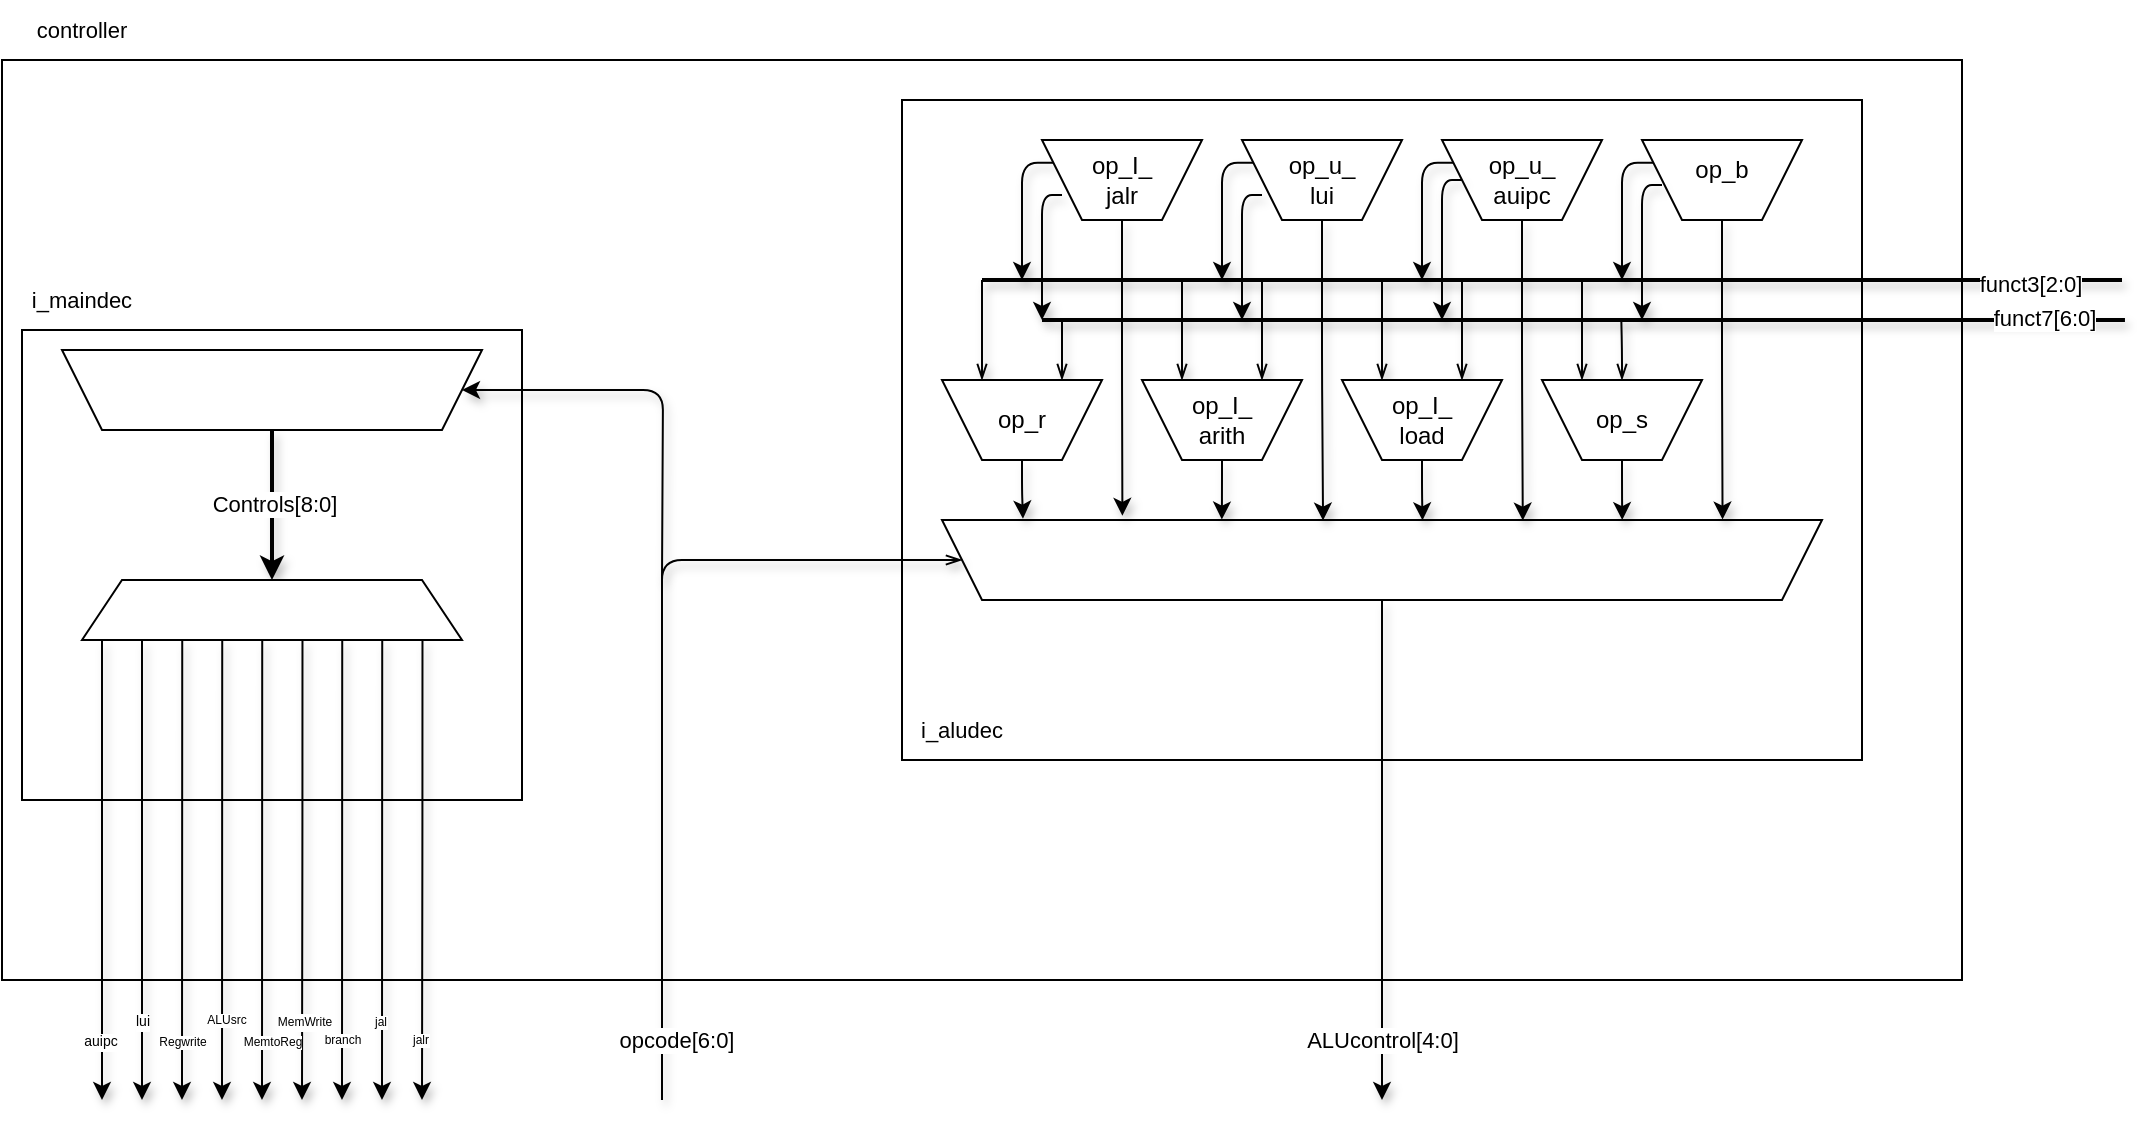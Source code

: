 <mxfile>
    <diagram id="8DbrJi1CgkFUMJGxlZ6-" name="controller">
        <mxGraphModel dx="1397" dy="794" grid="1" gridSize="10" guides="1" tooltips="1" connect="1" arrows="1" fold="1" page="1" pageScale="1" pageWidth="1654" pageHeight="1169" math="0" shadow="0">
            <root>
                <mxCell id="0"/>
                <mxCell id="1" parent="0"/>
                <mxCell id="335" value="" style="group" parent="1" vertex="1" connectable="0">
                    <mxGeometry x="150" y="150" width="1061.481" height="490" as="geometry"/>
                </mxCell>
                <mxCell id="331" value="" style="group" parent="335" vertex="1" connectable="0">
                    <mxGeometry y="30" width="1061.481" height="460" as="geometry"/>
                </mxCell>
                <mxCell id="330" value="" style="rounded=0;whiteSpace=wrap;html=1;labelBackgroundColor=none;fontSize=11;" parent="331" vertex="1">
                    <mxGeometry width="980" height="460" as="geometry"/>
                </mxCell>
                <mxCell id="317" value="" style="rounded=0;whiteSpace=wrap;html=1;labelBackgroundColor=none;fontSize=6;" parent="331" vertex="1">
                    <mxGeometry x="450" y="20" width="480" height="330" as="geometry"/>
                </mxCell>
                <mxCell id="313" value="" style="rounded=0;whiteSpace=wrap;html=1;labelBackgroundColor=none;fontSize=6;" parent="331" vertex="1">
                    <mxGeometry x="10" y="135" width="250" height="235" as="geometry"/>
                </mxCell>
                <mxCell id="246" style="edgeStyle=orthogonalEdgeStyle;html=1;exitX=0.75;exitY=1;exitDx=0;exitDy=0;shadow=1;labelBackgroundColor=none;startArrow=openThin;startFill=0;endArrow=none;endFill=0;" parent="331" source="142" edge="1">
                    <mxGeometry relative="1" as="geometry">
                        <mxPoint x="490" y="110" as="targetPoint"/>
                    </mxGeometry>
                </mxCell>
                <mxCell id="248" style="edgeStyle=orthogonalEdgeStyle;html=1;exitX=0.25;exitY=1;exitDx=0;exitDy=0;shadow=1;labelBackgroundColor=none;startArrow=openThin;startFill=0;endArrow=none;endFill=0;" parent="331" source="142" edge="1">
                    <mxGeometry relative="1" as="geometry">
                        <mxPoint x="530" y="130" as="targetPoint"/>
                    </mxGeometry>
                </mxCell>
                <mxCell id="142" value="" style="shape=trapezoid;perimeter=trapezoidPerimeter;whiteSpace=wrap;html=1;fixedSize=1;labelBackgroundColor=none;rotation=-180;" parent="331" vertex="1">
                    <mxGeometry x="470" y="160" width="80" height="40" as="geometry"/>
                </mxCell>
                <mxCell id="176" style="edgeStyle=orthogonalEdgeStyle;html=1;exitX=0.5;exitY=0;exitDx=0;exitDy=0;shadow=1;labelBackgroundColor=none;startArrow=none;startFill=0;endArrow=classic;endFill=1;" parent="331" source="146" edge="1">
                    <mxGeometry relative="1" as="geometry">
                        <mxPoint x="690" y="520" as="targetPoint"/>
                        <Array as="points">
                            <mxPoint x="690" y="390"/>
                        </Array>
                    </mxGeometry>
                </mxCell>
                <mxCell id="177" value="ALUcontrol[4:0]" style="edgeLabel;html=1;align=center;verticalAlign=middle;resizable=0;points=[];" parent="176" vertex="1" connectable="0">
                    <mxGeometry x="-0.318" relative="1" as="geometry">
                        <mxPoint y="135" as="offset"/>
                    </mxGeometry>
                </mxCell>
                <mxCell id="146" value="" style="shape=trapezoid;perimeter=trapezoidPerimeter;whiteSpace=wrap;html=1;fixedSize=1;labelBackgroundColor=none;rotation=-180;" parent="331" vertex="1">
                    <mxGeometry x="470" y="230" width="440" height="40" as="geometry"/>
                </mxCell>
                <mxCell id="161" style="edgeStyle=orthogonalEdgeStyle;html=1;exitX=0.5;exitY=0;exitDx=0;exitDy=0;entryX=0.908;entryY=1.017;entryDx=0;entryDy=0;entryPerimeter=0;shadow=1;labelBackgroundColor=none;startArrow=none;startFill=0;endArrow=classic;endFill=1;" parent="331" source="142" target="146" edge="1">
                    <mxGeometry relative="1" as="geometry"/>
                </mxCell>
                <mxCell id="249" style="edgeStyle=orthogonalEdgeStyle;html=1;exitX=0.75;exitY=1;exitDx=0;exitDy=0;shadow=1;labelBackgroundColor=none;startArrow=openThin;startFill=0;endArrow=none;endFill=0;" parent="331" source="150" edge="1">
                    <mxGeometry relative="1" as="geometry">
                        <mxPoint x="590" y="110" as="targetPoint"/>
                    </mxGeometry>
                </mxCell>
                <mxCell id="250" style="edgeStyle=orthogonalEdgeStyle;html=1;exitX=0.25;exitY=1;exitDx=0;exitDy=0;shadow=1;labelBackgroundColor=none;startArrow=openThin;startFill=0;endArrow=none;endFill=0;" parent="331" source="150" edge="1">
                    <mxGeometry relative="1" as="geometry">
                        <mxPoint x="630" y="110" as="targetPoint"/>
                    </mxGeometry>
                </mxCell>
                <mxCell id="150" value="" style="shape=trapezoid;perimeter=trapezoidPerimeter;whiteSpace=wrap;html=1;fixedSize=1;labelBackgroundColor=none;rotation=-180;" parent="331" vertex="1">
                    <mxGeometry x="570" y="160" width="80" height="40" as="geometry"/>
                </mxCell>
                <mxCell id="162" style="edgeStyle=orthogonalEdgeStyle;html=1;exitX=0.5;exitY=0;exitDx=0;exitDy=0;entryX=0.682;entryY=1.005;entryDx=0;entryDy=0;entryPerimeter=0;shadow=1;labelBackgroundColor=none;startArrow=none;startFill=0;endArrow=classic;endFill=1;" parent="331" source="150" target="146" edge="1">
                    <mxGeometry relative="1" as="geometry"/>
                </mxCell>
                <mxCell id="163" style="edgeStyle=orthogonalEdgeStyle;html=1;exitX=0.5;exitY=0;exitDx=0;exitDy=0;entryX=0.454;entryY=0.995;entryDx=0;entryDy=0;entryPerimeter=0;shadow=1;labelBackgroundColor=none;startArrow=none;startFill=0;endArrow=classic;endFill=1;" parent="331" source="151" target="146" edge="1">
                    <mxGeometry relative="1" as="geometry"/>
                </mxCell>
                <mxCell id="251" style="edgeStyle=orthogonalEdgeStyle;html=1;exitX=0.75;exitY=1;exitDx=0;exitDy=0;shadow=1;labelBackgroundColor=none;startArrow=openThin;startFill=0;endArrow=none;endFill=0;" parent="331" source="151" edge="1">
                    <mxGeometry relative="1" as="geometry">
                        <mxPoint x="690" y="110" as="targetPoint"/>
                    </mxGeometry>
                </mxCell>
                <mxCell id="252" style="edgeStyle=orthogonalEdgeStyle;html=1;exitX=0.25;exitY=1;exitDx=0;exitDy=0;shadow=1;labelBackgroundColor=none;startArrow=openThin;startFill=0;endArrow=none;endFill=0;" parent="331" source="151" edge="1">
                    <mxGeometry relative="1" as="geometry">
                        <mxPoint x="730" y="110" as="targetPoint"/>
                    </mxGeometry>
                </mxCell>
                <mxCell id="151" value="" style="shape=trapezoid;perimeter=trapezoidPerimeter;whiteSpace=wrap;html=1;fixedSize=1;labelBackgroundColor=none;rotation=-180;" parent="331" vertex="1">
                    <mxGeometry x="670" y="160" width="80" height="40" as="geometry"/>
                </mxCell>
                <mxCell id="253" style="edgeStyle=orthogonalEdgeStyle;html=1;exitX=0.75;exitY=1;exitDx=0;exitDy=0;shadow=1;labelBackgroundColor=none;startArrow=openThin;startFill=0;endArrow=none;endFill=0;" parent="331" source="152" edge="1">
                    <mxGeometry relative="1" as="geometry">
                        <mxPoint x="790" y="110" as="targetPoint"/>
                    </mxGeometry>
                </mxCell>
                <mxCell id="269" style="edgeStyle=orthogonalEdgeStyle;html=1;exitX=0.5;exitY=1;exitDx=0;exitDy=0;shadow=1;labelBackgroundColor=none;startArrow=openThin;startFill=0;endArrow=none;endFill=0;" parent="331" source="152" edge="1">
                    <mxGeometry relative="1" as="geometry">
                        <mxPoint x="809.667" y="130" as="targetPoint"/>
                    </mxGeometry>
                </mxCell>
                <mxCell id="152" value="" style="shape=trapezoid;perimeter=trapezoidPerimeter;whiteSpace=wrap;html=1;fixedSize=1;labelBackgroundColor=none;rotation=-180;" parent="331" vertex="1">
                    <mxGeometry x="770" y="160" width="80" height="40" as="geometry"/>
                </mxCell>
                <mxCell id="164" style="edgeStyle=orthogonalEdgeStyle;html=1;exitX=0.5;exitY=0;exitDx=0;exitDy=0;entryX=0.227;entryY=0.999;entryDx=0;entryDy=0;entryPerimeter=0;shadow=1;labelBackgroundColor=none;startArrow=none;startFill=0;endArrow=classic;endFill=1;" parent="331" source="152" target="146" edge="1">
                    <mxGeometry relative="1" as="geometry"/>
                </mxCell>
                <mxCell id="157" style="edgeStyle=orthogonalEdgeStyle;html=1;exitX=0.5;exitY=0;exitDx=0;exitDy=0;entryX=0.795;entryY=1.052;entryDx=0;entryDy=0;entryPerimeter=0;shadow=1;labelBackgroundColor=none;startArrow=none;startFill=0;endArrow=classic;endFill=1;" parent="331" source="153" target="146" edge="1">
                    <mxGeometry relative="1" as="geometry"/>
                </mxCell>
                <mxCell id="199" style="edgeStyle=orthogonalEdgeStyle;html=1;exitX=1;exitY=0.75;exitDx=0;exitDy=0;shadow=1;labelBackgroundColor=none;startArrow=none;startFill=0;endArrow=classic;endFill=1;" parent="331" source="153" edge="1">
                    <mxGeometry relative="1" as="geometry">
                        <mxPoint x="510" y="110" as="targetPoint"/>
                    </mxGeometry>
                </mxCell>
                <mxCell id="153" value="" style="shape=trapezoid;perimeter=trapezoidPerimeter;whiteSpace=wrap;html=1;fixedSize=1;labelBackgroundColor=none;rotation=-180;" parent="331" vertex="1">
                    <mxGeometry x="520" y="40" width="80" height="40" as="geometry"/>
                </mxCell>
                <mxCell id="158" style="edgeStyle=orthogonalEdgeStyle;html=1;exitX=0.5;exitY=0;exitDx=0;exitDy=0;entryX=0.567;entryY=0.993;entryDx=0;entryDy=0;entryPerimeter=0;shadow=1;labelBackgroundColor=none;startArrow=none;startFill=0;endArrow=classic;endFill=1;" parent="331" source="154" target="146" edge="1">
                    <mxGeometry relative="1" as="geometry"/>
                </mxCell>
                <mxCell id="198" style="edgeStyle=orthogonalEdgeStyle;html=1;exitX=1;exitY=0.75;exitDx=0;exitDy=0;shadow=1;labelBackgroundColor=none;startArrow=none;startFill=0;endArrow=classic;endFill=1;" parent="331" source="154" edge="1">
                    <mxGeometry relative="1" as="geometry">
                        <mxPoint x="610" y="110" as="targetPoint"/>
                    </mxGeometry>
                </mxCell>
                <mxCell id="154" value="" style="shape=trapezoid;perimeter=trapezoidPerimeter;whiteSpace=wrap;html=1;fixedSize=1;labelBackgroundColor=none;rotation=-180;" parent="331" vertex="1">
                    <mxGeometry x="620" y="40" width="80" height="40" as="geometry"/>
                </mxCell>
                <mxCell id="159" style="edgeStyle=orthogonalEdgeStyle;html=1;exitX=0.5;exitY=0;exitDx=0;exitDy=0;entryX=0.34;entryY=0.993;entryDx=0;entryDy=0;entryPerimeter=0;shadow=1;labelBackgroundColor=none;startArrow=none;startFill=0;endArrow=classic;endFill=1;" parent="331" source="155" target="146" edge="1">
                    <mxGeometry relative="1" as="geometry"/>
                </mxCell>
                <mxCell id="202" style="edgeStyle=orthogonalEdgeStyle;html=1;exitX=1;exitY=0.75;exitDx=0;exitDy=0;shadow=1;labelBackgroundColor=none;startArrow=none;startFill=0;endArrow=classic;endFill=1;" parent="331" source="155" edge="1">
                    <mxGeometry relative="1" as="geometry">
                        <mxPoint x="710" y="110" as="targetPoint"/>
                    </mxGeometry>
                </mxCell>
                <mxCell id="155" value="" style="shape=trapezoid;perimeter=trapezoidPerimeter;whiteSpace=wrap;html=1;fixedSize=1;labelBackgroundColor=none;rotation=-180;" parent="331" vertex="1">
                    <mxGeometry x="720" y="40" width="80" height="40" as="geometry"/>
                </mxCell>
                <mxCell id="160" style="edgeStyle=orthogonalEdgeStyle;html=1;exitX=0.5;exitY=0;exitDx=0;exitDy=0;shadow=1;labelBackgroundColor=none;startArrow=none;startFill=0;endArrow=classic;endFill=1;entryX=0.113;entryY=1.005;entryDx=0;entryDy=0;entryPerimeter=0;" parent="331" source="156" target="146" edge="1">
                    <mxGeometry relative="1" as="geometry">
                        <mxPoint x="859" y="230" as="targetPoint"/>
                    </mxGeometry>
                </mxCell>
                <mxCell id="204" style="edgeStyle=orthogonalEdgeStyle;html=1;exitX=1;exitY=0.75;exitDx=0;exitDy=0;shadow=1;labelBackgroundColor=none;startArrow=none;startFill=0;endArrow=classic;endFill=1;" parent="331" source="156" edge="1">
                    <mxGeometry relative="1" as="geometry">
                        <mxPoint x="810" y="110" as="targetPoint"/>
                    </mxGeometry>
                </mxCell>
                <mxCell id="156" value="" style="shape=trapezoid;perimeter=trapezoidPerimeter;whiteSpace=wrap;html=1;fixedSize=1;labelBackgroundColor=none;rotation=-180;" parent="331" vertex="1">
                    <mxGeometry x="820" y="40" width="80" height="40" as="geometry"/>
                </mxCell>
                <mxCell id="167" value="op_r" style="text;html=1;strokeColor=none;fillColor=none;align=center;verticalAlign=middle;whiteSpace=wrap;rounded=0;labelBackgroundColor=none;" parent="331" vertex="1">
                    <mxGeometry x="480" y="165" width="60" height="30" as="geometry"/>
                </mxCell>
                <mxCell id="200" style="edgeStyle=orthogonalEdgeStyle;html=1;exitX=0;exitY=0.75;exitDx=0;exitDy=0;shadow=1;labelBackgroundColor=none;startArrow=none;startFill=0;endArrow=classic;endFill=1;" parent="331" source="168" edge="1">
                    <mxGeometry relative="1" as="geometry">
                        <mxPoint x="520" y="130" as="targetPoint"/>
                    </mxGeometry>
                </mxCell>
                <mxCell id="168" value="op_I_&lt;br&gt;jalr" style="text;html=1;strokeColor=none;fillColor=none;align=center;verticalAlign=middle;whiteSpace=wrap;rounded=0;labelBackgroundColor=none;" parent="331" vertex="1">
                    <mxGeometry x="530" y="45" width="60" height="30" as="geometry"/>
                </mxCell>
                <mxCell id="201" style="edgeStyle=orthogonalEdgeStyle;html=1;exitX=0;exitY=0.75;exitDx=0;exitDy=0;shadow=1;labelBackgroundColor=none;startArrow=none;startFill=0;endArrow=classic;endFill=1;" parent="331" source="169" edge="1">
                    <mxGeometry relative="1" as="geometry">
                        <mxPoint x="620" y="130" as="targetPoint"/>
                    </mxGeometry>
                </mxCell>
                <mxCell id="169" value="op_u_&lt;br&gt;lui" style="text;html=1;strokeColor=none;fillColor=none;align=center;verticalAlign=middle;whiteSpace=wrap;rounded=0;labelBackgroundColor=none;" parent="331" vertex="1">
                    <mxGeometry x="630" y="45" width="60" height="30" as="geometry"/>
                </mxCell>
                <mxCell id="203" style="edgeStyle=orthogonalEdgeStyle;html=1;exitX=0;exitY=0.5;exitDx=0;exitDy=0;shadow=1;labelBackgroundColor=none;startArrow=none;startFill=0;endArrow=classic;endFill=1;" parent="331" source="170" edge="1">
                    <mxGeometry relative="1" as="geometry">
                        <mxPoint x="720" y="130" as="targetPoint"/>
                    </mxGeometry>
                </mxCell>
                <mxCell id="170" value="op_u_&lt;br&gt;auipc" style="text;html=1;strokeColor=none;fillColor=none;align=center;verticalAlign=middle;whiteSpace=wrap;rounded=0;labelBackgroundColor=none;" parent="331" vertex="1">
                    <mxGeometry x="730" y="45" width="60" height="30" as="geometry"/>
                </mxCell>
                <mxCell id="205" style="edgeStyle=orthogonalEdgeStyle;html=1;exitX=0;exitY=0.75;exitDx=0;exitDy=0;shadow=1;labelBackgroundColor=none;startArrow=none;startFill=0;endArrow=classic;endFill=1;" parent="331" source="171" edge="1">
                    <mxGeometry relative="1" as="geometry">
                        <mxPoint x="820" y="130" as="targetPoint"/>
                    </mxGeometry>
                </mxCell>
                <mxCell id="171" value="op_b" style="text;html=1;strokeColor=none;fillColor=none;align=center;verticalAlign=middle;whiteSpace=wrap;rounded=0;labelBackgroundColor=none;" parent="331" vertex="1">
                    <mxGeometry x="830" y="40" width="60" height="30" as="geometry"/>
                </mxCell>
                <mxCell id="172" value="op_I_&lt;br&gt;arith" style="text;html=1;strokeColor=none;fillColor=none;align=center;verticalAlign=middle;whiteSpace=wrap;rounded=0;labelBackgroundColor=none;" parent="331" vertex="1">
                    <mxGeometry x="580" y="165" width="60" height="30" as="geometry"/>
                </mxCell>
                <mxCell id="173" value="op_I_&lt;br&gt;load" style="text;html=1;strokeColor=none;fillColor=none;align=center;verticalAlign=middle;whiteSpace=wrap;rounded=0;labelBackgroundColor=none;" parent="331" vertex="1">
                    <mxGeometry x="680" y="165" width="60" height="30" as="geometry"/>
                </mxCell>
                <mxCell id="174" value="op_s" style="text;html=1;strokeColor=none;fillColor=none;align=center;verticalAlign=middle;whiteSpace=wrap;rounded=0;labelBackgroundColor=none;" parent="331" vertex="1">
                    <mxGeometry x="780" y="165" width="60" height="30" as="geometry"/>
                </mxCell>
                <mxCell id="187" style="edgeStyle=orthogonalEdgeStyle;html=1;exitX=0.5;exitY=0;exitDx=0;exitDy=0;shadow=1;labelBackgroundColor=none;startArrow=none;startFill=0;endArrow=classic;endFill=1;strokeWidth=2;" parent="331" source="186" edge="1">
                    <mxGeometry relative="1" as="geometry">
                        <mxPoint x="135" y="260" as="targetPoint"/>
                    </mxGeometry>
                </mxCell>
                <mxCell id="188" value="Controls[8:0]" style="edgeLabel;html=1;align=center;verticalAlign=middle;resizable=0;points=[];" parent="187" vertex="1" connectable="0">
                    <mxGeometry x="0.171" y="-1" relative="1" as="geometry">
                        <mxPoint x="1" y="-7" as="offset"/>
                    </mxGeometry>
                </mxCell>
                <mxCell id="314" style="edgeStyle=orthogonalEdgeStyle;html=1;exitX=0;exitY=0.5;exitDx=0;exitDy=0;shadow=1;labelBackgroundColor=none;fontSize=6;startArrow=classic;startFill=1;endArrow=none;endFill=0;strokeWidth=1;" parent="331" source="186" edge="1">
                    <mxGeometry relative="1" as="geometry">
                        <mxPoint x="330.0" y="260" as="targetPoint"/>
                    </mxGeometry>
                </mxCell>
                <mxCell id="186" value="" style="shape=trapezoid;perimeter=trapezoidPerimeter;whiteSpace=wrap;html=1;fixedSize=1;labelBackgroundColor=none;rotation=-180;" parent="331" vertex="1">
                    <mxGeometry x="30" y="145" width="210" height="40" as="geometry"/>
                </mxCell>
                <mxCell id="193" value="" style="endArrow=none;html=1;shadow=1;labelBackgroundColor=none;strokeWidth=2;" parent="331" edge="1">
                    <mxGeometry width="50" height="50" relative="1" as="geometry">
                        <mxPoint x="490" y="110" as="sourcePoint"/>
                        <mxPoint x="1060" y="110" as="targetPoint"/>
                    </mxGeometry>
                </mxCell>
                <mxCell id="270" value="funct3[2:0]" style="edgeLabel;html=1;align=center;verticalAlign=middle;resizable=0;points=[];" parent="193" vertex="1" connectable="0">
                    <mxGeometry x="0.836" y="-2" relative="1" as="geometry">
                        <mxPoint as="offset"/>
                    </mxGeometry>
                </mxCell>
                <mxCell id="194" value="" style="endArrow=none;html=1;shadow=1;labelBackgroundColor=none;strokeWidth=2;" parent="331" edge="1">
                    <mxGeometry width="50" height="50" relative="1" as="geometry">
                        <mxPoint x="520" y="130" as="sourcePoint"/>
                        <mxPoint x="1061.481" y="130" as="targetPoint"/>
                    </mxGeometry>
                </mxCell>
                <mxCell id="271" value="funct7[6:0]" style="edgeLabel;html=1;align=center;verticalAlign=middle;resizable=0;points=[];" parent="194" vertex="1" connectable="0">
                    <mxGeometry x="0.782" y="1" relative="1" as="geometry">
                        <mxPoint x="18" as="offset"/>
                    </mxGeometry>
                </mxCell>
                <mxCell id="274" style="edgeStyle=orthogonalEdgeStyle;html=1;exitX=1;exitY=0.5;exitDx=0;exitDy=0;shadow=1;labelBackgroundColor=none;startArrow=openThin;startFill=0;endArrow=none;endFill=0;strokeWidth=1;" parent="331" source="146" edge="1">
                    <mxGeometry relative="1" as="geometry">
                        <mxPoint x="330" y="520" as="targetPoint"/>
                        <mxPoint x="900" y="250" as="sourcePoint"/>
                        <Array as="points">
                            <mxPoint x="330" y="250"/>
                            <mxPoint x="330" y="420"/>
                        </Array>
                    </mxGeometry>
                </mxCell>
                <mxCell id="275" value="opcode[6:0]" style="edgeLabel;html=1;align=center;verticalAlign=middle;resizable=0;points=[];" parent="274" vertex="1" connectable="0">
                    <mxGeometry x="0.146" y="-2" relative="1" as="geometry">
                        <mxPoint x="9" y="149" as="offset"/>
                    </mxGeometry>
                </mxCell>
                <mxCell id="296" style="edgeStyle=orthogonalEdgeStyle;html=1;exitX=0.25;exitY=1;exitDx=0;exitDy=0;shadow=1;labelBackgroundColor=none;startArrow=none;startFill=0;endArrow=classic;endFill=1;strokeWidth=1;" parent="331" edge="1">
                    <mxGeometry relative="1" as="geometry">
                        <mxPoint x="150" y="520" as="targetPoint"/>
                        <mxPoint x="150.24" y="290" as="sourcePoint"/>
                        <Array as="points">
                            <mxPoint x="149.74" y="390"/>
                            <mxPoint x="149.74" y="390"/>
                        </Array>
                    </mxGeometry>
                </mxCell>
                <mxCell id="309" value="&lt;font style=&quot;font-size: 6px&quot;&gt;MemWrite&lt;/font&gt;" style="edgeLabel;html=1;align=center;verticalAlign=middle;resizable=0;points=[];fontSize=7;" parent="296" vertex="1" connectable="0">
                    <mxGeometry x="0.133" y="1" relative="1" as="geometry">
                        <mxPoint y="60" as="offset"/>
                    </mxGeometry>
                </mxCell>
                <mxCell id="299" style="edgeStyle=orthogonalEdgeStyle;html=1;exitX=0.25;exitY=1;exitDx=0;exitDy=0;shadow=1;labelBackgroundColor=none;startArrow=none;startFill=0;endArrow=classic;endFill=1;strokeWidth=1;" parent="331" edge="1">
                    <mxGeometry relative="1" as="geometry">
                        <mxPoint x="210" y="520" as="targetPoint"/>
                        <mxPoint x="210.24" y="290" as="sourcePoint"/>
                        <Array as="points">
                            <mxPoint x="209.74" y="390"/>
                            <mxPoint x="209.74" y="390"/>
                        </Array>
                    </mxGeometry>
                </mxCell>
                <mxCell id="312" value="jalr" style="edgeLabel;html=1;align=center;verticalAlign=middle;resizable=0;points=[];fontSize=6;" parent="299" vertex="1" connectable="0">
                    <mxGeometry x="0.415" y="-1" relative="1" as="geometry">
                        <mxPoint y="37" as="offset"/>
                    </mxGeometry>
                </mxCell>
                <mxCell id="300" style="edgeStyle=orthogonalEdgeStyle;html=1;exitX=0.25;exitY=1;exitDx=0;exitDy=0;shadow=1;labelBackgroundColor=none;startArrow=none;startFill=0;endArrow=classic;endFill=1;strokeWidth=1;" parent="331" edge="1">
                    <mxGeometry relative="1" as="geometry">
                        <mxPoint x="170" y="520" as="targetPoint"/>
                        <mxPoint x="170.12" y="290" as="sourcePoint"/>
                        <Array as="points">
                            <mxPoint x="170.12" y="320"/>
                            <mxPoint x="170.12" y="320"/>
                        </Array>
                    </mxGeometry>
                </mxCell>
                <mxCell id="310" value="branch" style="edgeLabel;html=1;align=center;verticalAlign=middle;resizable=0;points=[];fontSize=6;" parent="300" vertex="1" connectable="0">
                    <mxGeometry x="0.389" y="-2" relative="1" as="geometry">
                        <mxPoint x="2" y="40" as="offset"/>
                    </mxGeometry>
                </mxCell>
                <mxCell id="301" style="edgeStyle=orthogonalEdgeStyle;html=1;exitX=0.25;exitY=1;exitDx=0;exitDy=0;shadow=1;labelBackgroundColor=none;startArrow=none;startFill=0;endArrow=classic;endFill=1;strokeWidth=1;" parent="331" edge="1">
                    <mxGeometry relative="1" as="geometry">
                        <mxPoint x="190" y="520" as="targetPoint"/>
                        <mxPoint x="190.12" y="290" as="sourcePoint"/>
                        <Array as="points">
                            <mxPoint x="190.12" y="310"/>
                            <mxPoint x="190.12" y="310"/>
                        </Array>
                    </mxGeometry>
                </mxCell>
                <mxCell id="311" value="jal" style="edgeLabel;html=1;align=center;verticalAlign=middle;resizable=0;points=[];fontSize=6;" parent="301" vertex="1" connectable="0">
                    <mxGeometry x="0.117" y="-1" relative="1" as="geometry">
                        <mxPoint y="62" as="offset"/>
                    </mxGeometry>
                </mxCell>
                <mxCell id="303" value="" style="shape=trapezoid;perimeter=trapezoidPerimeter;whiteSpace=wrap;html=1;fixedSize=1;labelBackgroundColor=none;" parent="331" vertex="1">
                    <mxGeometry x="40" y="260" width="190" height="30" as="geometry"/>
                </mxCell>
                <mxCell id="315" value="&lt;font style=&quot;font-size: 11px&quot;&gt;i_maindec&lt;/font&gt;" style="text;html=1;strokeColor=none;fillColor=none;align=center;verticalAlign=middle;whiteSpace=wrap;rounded=0;labelBackgroundColor=none;fontSize=6;" parent="331" vertex="1">
                    <mxGeometry x="10" y="105" width="60" height="30" as="geometry"/>
                </mxCell>
                <mxCell id="316" value="&lt;font style=&quot;font-size: 11px&quot;&gt;i_aludec&lt;/font&gt;" style="text;html=1;strokeColor=none;fillColor=none;align=center;verticalAlign=middle;whiteSpace=wrap;rounded=0;labelBackgroundColor=none;fontSize=6;" parent="331" vertex="1">
                    <mxGeometry x="450" y="320" width="60" height="30" as="geometry"/>
                </mxCell>
                <mxCell id="318" style="edgeStyle=orthogonalEdgeStyle;html=1;exitX=0.25;exitY=1;exitDx=0;exitDy=0;shadow=1;labelBackgroundColor=none;startArrow=none;startFill=0;endArrow=classic;endFill=1;strokeWidth=1;" parent="331" edge="1">
                    <mxGeometry relative="1" as="geometry">
                        <mxPoint x="50" y="520" as="targetPoint"/>
                        <mxPoint x="50.0" y="290" as="sourcePoint"/>
                        <Array as="points">
                            <mxPoint x="50" y="320"/>
                            <mxPoint x="50" y="320"/>
                        </Array>
                    </mxGeometry>
                </mxCell>
                <mxCell id="319" value="&lt;font style=&quot;font-size: 7px;&quot;&gt;auipc&lt;/font&gt;" style="edgeLabel;html=1;align=center;verticalAlign=middle;resizable=0;points=[];fontSize=7;" parent="318" vertex="1" connectable="0">
                    <mxGeometry x="0.15" y="-1" relative="1" as="geometry">
                        <mxPoint y="68" as="offset"/>
                    </mxGeometry>
                </mxCell>
                <mxCell id="320" style="edgeStyle=orthogonalEdgeStyle;html=1;exitX=0.25;exitY=1;exitDx=0;exitDy=0;shadow=1;labelBackgroundColor=none;startArrow=none;startFill=0;endArrow=classic;endFill=1;strokeWidth=1;" parent="331" edge="1">
                    <mxGeometry relative="1" as="geometry">
                        <mxPoint x="70" y="520" as="targetPoint"/>
                        <mxPoint x="70.0" y="290" as="sourcePoint"/>
                        <Array as="points">
                            <mxPoint x="70" y="310"/>
                            <mxPoint x="70" y="310"/>
                        </Array>
                    </mxGeometry>
                </mxCell>
                <mxCell id="321" value="&lt;font style=&quot;font-size: 7px;&quot;&gt;lui&lt;/font&gt;" style="edgeLabel;html=1;align=center;verticalAlign=middle;resizable=0;points=[];fontSize=7;" parent="320" vertex="1" connectable="0">
                    <mxGeometry x="0.056" y="1" relative="1" as="geometry">
                        <mxPoint x="-1" y="69" as="offset"/>
                    </mxGeometry>
                </mxCell>
                <mxCell id="322" style="edgeStyle=orthogonalEdgeStyle;html=1;exitX=0.25;exitY=1;exitDx=0;exitDy=0;shadow=1;labelBackgroundColor=none;startArrow=none;startFill=0;endArrow=classic;endFill=1;strokeWidth=1;" parent="331" edge="1">
                    <mxGeometry relative="1" as="geometry">
                        <mxPoint x="90" y="520" as="targetPoint"/>
                        <mxPoint x="90.12" y="290" as="sourcePoint"/>
                        <Array as="points">
                            <mxPoint x="90" y="340"/>
                            <mxPoint x="90" y="340"/>
                        </Array>
                    </mxGeometry>
                </mxCell>
                <mxCell id="323" value="&lt;font style=&quot;font-size: 6px;&quot;&gt;Regwrite&lt;/font&gt;" style="edgeLabel;html=1;align=center;verticalAlign=middle;resizable=0;points=[];fontSize=6;" parent="322" vertex="1" connectable="0">
                    <mxGeometry x="0.056" relative="1" as="geometry">
                        <mxPoint y="79" as="offset"/>
                    </mxGeometry>
                </mxCell>
                <mxCell id="324" style="edgeStyle=orthogonalEdgeStyle;html=1;exitX=0.25;exitY=1;exitDx=0;exitDy=0;shadow=1;labelBackgroundColor=none;startArrow=none;startFill=0;endArrow=classic;endFill=1;strokeWidth=1;" parent="331" edge="1">
                    <mxGeometry relative="1" as="geometry">
                        <mxPoint x="110" y="520" as="targetPoint"/>
                        <mxPoint x="110.12" y="290" as="sourcePoint"/>
                        <Array as="points">
                            <mxPoint x="110.12" y="320"/>
                            <mxPoint x="110.12" y="320"/>
                        </Array>
                    </mxGeometry>
                </mxCell>
                <mxCell id="325" value="ALUsrc" style="edgeLabel;html=1;align=center;verticalAlign=middle;resizable=0;points=[];fontSize=6;" parent="324" vertex="1" connectable="0">
                    <mxGeometry x="-0.072" y="2" relative="1" as="geometry">
                        <mxPoint y="83" as="offset"/>
                    </mxGeometry>
                </mxCell>
                <mxCell id="326" style="edgeStyle=orthogonalEdgeStyle;html=1;exitX=0.25;exitY=1;exitDx=0;exitDy=0;shadow=1;labelBackgroundColor=none;startArrow=none;startFill=0;endArrow=classic;endFill=1;strokeWidth=1;" parent="331" edge="1">
                    <mxGeometry relative="1" as="geometry">
                        <mxPoint x="130" y="520" as="targetPoint"/>
                        <mxPoint x="130.12" y="290" as="sourcePoint"/>
                        <Array as="points">
                            <mxPoint x="130.12" y="310"/>
                            <mxPoint x="130.12" y="310"/>
                        </Array>
                    </mxGeometry>
                </mxCell>
                <mxCell id="327" value="MemtoReg" style="edgeLabel;html=1;align=center;verticalAlign=middle;resizable=0;points=[];fontSize=6;" parent="326" vertex="1" connectable="0">
                    <mxGeometry x="0.395" y="-1" relative="1" as="geometry">
                        <mxPoint x="6" y="40" as="offset"/>
                    </mxGeometry>
                </mxCell>
                <mxCell id="332" value="controller" style="text;html=1;strokeColor=none;fillColor=none;align=center;verticalAlign=middle;whiteSpace=wrap;rounded=0;labelBackgroundColor=none;fontSize=11;" parent="335" vertex="1">
                    <mxGeometry x="10" width="60" height="30" as="geometry"/>
                </mxCell>
            </root>
        </mxGraphModel>
    </diagram>
    <diagram id="s1V_wR-DjUsPy1B2voOS" name="alu">
        <mxGraphModel dx="1941" dy="1152" grid="1" gridSize="10" guides="1" tooltips="1" connect="1" arrows="1" fold="1" page="1" pageScale="1" pageWidth="1654" pageHeight="1169" math="0" shadow="0">
            <root>
                <mxCell id="bbPTET0nSm4xoDdNs93B-0"/>
                <mxCell id="bbPTET0nSm4xoDdNs93B-1" parent="bbPTET0nSm4xoDdNs93B-0"/>
                <mxCell id="yXsSXl6vj2KgKK4htrs_-0" value="" style="group" parent="bbPTET0nSm4xoDdNs93B-1" vertex="1" connectable="0">
                    <mxGeometry x="150" y="60" width="770" height="450" as="geometry"/>
                </mxCell>
                <mxCell id="vZqABqlbSg36VsfLqoWg-93" value="" style="whiteSpace=wrap;html=1;labelBackgroundColor=none;fontSize=11;" parent="yXsSXl6vj2KgKK4htrs_-0" vertex="1">
                    <mxGeometry x="90" y="20" width="620" height="430" as="geometry"/>
                </mxCell>
                <mxCell id="vZqABqlbSg36VsfLqoWg-16" style="edgeStyle=orthogonalEdgeStyle;html=1;exitX=0;exitY=0.75;exitDx=0;exitDy=0;shadow=1;labelBackgroundColor=none;fontSize=11;startArrow=classic;startFill=1;endArrow=none;endFill=0;strokeColor=#FFFFFF;strokeWidth=1;" parent="yXsSXl6vj2KgKK4htrs_-0" source="bbPTET0nSm4xoDdNs93B-2" edge="1">
                    <mxGeometry relative="1" as="geometry">
                        <mxPoint y="170" as="targetPoint"/>
                    </mxGeometry>
                </mxCell>
                <mxCell id="vZqABqlbSg36VsfLqoWg-17" value="a" style="edgeLabel;html=1;align=center;verticalAlign=middle;resizable=0;points=[];fontSize=11;" parent="vZqABqlbSg36VsfLqoWg-16" vertex="1" connectable="0">
                    <mxGeometry x="0.798" y="2" relative="1" as="geometry">
                        <mxPoint x="-12" as="offset"/>
                    </mxGeometry>
                </mxCell>
                <mxCell id="vZqABqlbSg36VsfLqoWg-68" style="edgeStyle=orthogonalEdgeStyle;html=1;shadow=1;labelBackgroundColor=none;fontSize=11;startArrow=none;startFill=0;endArrow=classic;endFill=1;strokeColor=#FFFFFF;strokeWidth=1;" parent="yXsSXl6vj2KgKK4htrs_-0" source="bbPTET0nSm4xoDdNs93B-2" edge="1">
                    <mxGeometry relative="1" as="geometry">
                        <mxPoint x="770" y="130" as="targetPoint"/>
                        <Array as="points"/>
                    </mxGeometry>
                </mxCell>
                <mxCell id="vZqABqlbSg36VsfLqoWg-76" value="C" style="edgeLabel;html=1;align=center;verticalAlign=middle;resizable=0;points=[];fontSize=11;" parent="vZqABqlbSg36VsfLqoWg-68" vertex="1" connectable="0">
                    <mxGeometry x="0.734" y="-1" relative="1" as="geometry">
                        <mxPoint x="-3" y="-1" as="offset"/>
                    </mxGeometry>
                </mxCell>
                <mxCell id="bbPTET0nSm4xoDdNs93B-2" value="adder_32bit" style="rounded=0;whiteSpace=wrap;html=1;labelBackgroundColor=none;fontSize=11;" parent="yXsSXl6vj2KgKK4htrs_-0" vertex="1">
                    <mxGeometry x="447" y="50" width="70" height="160" as="geometry"/>
                </mxCell>
                <mxCell id="bbPTET0nSm4xoDdNs93B-6" style="edgeStyle=orthogonalEdgeStyle;html=1;entryX=-0.002;entryY=0.091;entryDx=0;entryDy=0;entryPerimeter=0;shadow=1;labelBackgroundColor=none;fontSize=11;startArrow=none;startFill=0;endArrow=classic;endFill=1;strokeWidth=1;" parent="yXsSXl6vj2KgKK4htrs_-0" source="bbPTET0nSm4xoDdNs93B-4" target="bbPTET0nSm4xoDdNs93B-2" edge="1">
                    <mxGeometry relative="1" as="geometry"/>
                </mxCell>
                <mxCell id="vZqABqlbSg36VsfLqoWg-0" value="b2" style="edgeLabel;html=1;align=center;verticalAlign=middle;resizable=0;points=[];fontSize=11;" parent="bbPTET0nSm4xoDdNs93B-6" vertex="1" connectable="0">
                    <mxGeometry x="-0.184" y="1" relative="1" as="geometry">
                        <mxPoint as="offset"/>
                    </mxGeometry>
                </mxCell>
                <mxCell id="bbPTET0nSm4xoDdNs93B-10" style="edgeStyle=orthogonalEdgeStyle;html=1;exitX=0.422;exitY=0.968;exitDx=0;exitDy=0;shadow=1;labelBackgroundColor=none;fontSize=11;startArrow=classic;startFill=1;endArrow=none;endFill=0;strokeWidth=1;exitPerimeter=0;" parent="yXsSXl6vj2KgKK4htrs_-0" source="bbPTET0nSm4xoDdNs93B-4" edge="1">
                    <mxGeometry relative="1" as="geometry">
                        <mxPoint y="60" as="targetPoint"/>
                        <Array as="points"/>
                    </mxGeometry>
                </mxCell>
                <mxCell id="vZqABqlbSg36VsfLqoWg-2" value="b" style="edgeLabel;html=1;align=center;verticalAlign=middle;resizable=0;points=[];fontSize=11;" parent="bbPTET0nSm4xoDdNs93B-10" vertex="1" connectable="0">
                    <mxGeometry x="0.71" y="2" relative="1" as="geometry">
                        <mxPoint x="-23" as="offset"/>
                    </mxGeometry>
                </mxCell>
                <mxCell id="vZqABqlbSg36VsfLqoWg-12" value="b" style="edgeLabel;html=1;align=center;verticalAlign=middle;resizable=0;points=[];fontSize=11;" parent="bbPTET0nSm4xoDdNs93B-10" vertex="1" connectable="0">
                    <mxGeometry x="-0.546" y="1" relative="1" as="geometry">
                        <mxPoint as="offset"/>
                    </mxGeometry>
                </mxCell>
                <mxCell id="vZqABqlbSg36VsfLqoWg-4" style="edgeStyle=orthogonalEdgeStyle;html=1;exitX=1;exitY=0.25;exitDx=0;exitDy=0;shadow=1;labelBackgroundColor=none;fontSize=11;startArrow=classic;startFill=1;endArrow=none;endFill=0;strokeWidth=1;fillColor=#60a917;strokeColor=#FFFFFF;" parent="yXsSXl6vj2KgKK4htrs_-0" source="bbPTET0nSm4xoDdNs93B-4" edge="1">
                    <mxGeometry relative="1" as="geometry">
                        <mxPoint x="347" y="140" as="targetPoint"/>
                    </mxGeometry>
                </mxCell>
                <mxCell id="bbPTET0nSm4xoDdNs93B-4" value="" style="shape=trapezoid;perimeter=trapezoidPerimeter;whiteSpace=wrap;html=1;fixedSize=1;labelBackgroundColor=none;fontSize=11;rotation=90;" parent="yXsSXl6vj2KgKK4htrs_-0" vertex="1">
                    <mxGeometry x="310" y="50" width="65" height="30" as="geometry"/>
                </mxCell>
                <mxCell id="bbPTET0nSm4xoDdNs93B-9" style="edgeStyle=orthogonalEdgeStyle;html=1;entryX=0.75;entryY=1;entryDx=0;entryDy=0;shadow=1;labelBackgroundColor=none;fontSize=11;startArrow=none;startFill=0;endArrow=classic;endFill=1;strokeWidth=1;" parent="yXsSXl6vj2KgKK4htrs_-0" source="bbPTET0nSm4xoDdNs93B-7" target="bbPTET0nSm4xoDdNs93B-4" edge="1">
                    <mxGeometry relative="1" as="geometry"/>
                </mxCell>
                <mxCell id="vZqABqlbSg36VsfLqoWg-11" value="~b" style="edgeLabel;html=1;align=center;verticalAlign=middle;resizable=0;points=[];fontSize=11;" parent="bbPTET0nSm4xoDdNs93B-9" vertex="1" connectable="0">
                    <mxGeometry x="-0.316" y="1" relative="1" as="geometry">
                        <mxPoint as="offset"/>
                    </mxGeometry>
                </mxCell>
                <mxCell id="bbPTET0nSm4xoDdNs93B-12" style="edgeStyle=orthogonalEdgeStyle;html=1;exitX=0;exitY=0.5;exitDx=0;exitDy=0;exitPerimeter=0;shadow=1;labelBackgroundColor=none;fontSize=11;startArrow=classic;startFill=1;endArrow=none;endFill=0;strokeWidth=1;" parent="yXsSXl6vj2KgKK4htrs_-0" source="bbPTET0nSm4xoDdNs93B-7" edge="1">
                    <mxGeometry relative="1" as="geometry">
                        <mxPoint x="180" y="60" as="targetPoint"/>
                    </mxGeometry>
                </mxCell>
                <mxCell id="bbPTET0nSm4xoDdNs93B-7" value="" style="verticalLabelPosition=bottom;shadow=0;dashed=0;align=center;html=1;verticalAlign=top;shape=mxgraph.electrical.logic_gates.inverter_2;labelBackgroundColor=none;fontSize=11;" parent="yXsSXl6vj2KgKK4htrs_-0" vertex="1">
                    <mxGeometry x="220" y="90" width="41.67" height="25" as="geometry"/>
                </mxCell>
                <mxCell id="vZqABqlbSg36VsfLqoWg-3" value="" style="endArrow=classic;html=1;shadow=1;labelBackgroundColor=none;fontSize=11;strokeWidth=1;entryX=0;entryY=0.25;entryDx=0;entryDy=0;" parent="yXsSXl6vj2KgKK4htrs_-0" target="bbPTET0nSm4xoDdNs93B-2" edge="1">
                    <mxGeometry width="50" height="50" relative="1" as="geometry">
                        <mxPoint x="240" y="140" as="sourcePoint"/>
                        <mxPoint x="260" y="110" as="targetPoint"/>
                        <Array as="points">
                            <mxPoint x="390" y="140"/>
                            <mxPoint x="390" y="90"/>
                        </Array>
                    </mxGeometry>
                </mxCell>
                <mxCell id="vZqABqlbSg36VsfLqoWg-5" value="alucont[4]" style="edgeLabel;html=1;align=center;verticalAlign=middle;resizable=0;points=[];fontSize=11;" parent="vZqABqlbSg36VsfLqoWg-3" vertex="1" connectable="0">
                    <mxGeometry x="-0.392" y="2" relative="1" as="geometry">
                        <mxPoint x="-18" as="offset"/>
                    </mxGeometry>
                </mxCell>
                <mxCell id="vZqABqlbSg36VsfLqoWg-6" value="cin" style="text;html=1;strokeColor=none;fillColor=none;align=center;verticalAlign=middle;whiteSpace=wrap;rounded=0;labelBackgroundColor=none;fontSize=11;" parent="yXsSXl6vj2KgKK4htrs_-0" vertex="1">
                    <mxGeometry x="375" y="85" width="60" height="30" as="geometry"/>
                </mxCell>
                <mxCell id="vZqABqlbSg36VsfLqoWg-18" value="" style="endArrow=classic;html=1;shadow=1;labelBackgroundColor=none;fontSize=11;strokeColor=#FFFFFF;strokeWidth=1;" parent="yXsSXl6vj2KgKK4htrs_-0" edge="1">
                    <mxGeometry width="50" height="50" relative="1" as="geometry">
                        <mxPoint y="140" as="sourcePoint"/>
                        <mxPoint x="240" y="140" as="targetPoint"/>
                        <Array as="points">
                            <mxPoint x="160" y="140"/>
                        </Array>
                    </mxGeometry>
                </mxCell>
                <mxCell id="vZqABqlbSg36VsfLqoWg-21" value="alucont[4:0]" style="edgeLabel;html=1;align=center;verticalAlign=middle;resizable=0;points=[];fontSize=11;" parent="vZqABqlbSg36VsfLqoWg-18" vertex="1" connectable="0">
                    <mxGeometry x="-0.759" y="-1" relative="1" as="geometry">
                        <mxPoint x="14" as="offset"/>
                    </mxGeometry>
                </mxCell>
                <mxCell id="vZqABqlbSg36VsfLqoWg-22" value="" style="endArrow=classic;html=1;shadow=1;labelBackgroundColor=none;fontSize=11;strokeColor=#FFFFFF;strokeWidth=1;entryX=1;entryY=0.5;entryDx=0;entryDy=0;" parent="yXsSXl6vj2KgKK4htrs_-0" target="vZqABqlbSg36VsfLqoWg-24" edge="1">
                    <mxGeometry width="50" height="50" relative="1" as="geometry">
                        <mxPoint x="120" y="140" as="sourcePoint"/>
                        <mxPoint x="250" y="210" as="targetPoint"/>
                        <Array as="points">
                            <mxPoint x="140" y="140"/>
                            <mxPoint x="140" y="210"/>
                            <mxPoint x="140" y="380"/>
                        </Array>
                    </mxGeometry>
                </mxCell>
                <mxCell id="vZqABqlbSg36VsfLqoWg-25" value="alucont[3:0]" style="edgeLabel;html=1;align=center;verticalAlign=middle;resizable=0;points=[];fontSize=11;" parent="vZqABqlbSg36VsfLqoWg-22" vertex="1" connectable="0">
                    <mxGeometry x="0.444" y="-2" relative="1" as="geometry">
                        <mxPoint as="offset"/>
                    </mxGeometry>
                </mxCell>
                <mxCell id="vZqABqlbSg36VsfLqoWg-90" style="edgeStyle=orthogonalEdgeStyle;html=1;exitX=0.5;exitY=0;exitDx=0;exitDy=0;shadow=1;labelBackgroundColor=none;fontSize=11;startArrow=none;startFill=0;endArrow=classic;endFill=1;strokeColor=#FFFFFF;strokeWidth=1;" parent="yXsSXl6vj2KgKK4htrs_-0" source="vZqABqlbSg36VsfLqoWg-24" edge="1">
                    <mxGeometry relative="1" as="geometry">
                        <mxPoint x="770" y="170" as="targetPoint"/>
                        <Array as="points">
                            <mxPoint x="468" y="430"/>
                            <mxPoint x="670" y="430"/>
                            <mxPoint x="670" y="170"/>
                        </Array>
                    </mxGeometry>
                </mxCell>
                <mxCell id="vZqABqlbSg36VsfLqoWg-92" value="result" style="edgeLabel;html=1;align=center;verticalAlign=middle;resizable=0;points=[];fontSize=11;" parent="vZqABqlbSg36VsfLqoWg-90" vertex="1" connectable="0">
                    <mxGeometry x="0.886" y="1" relative="1" as="geometry">
                        <mxPoint as="offset"/>
                    </mxGeometry>
                </mxCell>
                <mxCell id="vZqABqlbSg36VsfLqoWg-24" value="" style="shape=trapezoid;perimeter=trapezoidPerimeter;whiteSpace=wrap;html=1;fixedSize=1;labelBackgroundColor=none;fontSize=11;rotation=-180;" parent="yXsSXl6vj2KgKK4htrs_-0" vertex="1">
                    <mxGeometry x="290" y="365" width="355" height="30" as="geometry"/>
                </mxCell>
                <mxCell id="vZqABqlbSg36VsfLqoWg-26" value="" style="endArrow=none;html=1;shadow=1;labelBackgroundColor=none;fontSize=11;strokeColor=#FFFFFF;strokeWidth=2;" parent="yXsSXl6vj2KgKK4htrs_-0" edge="1">
                    <mxGeometry width="50" height="50" relative="1" as="geometry">
                        <mxPoint x="160" y="250" as="sourcePoint"/>
                        <mxPoint x="560" y="250" as="targetPoint"/>
                    </mxGeometry>
                </mxCell>
                <mxCell id="vZqABqlbSg36VsfLqoWg-27" value="" style="endArrow=none;html=1;shadow=1;labelBackgroundColor=none;fontSize=11;strokeColor=#FFFFFF;strokeWidth=2;" parent="yXsSXl6vj2KgKK4htrs_-0" edge="1">
                    <mxGeometry width="50" height="50" relative="1" as="geometry">
                        <mxPoint x="190" y="270" as="sourcePoint"/>
                        <mxPoint x="530" y="270" as="targetPoint"/>
                    </mxGeometry>
                </mxCell>
                <mxCell id="vZqABqlbSg36VsfLqoWg-31" value="a" style="edgeLabel;html=1;align=center;verticalAlign=middle;resizable=0;points=[];fontSize=11;" parent="vZqABqlbSg36VsfLqoWg-27" vertex="1" connectable="0">
                    <mxGeometry x="-0.637" y="-2" relative="1" as="geometry">
                        <mxPoint as="offset"/>
                    </mxGeometry>
                </mxCell>
                <mxCell id="vZqABqlbSg36VsfLqoWg-28" value="" style="endArrow=none;html=1;shadow=1;labelBackgroundColor=none;fontSize=11;strokeColor=#FFFFFF;strokeWidth=1;" parent="yXsSXl6vj2KgKK4htrs_-0" edge="1">
                    <mxGeometry width="50" height="50" relative="1" as="geometry">
                        <mxPoint x="170" y="250" as="sourcePoint"/>
                        <mxPoint x="170" y="60" as="targetPoint"/>
                    </mxGeometry>
                </mxCell>
                <mxCell id="vZqABqlbSg36VsfLqoWg-30" value="b" style="edgeLabel;html=1;align=center;verticalAlign=middle;resizable=0;points=[];fontSize=11;" parent="vZqABqlbSg36VsfLqoWg-28" vertex="1" connectable="0">
                    <mxGeometry x="-0.383" relative="1" as="geometry">
                        <mxPoint x="20" y="59" as="offset"/>
                    </mxGeometry>
                </mxCell>
                <mxCell id="vZqABqlbSg36VsfLqoWg-29" value="" style="endArrow=none;html=1;shadow=1;labelBackgroundColor=none;fontSize=11;strokeColor=#FFFFFF;strokeWidth=1;" parent="yXsSXl6vj2KgKK4htrs_-0" edge="1">
                    <mxGeometry width="50" height="50" relative="1" as="geometry">
                        <mxPoint x="230" y="270" as="sourcePoint"/>
                        <mxPoint x="230" y="170" as="targetPoint"/>
                    </mxGeometry>
                </mxCell>
                <mxCell id="vZqABqlbSg36VsfLqoWg-34" style="edgeStyle=orthogonalEdgeStyle;html=1;exitX=0;exitY=0.75;exitDx=0;exitDy=0;exitPerimeter=0;shadow=1;labelBackgroundColor=none;fontSize=11;startArrow=classic;startFill=1;endArrow=none;endFill=0;strokeColor=#FFFFFF;strokeWidth=1;" parent="yXsSXl6vj2KgKK4htrs_-0" source="vZqABqlbSg36VsfLqoWg-32" edge="1">
                    <mxGeometry relative="1" as="geometry">
                        <mxPoint x="299.837" y="250" as="targetPoint"/>
                    </mxGeometry>
                </mxCell>
                <mxCell id="vZqABqlbSg36VsfLqoWg-35" style="edgeStyle=orthogonalEdgeStyle;html=1;exitX=0;exitY=0.25;exitDx=0;exitDy=0;exitPerimeter=0;shadow=1;labelBackgroundColor=none;fontSize=11;startArrow=classic;startFill=1;endArrow=none;endFill=0;strokeColor=#FFFFFF;strokeWidth=1;" parent="yXsSXl6vj2KgKK4htrs_-0" source="vZqABqlbSg36VsfLqoWg-32" edge="1">
                    <mxGeometry relative="1" as="geometry">
                        <mxPoint x="310.07" y="270" as="targetPoint"/>
                    </mxGeometry>
                </mxCell>
                <mxCell id="vZqABqlbSg36VsfLqoWg-57" style="edgeStyle=orthogonalEdgeStyle;html=1;exitX=1;exitY=0.5;exitDx=0;exitDy=0;exitPerimeter=0;entryX=0.958;entryY=1.001;entryDx=0;entryDy=0;entryPerimeter=0;shadow=1;labelBackgroundColor=none;fontSize=11;startArrow=none;startFill=0;endArrow=classic;endFill=1;strokeColor=#FFFFFF;strokeWidth=1;" parent="yXsSXl6vj2KgKK4htrs_-0" source="vZqABqlbSg36VsfLqoWg-32" target="vZqABqlbSg36VsfLqoWg-24" edge="1">
                    <mxGeometry relative="1" as="geometry"/>
                </mxCell>
                <mxCell id="vZqABqlbSg36VsfLqoWg-32" value="" style="verticalLabelPosition=bottom;shadow=0;dashed=0;align=center;html=1;verticalAlign=top;shape=mxgraph.electrical.logic_gates.logic_gate;operation=and;labelBackgroundColor=none;fontSize=11;rotation=90;" parent="yXsSXl6vj2KgKK4htrs_-0" vertex="1">
                    <mxGeometry x="290" y="320" width="30" height="20" as="geometry"/>
                </mxCell>
                <mxCell id="vZqABqlbSg36VsfLqoWg-37" style="edgeStyle=orthogonalEdgeStyle;html=1;exitX=0;exitY=0.75;exitDx=0;exitDy=0;exitPerimeter=0;shadow=1;labelBackgroundColor=none;fontSize=11;startArrow=classic;startFill=1;endArrow=none;endFill=0;strokeColor=#FFFFFF;strokeWidth=1;" parent="yXsSXl6vj2KgKK4htrs_-0" source="vZqABqlbSg36VsfLqoWg-36" edge="1">
                    <mxGeometry relative="1" as="geometry">
                        <mxPoint x="337.581" y="250" as="targetPoint"/>
                    </mxGeometry>
                </mxCell>
                <mxCell id="vZqABqlbSg36VsfLqoWg-38" style="edgeStyle=orthogonalEdgeStyle;html=1;exitX=0;exitY=0.25;exitDx=0;exitDy=0;exitPerimeter=0;shadow=1;labelBackgroundColor=none;fontSize=11;startArrow=classic;startFill=1;endArrow=none;endFill=0;strokeColor=#FFFFFF;strokeWidth=1;" parent="yXsSXl6vj2KgKK4htrs_-0" source="vZqABqlbSg36VsfLqoWg-36" edge="1">
                    <mxGeometry relative="1" as="geometry">
                        <mxPoint x="347.581" y="270" as="targetPoint"/>
                    </mxGeometry>
                </mxCell>
                <mxCell id="vZqABqlbSg36VsfLqoWg-59" style="edgeStyle=orthogonalEdgeStyle;html=1;exitX=1;exitY=0.5;exitDx=0;exitDy=0;exitPerimeter=0;entryX=0.852;entryY=0.981;entryDx=0;entryDy=0;entryPerimeter=0;shadow=1;labelBackgroundColor=none;fontSize=11;startArrow=none;startFill=0;endArrow=classic;endFill=1;strokeColor=#FFFFFF;strokeWidth=1;" parent="yXsSXl6vj2KgKK4htrs_-0" source="vZqABqlbSg36VsfLqoWg-36" target="vZqABqlbSg36VsfLqoWg-24" edge="1">
                    <mxGeometry relative="1" as="geometry"/>
                </mxCell>
                <mxCell id="vZqABqlbSg36VsfLqoWg-36" value="" style="verticalLabelPosition=bottom;shadow=0;dashed=0;align=center;html=1;verticalAlign=top;shape=mxgraph.electrical.logic_gates.logic_gate;operation=or;labelBackgroundColor=none;fontSize=11;rotation=90;" parent="yXsSXl6vj2KgKK4htrs_-0" vertex="1">
                    <mxGeometry x="327.5" y="320" width="30" height="20" as="geometry"/>
                </mxCell>
                <mxCell id="vZqABqlbSg36VsfLqoWg-41" style="edgeStyle=orthogonalEdgeStyle;html=1;exitX=0;exitY=0.75;exitDx=0;exitDy=0;exitPerimeter=0;shadow=1;labelBackgroundColor=none;fontSize=11;startArrow=classic;startFill=1;endArrow=none;endFill=0;strokeColor=#FFFFFF;strokeWidth=1;" parent="yXsSXl6vj2KgKK4htrs_-0" source="vZqABqlbSg36VsfLqoWg-40" edge="1">
                    <mxGeometry relative="1" as="geometry">
                        <mxPoint x="380.622" y="250" as="targetPoint"/>
                    </mxGeometry>
                </mxCell>
                <mxCell id="vZqABqlbSg36VsfLqoWg-42" style="edgeStyle=orthogonalEdgeStyle;html=1;exitX=0;exitY=0.25;exitDx=0;exitDy=0;exitPerimeter=0;shadow=1;labelBackgroundColor=none;fontSize=11;startArrow=classic;startFill=1;endArrow=none;endFill=0;strokeColor=#FFFFFF;strokeWidth=1;" parent="yXsSXl6vj2KgKK4htrs_-0" source="vZqABqlbSg36VsfLqoWg-40" edge="1">
                    <mxGeometry relative="1" as="geometry">
                        <mxPoint x="389.541" y="270" as="targetPoint"/>
                    </mxGeometry>
                </mxCell>
                <mxCell id="vZqABqlbSg36VsfLqoWg-60" style="edgeStyle=orthogonalEdgeStyle;html=1;exitX=1;exitY=0.5;exitDx=0;exitDy=0;exitPerimeter=0;entryX=0.732;entryY=0.994;entryDx=0;entryDy=0;entryPerimeter=0;shadow=1;labelBackgroundColor=none;fontSize=11;startArrow=none;startFill=0;endArrow=classic;endFill=1;strokeColor=#FFFFFF;strokeWidth=1;" parent="yXsSXl6vj2KgKK4htrs_-0" source="vZqABqlbSg36VsfLqoWg-40" target="vZqABqlbSg36VsfLqoWg-24" edge="1">
                    <mxGeometry relative="1" as="geometry"/>
                </mxCell>
                <mxCell id="vZqABqlbSg36VsfLqoWg-40" value="" style="verticalLabelPosition=bottom;shadow=0;dashed=0;align=center;html=1;verticalAlign=top;shape=mxgraph.electrical.logic_gates.logic_gate;operation=xor;labelBackgroundColor=none;fontSize=11;rotation=90;" parent="yXsSXl6vj2KgKK4htrs_-0" vertex="1">
                    <mxGeometry x="370" y="320" width="30" height="18" as="geometry"/>
                </mxCell>
                <mxCell id="vZqABqlbSg36VsfLqoWg-50" style="edgeStyle=orthogonalEdgeStyle;html=1;exitX=0.25;exitY=0;exitDx=0;exitDy=0;shadow=1;labelBackgroundColor=none;fontSize=11;startArrow=classic;startFill=1;endArrow=none;endFill=0;strokeColor=#FFFFFF;strokeWidth=1;" parent="yXsSXl6vj2KgKK4htrs_-0" source="vZqABqlbSg36VsfLqoWg-43" edge="1">
                    <mxGeometry relative="1" as="geometry">
                        <mxPoint x="421" y="250" as="targetPoint"/>
                    </mxGeometry>
                </mxCell>
                <mxCell id="vZqABqlbSg36VsfLqoWg-51" style="edgeStyle=orthogonalEdgeStyle;html=1;exitX=0.75;exitY=0;exitDx=0;exitDy=0;shadow=1;labelBackgroundColor=none;fontSize=11;startArrow=classic;startFill=1;endArrow=none;endFill=0;strokeColor=#FFFFFF;strokeWidth=1;" parent="yXsSXl6vj2KgKK4htrs_-0" source="vZqABqlbSg36VsfLqoWg-43" edge="1">
                    <mxGeometry relative="1" as="geometry">
                        <mxPoint x="438.129" y="270.0" as="targetPoint"/>
                    </mxGeometry>
                </mxCell>
                <mxCell id="vZqABqlbSg36VsfLqoWg-61" style="edgeStyle=orthogonalEdgeStyle;html=1;exitX=0.5;exitY=1;exitDx=0;exitDy=0;entryX=0.607;entryY=1.013;entryDx=0;entryDy=0;entryPerimeter=0;shadow=1;labelBackgroundColor=none;fontSize=11;startArrow=none;startFill=0;endArrow=classic;endFill=1;strokeColor=#FFFFFF;strokeWidth=1;" parent="yXsSXl6vj2KgKK4htrs_-0" source="vZqABqlbSg36VsfLqoWg-43" target="vZqABqlbSg36VsfLqoWg-24" edge="1">
                    <mxGeometry relative="1" as="geometry"/>
                </mxCell>
                <mxCell id="vZqABqlbSg36VsfLqoWg-43" value="a&amp;lt;&amp;lt;b" style="rounded=0;whiteSpace=wrap;html=1;labelBackgroundColor=none;fontSize=11;" parent="yXsSXl6vj2KgKK4htrs_-0" vertex="1">
                    <mxGeometry x="412" y="310" width="35" height="28" as="geometry"/>
                </mxCell>
                <mxCell id="vZqABqlbSg36VsfLqoWg-52" style="edgeStyle=orthogonalEdgeStyle;html=1;exitX=0.25;exitY=0;exitDx=0;exitDy=0;shadow=1;labelBackgroundColor=none;fontSize=11;startArrow=classic;startFill=1;endArrow=none;endFill=0;strokeColor=#FFFFFF;strokeWidth=1;" parent="yXsSXl6vj2KgKK4htrs_-0" source="vZqABqlbSg36VsfLqoWg-44" edge="1">
                    <mxGeometry relative="1" as="geometry">
                        <mxPoint x="473.29" y="250.0" as="targetPoint"/>
                    </mxGeometry>
                </mxCell>
                <mxCell id="vZqABqlbSg36VsfLqoWg-53" style="edgeStyle=orthogonalEdgeStyle;html=1;exitX=0.75;exitY=0;exitDx=0;exitDy=0;shadow=1;labelBackgroundColor=none;fontSize=11;startArrow=classic;startFill=1;endArrow=none;endFill=0;strokeColor=#FFFFFF;strokeWidth=1;" parent="yXsSXl6vj2KgKK4htrs_-0" source="vZqABqlbSg36VsfLqoWg-44" edge="1">
                    <mxGeometry relative="1" as="geometry">
                        <mxPoint x="490.71" y="270.0" as="targetPoint"/>
                    </mxGeometry>
                </mxCell>
                <mxCell id="vZqABqlbSg36VsfLqoWg-62" style="edgeStyle=orthogonalEdgeStyle;html=1;exitX=0.5;exitY=1;exitDx=0;exitDy=0;entryX=0.459;entryY=1.005;entryDx=0;entryDy=0;entryPerimeter=0;shadow=1;labelBackgroundColor=none;fontSize=11;startArrow=none;startFill=0;endArrow=classic;endFill=1;strokeColor=#FFFFFF;strokeWidth=1;" parent="yXsSXl6vj2KgKK4htrs_-0" source="vZqABqlbSg36VsfLqoWg-44" target="vZqABqlbSg36VsfLqoWg-24" edge="1">
                    <mxGeometry relative="1" as="geometry"/>
                </mxCell>
                <mxCell id="vZqABqlbSg36VsfLqoWg-44" value="a&amp;gt;&amp;gt;b" style="rounded=0;whiteSpace=wrap;html=1;labelBackgroundColor=none;fontSize=11;" parent="yXsSXl6vj2KgKK4htrs_-0" vertex="1">
                    <mxGeometry x="464.5" y="310" width="35" height="28" as="geometry"/>
                </mxCell>
                <mxCell id="vZqABqlbSg36VsfLqoWg-54" style="edgeStyle=orthogonalEdgeStyle;html=1;exitX=0.25;exitY=0;exitDx=0;exitDy=0;shadow=1;labelBackgroundColor=none;fontSize=11;startArrow=classic;startFill=1;endArrow=none;endFill=0;strokeColor=#FFFFFF;strokeWidth=1;" parent="yXsSXl6vj2KgKK4htrs_-0" source="vZqABqlbSg36VsfLqoWg-45" edge="1">
                    <mxGeometry relative="1" as="geometry">
                        <mxPoint x="529.419" y="270.0" as="targetPoint"/>
                    </mxGeometry>
                </mxCell>
                <mxCell id="vZqABqlbSg36VsfLqoWg-55" style="edgeStyle=orthogonalEdgeStyle;html=1;exitX=0.75;exitY=0;exitDx=0;exitDy=0;shadow=1;labelBackgroundColor=none;fontSize=11;startArrow=classic;startFill=1;endArrow=none;endFill=0;strokeColor=#FFFFFF;strokeWidth=1;" parent="yXsSXl6vj2KgKK4htrs_-0" source="vZqABqlbSg36VsfLqoWg-45" edge="1">
                    <mxGeometry relative="1" as="geometry">
                        <mxPoint x="554.581" y="250.0" as="targetPoint"/>
                    </mxGeometry>
                </mxCell>
                <mxCell id="vZqABqlbSg36VsfLqoWg-63" style="edgeStyle=orthogonalEdgeStyle;html=1;exitX=0.5;exitY=1;exitDx=0;exitDy=0;entryX=0.29;entryY=0.982;entryDx=0;entryDy=0;entryPerimeter=0;shadow=1;labelBackgroundColor=none;fontSize=11;startArrow=none;startFill=0;endArrow=classic;endFill=1;strokeColor=#FFFFFF;strokeWidth=1;" parent="yXsSXl6vj2KgKK4htrs_-0" source="vZqABqlbSg36VsfLqoWg-45" target="vZqABqlbSg36VsfLqoWg-24" edge="1">
                    <mxGeometry relative="1" as="geometry"/>
                </mxCell>
                <mxCell id="vZqABqlbSg36VsfLqoWg-45" value="signed(a)&lt;br&gt;&amp;gt;&amp;gt;b[4:0]" style="rounded=0;whiteSpace=wrap;html=1;labelBackgroundColor=none;fontSize=11;" parent="yXsSXl6vj2KgKK4htrs_-0" vertex="1">
                    <mxGeometry x="517" y="310" width="50" height="28" as="geometry"/>
                </mxCell>
                <mxCell id="vZqABqlbSg36VsfLqoWg-69" style="edgeStyle=orthogonalEdgeStyle;html=1;shadow=1;labelBackgroundColor=none;fontSize=11;startArrow=none;startFill=0;endArrow=classic;endFill=1;strokeColor=#FFFFFF;strokeWidth=1;" parent="yXsSXl6vj2KgKK4htrs_-0" edge="1">
                    <mxGeometry relative="1" as="geometry">
                        <mxPoint x="770" y="150" as="targetPoint"/>
                        <mxPoint x="517" y="150" as="sourcePoint"/>
                        <Array as="points"/>
                    </mxGeometry>
                </mxCell>
                <mxCell id="vZqABqlbSg36VsfLqoWg-77" value="V" style="edgeLabel;html=1;align=center;verticalAlign=middle;resizable=0;points=[];fontSize=11;" parent="vZqABqlbSg36VsfLqoWg-69" vertex="1" connectable="0">
                    <mxGeometry x="0.734" y="3" relative="1" as="geometry">
                        <mxPoint x="-3" as="offset"/>
                    </mxGeometry>
                </mxCell>
                <mxCell id="vZqABqlbSg36VsfLqoWg-70" style="edgeStyle=orthogonalEdgeStyle;html=1;shadow=1;labelBackgroundColor=none;fontSize=11;startArrow=none;startFill=0;endArrow=classic;endFill=1;strokeColor=#FFFFFF;strokeWidth=1;" parent="yXsSXl6vj2KgKK4htrs_-0" edge="1">
                    <mxGeometry relative="1" as="geometry">
                        <mxPoint x="770" y="92" as="targetPoint"/>
                        <mxPoint x="517" y="92.39" as="sourcePoint"/>
                        <Array as="points">
                            <mxPoint x="619" y="92"/>
                            <mxPoint x="720" y="92"/>
                        </Array>
                    </mxGeometry>
                </mxCell>
                <mxCell id="vZqABqlbSg36VsfLqoWg-74" value="N" style="edgeLabel;html=1;align=center;verticalAlign=middle;resizable=0;points=[];fontSize=11;" parent="vZqABqlbSg36VsfLqoWg-70" vertex="1" connectable="0">
                    <mxGeometry x="0.568" y="-2" relative="1" as="geometry">
                        <mxPoint x="14" y="-4" as="offset"/>
                    </mxGeometry>
                </mxCell>
                <mxCell id="vZqABqlbSg36VsfLqoWg-71" style="edgeStyle=orthogonalEdgeStyle;html=1;shadow=1;labelBackgroundColor=none;fontSize=11;startArrow=none;startFill=0;endArrow=classic;endFill=1;strokeColor=#FFFFFF;strokeWidth=1;" parent="yXsSXl6vj2KgKK4htrs_-0" edge="1">
                    <mxGeometry relative="1" as="geometry">
                        <mxPoint x="770" y="112" as="targetPoint"/>
                        <mxPoint x="517" y="112.39" as="sourcePoint"/>
                        <Array as="points">
                            <mxPoint x="619" y="112"/>
                            <mxPoint x="720" y="112"/>
                        </Array>
                    </mxGeometry>
                </mxCell>
                <mxCell id="vZqABqlbSg36VsfLqoWg-75" value="Z" style="edgeLabel;html=1;align=center;verticalAlign=middle;resizable=0;points=[];fontSize=11;" parent="vZqABqlbSg36VsfLqoWg-71" vertex="1" connectable="0">
                    <mxGeometry x="0.638" y="1" relative="1" as="geometry">
                        <mxPoint x="7" as="offset"/>
                    </mxGeometry>
                </mxCell>
                <mxCell id="vZqABqlbSg36VsfLqoWg-72" style="edgeStyle=orthogonalEdgeStyle;html=1;shadow=1;labelBackgroundColor=none;fontSize=11;startArrow=none;startFill=0;endArrow=classic;endFill=1;strokeColor=#FFFFFF;strokeWidth=1;entryX=0.176;entryY=0.997;entryDx=0;entryDy=0;entryPerimeter=0;" parent="yXsSXl6vj2KgKK4htrs_-0" target="vZqABqlbSg36VsfLqoWg-24" edge="1">
                    <mxGeometry relative="1" as="geometry">
                        <mxPoint x="630" y="170" as="targetPoint"/>
                        <mxPoint x="517" y="170" as="sourcePoint"/>
                        <Array as="points">
                            <mxPoint x="583" y="170"/>
                            <mxPoint x="583" y="268"/>
                            <mxPoint x="582" y="268"/>
                        </Array>
                    </mxGeometry>
                </mxCell>
                <mxCell id="vZqABqlbSg36VsfLqoWg-73" value="sum" style="edgeLabel;html=1;align=center;verticalAlign=middle;resizable=0;points=[];fontSize=11;" parent="vZqABqlbSg36VsfLqoWg-72" vertex="1" connectable="0">
                    <mxGeometry x="0.294" y="1" relative="1" as="geometry">
                        <mxPoint x="-33" y="-103" as="offset"/>
                    </mxGeometry>
                </mxCell>
                <mxCell id="vZqABqlbSg36VsfLqoWg-83" style="edgeStyle=orthogonalEdgeStyle;html=1;exitX=1;exitY=0.5;exitDx=0;exitDy=0;exitPerimeter=0;entryX=0.111;entryY=0.989;entryDx=0;entryDy=0;entryPerimeter=0;shadow=1;labelBackgroundColor=none;fontSize=11;startArrow=none;startFill=0;endArrow=classic;endFill=1;strokeColor=#FFFFFF;strokeWidth=1;" parent="yXsSXl6vj2KgKK4htrs_-0" source="vZqABqlbSg36VsfLqoWg-78" target="vZqABqlbSg36VsfLqoWg-24" edge="1">
                    <mxGeometry relative="1" as="geometry">
                        <Array as="points">
                            <mxPoint x="605" y="300"/>
                            <mxPoint x="606" y="300"/>
                        </Array>
                    </mxGeometry>
                </mxCell>
                <mxCell id="vZqABqlbSg36VsfLqoWg-88" value="slt" style="edgeLabel;html=1;align=center;verticalAlign=middle;resizable=0;points=[];fontSize=11;" parent="vZqABqlbSg36VsfLqoWg-83" vertex="1" connectable="0">
                    <mxGeometry x="-0.156" relative="1" as="geometry">
                        <mxPoint as="offset"/>
                    </mxGeometry>
                </mxCell>
                <mxCell id="vZqABqlbSg36VsfLqoWg-85" style="edgeStyle=orthogonalEdgeStyle;html=1;exitX=0;exitY=0.25;exitDx=0;exitDy=0;exitPerimeter=0;shadow=1;labelBackgroundColor=none;fontSize=11;startArrow=classic;startFill=1;endArrow=none;endFill=0;strokeColor=#FFFFFF;strokeWidth=1;" parent="yXsSXl6vj2KgKK4htrs_-0" source="vZqABqlbSg36VsfLqoWg-78" edge="1">
                    <mxGeometry relative="1" as="geometry">
                        <mxPoint x="609.538" y="150" as="targetPoint"/>
                    </mxGeometry>
                </mxCell>
                <mxCell id="vZqABqlbSg36VsfLqoWg-87" style="edgeStyle=orthogonalEdgeStyle;html=1;exitX=0;exitY=0.75;exitDx=0;exitDy=0;exitPerimeter=0;shadow=1;labelBackgroundColor=none;fontSize=11;startArrow=classic;startFill=1;endArrow=none;endFill=0;strokeColor=#FFFFFF;strokeWidth=1;entryX=1.014;entryY=0.265;entryDx=0;entryDy=0;entryPerimeter=0;" parent="yXsSXl6vj2KgKK4htrs_-0" source="vZqABqlbSg36VsfLqoWg-78" target="bbPTET0nSm4xoDdNs93B-2" edge="1">
                    <mxGeometry relative="1" as="geometry">
                        <mxPoint x="600" y="120" as="targetPoint"/>
                    </mxGeometry>
                </mxCell>
                <mxCell id="vZqABqlbSg36VsfLqoWg-78" value="" style="verticalLabelPosition=bottom;shadow=0;dashed=0;align=center;html=1;verticalAlign=top;shape=mxgraph.electrical.logic_gates.logic_gate;operation=xor;labelBackgroundColor=none;fontSize=11;rotation=90;" parent="yXsSXl6vj2KgKK4htrs_-0" vertex="1">
                    <mxGeometry x="590" y="210" width="30" height="18" as="geometry"/>
                </mxCell>
                <mxCell id="vZqABqlbSg36VsfLqoWg-82" style="edgeStyle=orthogonalEdgeStyle;html=1;exitX=1;exitY=0.5;exitDx=0;exitDy=0;exitPerimeter=0;entryX=0.012;entryY=1.023;entryDx=0;entryDy=0;entryPerimeter=0;shadow=1;labelBackgroundColor=none;fontSize=11;startArrow=none;startFill=0;endArrow=classic;endFill=1;strokeColor=#FFFFFF;strokeWidth=1;" parent="yXsSXl6vj2KgKK4htrs_-0" source="vZqABqlbSg36VsfLqoWg-81" target="vZqABqlbSg36VsfLqoWg-24" edge="1">
                    <mxGeometry relative="1" as="geometry"/>
                </mxCell>
                <mxCell id="vZqABqlbSg36VsfLqoWg-89" value="sltu" style="edgeLabel;html=1;align=center;verticalAlign=middle;resizable=0;points=[];fontSize=11;" parent="vZqABqlbSg36VsfLqoWg-82" vertex="1" connectable="0">
                    <mxGeometry x="-0.23" y="-2" relative="1" as="geometry">
                        <mxPoint x="2" y="5" as="offset"/>
                    </mxGeometry>
                </mxCell>
                <mxCell id="vZqABqlbSg36VsfLqoWg-86" style="edgeStyle=orthogonalEdgeStyle;html=1;exitX=0;exitY=0.5;exitDx=0;exitDy=0;exitPerimeter=0;shadow=1;labelBackgroundColor=none;fontSize=11;startArrow=classic;startFill=1;endArrow=none;endFill=0;strokeColor=#FFFFFF;strokeWidth=1;" parent="yXsSXl6vj2KgKK4htrs_-0" source="vZqABqlbSg36VsfLqoWg-81" edge="1">
                    <mxGeometry relative="1" as="geometry">
                        <mxPoint x="639.923" y="150" as="targetPoint"/>
                    </mxGeometry>
                </mxCell>
                <mxCell id="vZqABqlbSg36VsfLqoWg-81" value="" style="verticalLabelPosition=bottom;shadow=0;dashed=0;align=center;html=1;verticalAlign=top;shape=mxgraph.electrical.logic_gates.inverter_2;labelBackgroundColor=none;fontSize=11;rotation=90;" parent="yXsSXl6vj2KgKK4htrs_-0" vertex="1">
                    <mxGeometry x="624" y="207.5" width="31.67" height="23" as="geometry"/>
                </mxCell>
                <mxCell id="vZqABqlbSg36VsfLqoWg-95" value="alu" style="text;html=1;resizable=0;autosize=1;align=center;verticalAlign=middle;points=[];fillColor=none;strokeColor=none;rounded=0;labelBackgroundColor=none;fontSize=11;" parent="yXsSXl6vj2KgKK4htrs_-0" vertex="1">
                    <mxGeometry x="90" width="30" height="20" as="geometry"/>
                </mxCell>
            </root>
        </mxGraphModel>
    </diagram>
    <diagram id="gnxntS1MwzaV90FjxVHW" name="regfile">
        <mxGraphModel dx="2026" dy="1152" grid="1" gridSize="10" guides="1" tooltips="1" connect="1" arrows="1" fold="1" page="1" pageScale="1" pageWidth="1654" pageHeight="1169" math="0" shadow="0">
            <root>
                <mxCell id="SgD2Cc4XGbNbEHyZkB-g-0"/>
                <mxCell id="SgD2Cc4XGbNbEHyZkB-g-1" parent="SgD2Cc4XGbNbEHyZkB-g-0"/>
                <mxCell id="PsjyqMPg0Yns2H01uo6c-0" value="" style="group" parent="SgD2Cc4XGbNbEHyZkB-g-1" vertex="1" connectable="0">
                    <mxGeometry x="80" y="200" width="470" height="320" as="geometry"/>
                </mxCell>
                <mxCell id="CGjceYj0-OMpxcVHx_Hd-40" value="" style="rounded=0;whiteSpace=wrap;html=1;labelBackgroundColor=none;fontSize=11;" parent="PsjyqMPg0Yns2H01uo6c-0" vertex="1">
                    <mxGeometry x="80" y="30" width="390" height="220" as="geometry"/>
                </mxCell>
                <mxCell id="CGjceYj0-OMpxcVHx_Hd-21" style="edgeStyle=orthogonalEdgeStyle;html=1;exitX=0;exitY=0.5;exitDx=0;exitDy=0;shadow=1;labelBackgroundColor=none;fontSize=11;startArrow=classic;startFill=1;endArrow=none;endFill=0;strokeColor=#FFFFFF;strokeWidth=1;" parent="PsjyqMPg0Yns2H01uo6c-0" source="CGjceYj0-OMpxcVHx_Hd-11" edge="1">
                    <mxGeometry relative="1" as="geometry">
                        <mxPoint y="195" as="targetPoint"/>
                    </mxGeometry>
                </mxCell>
                <mxCell id="CGjceYj0-OMpxcVHx_Hd-25" value="we" style="edgeLabel;html=1;align=center;verticalAlign=middle;resizable=0;points=[];fontSize=11;" parent="CGjceYj0-OMpxcVHx_Hd-21" vertex="1" connectable="0">
                    <mxGeometry x="0.828" y="-1" relative="1" as="geometry">
                        <mxPoint as="offset"/>
                    </mxGeometry>
                </mxCell>
                <mxCell id="CGjceYj0-OMpxcVHx_Hd-28" style="edgeStyle=orthogonalEdgeStyle;html=1;exitX=0.5;exitY=1;exitDx=0;exitDy=0;shadow=1;labelBackgroundColor=none;fontSize=11;startArrow=classic;startFill=1;endArrow=none;endFill=0;strokeColor=#FFFFFF;strokeWidth=1;" parent="PsjyqMPg0Yns2H01uo6c-0" source="CGjceYj0-OMpxcVHx_Hd-11" edge="1">
                    <mxGeometry relative="1" as="geometry">
                        <mxPoint x="400" y="320" as="targetPoint"/>
                    </mxGeometry>
                </mxCell>
                <mxCell id="CGjceYj0-OMpxcVHx_Hd-37" value="rd_data[31:0]" style="edgeLabel;html=1;align=center;verticalAlign=middle;resizable=0;points=[];fontSize=11;" parent="CGjceYj0-OMpxcVHx_Hd-28" vertex="1" connectable="0">
                    <mxGeometry x="0.294" y="1" relative="1" as="geometry">
                        <mxPoint x="-1" y="9" as="offset"/>
                    </mxGeometry>
                </mxCell>
                <mxCell id="CGjceYj0-OMpxcVHx_Hd-11" value="" style="shape=trapezoid;perimeter=trapezoidPerimeter;whiteSpace=wrap;html=1;fixedSize=1;labelBackgroundColor=none;fontSize=11;" parent="PsjyqMPg0Yns2H01uo6c-0" vertex="1">
                    <mxGeometry x="360" y="180" width="80" height="30" as="geometry"/>
                </mxCell>
                <mxCell id="CGjceYj0-OMpxcVHx_Hd-20" style="edgeStyle=orthogonalEdgeStyle;html=1;exitX=1;exitY=0.5;exitDx=0;exitDy=0;shadow=1;labelBackgroundColor=none;fontSize=11;startArrow=classic;startFill=1;endArrow=none;endFill=0;strokeColor=#FFFFFF;strokeWidth=1;" parent="PsjyqMPg0Yns2H01uo6c-0" source="CGjceYj0-OMpxcVHx_Hd-12" edge="1">
                    <mxGeometry relative="1" as="geometry">
                        <mxPoint y="105" as="targetPoint"/>
                    </mxGeometry>
                </mxCell>
                <mxCell id="CGjceYj0-OMpxcVHx_Hd-22" value="rd[4:0]" style="edgeLabel;html=1;align=center;verticalAlign=middle;resizable=0;points=[];fontSize=11;" parent="CGjceYj0-OMpxcVHx_Hd-20" vertex="1" connectable="0">
                    <mxGeometry x="0.853" y="3" relative="1" as="geometry">
                        <mxPoint x="6" y="-3" as="offset"/>
                    </mxGeometry>
                </mxCell>
                <mxCell id="CGjceYj0-OMpxcVHx_Hd-30" style="edgeStyle=orthogonalEdgeStyle;html=1;exitX=0.5;exitY=1;exitDx=0;exitDy=0;shadow=1;labelBackgroundColor=none;fontSize=11;startArrow=classic;startFill=1;endArrow=none;endFill=0;strokeColor=#FFFFFF;strokeWidth=1;" parent="PsjyqMPg0Yns2H01uo6c-0" source="CGjceYj0-OMpxcVHx_Hd-12" edge="1">
                    <mxGeometry relative="1" as="geometry">
                        <mxPoint x="399.857" y="60" as="targetPoint"/>
                    </mxGeometry>
                </mxCell>
                <mxCell id="CGjceYj0-OMpxcVHx_Hd-12" value="" style="shape=trapezoid;perimeter=trapezoidPerimeter;whiteSpace=wrap;html=1;fixedSize=1;labelBackgroundColor=none;fontSize=11;rotation=-180;" parent="PsjyqMPg0Yns2H01uo6c-0" vertex="1">
                    <mxGeometry x="360" y="90" width="80" height="30" as="geometry"/>
                </mxCell>
                <mxCell id="CGjceYj0-OMpxcVHx_Hd-13" style="edgeStyle=orthogonalEdgeStyle;html=1;exitX=0.5;exitY=0;exitDx=0;exitDy=0;entryX=0.5;entryY=0;entryDx=0;entryDy=0;shadow=1;labelBackgroundColor=none;fontSize=11;startArrow=none;startFill=0;endArrow=classic;endFill=1;strokeColor=#FFFFFF;strokeWidth=1;" parent="PsjyqMPg0Yns2H01uo6c-0" source="CGjceYj0-OMpxcVHx_Hd-11" target="CGjceYj0-OMpxcVHx_Hd-12" edge="1">
                    <mxGeometry relative="1" as="geometry"/>
                </mxCell>
                <mxCell id="CGjceYj0-OMpxcVHx_Hd-19" style="edgeStyle=orthogonalEdgeStyle;html=1;exitX=1;exitY=0.5;exitDx=0;exitDy=0;shadow=1;labelBackgroundColor=none;fontSize=11;startArrow=classic;startFill=1;endArrow=none;endFill=0;strokeColor=#FFFFFF;strokeWidth=1;" parent="PsjyqMPg0Yns2H01uo6c-0" source="CGjceYj0-OMpxcVHx_Hd-16" edge="1">
                    <mxGeometry relative="1" as="geometry">
                        <mxPoint y="165" as="targetPoint"/>
                    </mxGeometry>
                </mxCell>
                <mxCell id="CGjceYj0-OMpxcVHx_Hd-24" value="rs2[4:0]" style="edgeLabel;html=1;align=center;verticalAlign=middle;resizable=0;points=[];fontSize=11;" parent="CGjceYj0-OMpxcVHx_Hd-19" vertex="1" connectable="0">
                    <mxGeometry x="0.689" relative="1" as="geometry">
                        <mxPoint as="offset"/>
                    </mxGeometry>
                </mxCell>
                <mxCell id="CGjceYj0-OMpxcVHx_Hd-27" style="edgeStyle=orthogonalEdgeStyle;html=1;exitX=0.5;exitY=0;exitDx=0;exitDy=0;shadow=1;labelBackgroundColor=none;fontSize=11;startArrow=none;startFill=0;endArrow=classic;endFill=1;strokeColor=#FFFFFF;strokeWidth=1;" parent="PsjyqMPg0Yns2H01uo6c-0" source="CGjceYj0-OMpxcVHx_Hd-16" edge="1">
                    <mxGeometry relative="1" as="geometry">
                        <mxPoint x="280" y="320" as="targetPoint"/>
                    </mxGeometry>
                </mxCell>
                <mxCell id="CGjceYj0-OMpxcVHx_Hd-36" value="rs2_data[31:0]" style="edgeLabel;html=1;align=center;verticalAlign=middle;resizable=0;points=[];fontSize=11;" parent="CGjceYj0-OMpxcVHx_Hd-27" vertex="1" connectable="0">
                    <mxGeometry x="0.444" y="1" relative="1" as="geometry">
                        <mxPoint x="-1" y="9" as="offset"/>
                    </mxGeometry>
                </mxCell>
                <mxCell id="CGjceYj0-OMpxcVHx_Hd-31" style="edgeStyle=orthogonalEdgeStyle;html=1;exitX=0.5;exitY=1;exitDx=0;exitDy=0;shadow=1;labelBackgroundColor=none;fontSize=11;startArrow=classic;startFill=1;endArrow=none;endFill=0;strokeColor=#FFFFFF;strokeWidth=1;" parent="PsjyqMPg0Yns2H01uo6c-0" source="CGjceYj0-OMpxcVHx_Hd-16" edge="1">
                    <mxGeometry relative="1" as="geometry">
                        <mxPoint x="279.857" y="60" as="targetPoint"/>
                    </mxGeometry>
                </mxCell>
                <mxCell id="CGjceYj0-OMpxcVHx_Hd-16" value="" style="shape=trapezoid;perimeter=trapezoidPerimeter;whiteSpace=wrap;html=1;fixedSize=1;labelBackgroundColor=none;fontSize=11;rotation=-180;" parent="PsjyqMPg0Yns2H01uo6c-0" vertex="1">
                    <mxGeometry x="240" y="150" width="80" height="30" as="geometry"/>
                </mxCell>
                <mxCell id="CGjceYj0-OMpxcVHx_Hd-18" style="edgeStyle=orthogonalEdgeStyle;html=1;exitX=1;exitY=0.5;exitDx=0;exitDy=0;shadow=1;labelBackgroundColor=none;fontSize=11;startArrow=classic;startFill=1;endArrow=none;endFill=0;strokeColor=#FFFFFF;strokeWidth=1;" parent="PsjyqMPg0Yns2H01uo6c-0" source="CGjceYj0-OMpxcVHx_Hd-17" edge="1">
                    <mxGeometry relative="1" as="geometry">
                        <mxPoint y="135" as="targetPoint"/>
                        <Array as="points">
                            <mxPoint x="60" y="135"/>
                            <mxPoint x="60" y="135"/>
                        </Array>
                    </mxGeometry>
                </mxCell>
                <mxCell id="CGjceYj0-OMpxcVHx_Hd-23" value="rs1[4:0]" style="edgeLabel;html=1;align=center;verticalAlign=middle;resizable=0;points=[];fontSize=11;" parent="CGjceYj0-OMpxcVHx_Hd-18" vertex="1" connectable="0">
                    <mxGeometry x="0.607" y="1" relative="1" as="geometry">
                        <mxPoint x="12" y="-1" as="offset"/>
                    </mxGeometry>
                </mxCell>
                <mxCell id="CGjceYj0-OMpxcVHx_Hd-26" style="edgeStyle=orthogonalEdgeStyle;html=1;exitX=0.5;exitY=0;exitDx=0;exitDy=0;shadow=1;labelBackgroundColor=none;fontSize=11;startArrow=none;startFill=0;endArrow=classic;endFill=1;strokeColor=#FFFFFF;strokeWidth=1;" parent="PsjyqMPg0Yns2H01uo6c-0" source="CGjceYj0-OMpxcVHx_Hd-17" edge="1">
                    <mxGeometry relative="1" as="geometry">
                        <mxPoint x="160" y="320" as="targetPoint"/>
                        <Array as="points">
                            <mxPoint x="160" y="220"/>
                            <mxPoint x="160" y="220"/>
                        </Array>
                    </mxGeometry>
                </mxCell>
                <mxCell id="CGjceYj0-OMpxcVHx_Hd-34" value="rs1_data[31:0]" style="edgeLabel;html=1;align=center;verticalAlign=middle;resizable=0;points=[];fontSize=11;" parent="CGjceYj0-OMpxcVHx_Hd-26" vertex="1" connectable="0">
                    <mxGeometry x="0.632" relative="1" as="geometry">
                        <mxPoint as="offset"/>
                    </mxGeometry>
                </mxCell>
                <mxCell id="CGjceYj0-OMpxcVHx_Hd-32" style="edgeStyle=orthogonalEdgeStyle;html=1;exitX=0.5;exitY=1;exitDx=0;exitDy=0;shadow=1;labelBackgroundColor=none;fontSize=11;startArrow=classic;startFill=1;endArrow=none;endFill=0;strokeColor=#FFFFFF;strokeWidth=1;" parent="PsjyqMPg0Yns2H01uo6c-0" source="CGjceYj0-OMpxcVHx_Hd-17" edge="1">
                    <mxGeometry relative="1" as="geometry">
                        <mxPoint x="159.857" y="60" as="targetPoint"/>
                    </mxGeometry>
                </mxCell>
                <mxCell id="CGjceYj0-OMpxcVHx_Hd-17" value="" style="shape=trapezoid;perimeter=trapezoidPerimeter;whiteSpace=wrap;html=1;fixedSize=1;labelBackgroundColor=none;fontSize=11;rotation=-180;" parent="PsjyqMPg0Yns2H01uo6c-0" vertex="1">
                    <mxGeometry x="120" y="120" width="80" height="30" as="geometry"/>
                </mxCell>
                <mxCell id="CGjceYj0-OMpxcVHx_Hd-29" value="" style="endArrow=none;html=1;shadow=1;labelBackgroundColor=none;fontSize=11;strokeColor=#FFFFFF;strokeWidth=2;" parent="PsjyqMPg0Yns2H01uo6c-0" edge="1">
                    <mxGeometry width="50" height="50" relative="1" as="geometry">
                        <mxPoint x="160" y="60" as="sourcePoint"/>
                        <mxPoint x="400" y="60" as="targetPoint"/>
                    </mxGeometry>
                </mxCell>
                <mxCell id="CGjceYj0-OMpxcVHx_Hd-33" value="x1~31" style="edgeLabel;html=1;align=center;verticalAlign=middle;resizable=0;points=[];fontSize=11;" parent="CGjceYj0-OMpxcVHx_Hd-29" vertex="1" connectable="0">
                    <mxGeometry x="-0.214" relative="1" as="geometry">
                        <mxPoint x="-34" as="offset"/>
                    </mxGeometry>
                </mxCell>
                <mxCell id="CGjceYj0-OMpxcVHx_Hd-41" value="regfile" style="text;html=1;strokeColor=none;fillColor=none;align=center;verticalAlign=middle;whiteSpace=wrap;rounded=0;labelBackgroundColor=none;fontSize=11;" parent="PsjyqMPg0Yns2H01uo6c-0" vertex="1">
                    <mxGeometry x="70" width="60" height="30" as="geometry"/>
                </mxCell>
            </root>
        </mxGraphModel>
    </diagram>
    <diagram id="NxGwihk_Iou3AoV1J6BT" name="pc">
        <mxGraphModel dx="1618" dy="960" grid="1" gridSize="10" guides="1" tooltips="1" connect="1" arrows="1" fold="1" page="1" pageScale="1" pageWidth="1654" pageHeight="1169" math="0" shadow="0">
            <root>
                <mxCell id="1jMtCER8rur_sc950Duo-0"/>
                <mxCell id="1jMtCER8rur_sc950Duo-1" parent="1jMtCER8rur_sc950Duo-0"/>
                <mxCell id="56J8FxtGHxp2g75agEPL-71" style="edgeStyle=orthogonalEdgeStyle;html=1;exitX=0;exitY=0.5;exitDx=0;exitDy=0;shadow=1;labelBackgroundColor=none;fontSize=11;startArrow=none;startFill=0;endArrow=none;endFill=0;strokeColor=#FFFFFF;strokeWidth=1;" parent="1jMtCER8rur_sc950Duo-1" edge="1">
                    <mxGeometry relative="1" as="geometry">
                        <mxPoint x="240" y="120" as="targetPoint"/>
                        <mxPoint x="300" y="120" as="sourcePoint"/>
                    </mxGeometry>
                </mxCell>
                <mxCell id="56J8FxtGHxp2g75agEPL-72" value="funct3" style="edgeLabel;html=1;align=center;verticalAlign=middle;resizable=0;points=[];fontSize=11;" parent="56J8FxtGHxp2g75agEPL-71" vertex="1" connectable="0">
                    <mxGeometry x="0.192" y="2" relative="1" as="geometry">
                        <mxPoint as="offset"/>
                    </mxGeometry>
                </mxCell>
                <mxCell id="56J8FxtGHxp2g75agEPL-5" style="edgeStyle=orthogonalEdgeStyle;html=1;exitX=1;exitY=0.5;exitDx=0;exitDy=0;exitPerimeter=0;entryX=0;entryY=0.25;entryDx=0;entryDy=0;entryPerimeter=0;shadow=1;labelBackgroundColor=none;fontSize=11;startArrow=none;startFill=0;endArrow=none;endFill=0;strokeColor=#FFFFFF;strokeWidth=1;" parent="1jMtCER8rur_sc950Duo-1" source="56J8FxtGHxp2g75agEPL-1" target="56J8FxtGHxp2g75agEPL-4" edge="1">
                    <mxGeometry relative="1" as="geometry"/>
                </mxCell>
                <mxCell id="56J8FxtGHxp2g75agEPL-28" style="edgeStyle=orthogonalEdgeStyle;html=1;exitX=0;exitY=0.75;exitDx=0;exitDy=0;exitPerimeter=0;entryX=0.051;entryY=1.025;entryDx=0;entryDy=0;entryPerimeter=0;shadow=1;labelBackgroundColor=none;fontSize=11;startArrow=none;startFill=0;endArrow=none;endFill=0;strokeColor=#FFFFFF;strokeWidth=1;" parent="1jMtCER8rur_sc950Duo-1" source="56J8FxtGHxp2g75agEPL-1" edge="1">
                    <mxGeometry relative="1" as="geometry">
                        <mxPoint x="310.4" y="141" as="targetPoint"/>
                    </mxGeometry>
                </mxCell>
                <mxCell id="56J8FxtGHxp2g75agEPL-34" value="f3beq" style="edgeLabel;html=1;align=center;verticalAlign=middle;resizable=0;points=[];fontSize=11;" parent="56J8FxtGHxp2g75agEPL-28" vertex="1" connectable="0">
                    <mxGeometry x="0.289" y="-2" relative="1" as="geometry">
                        <mxPoint x="-2" y="-24" as="offset"/>
                    </mxGeometry>
                </mxCell>
                <mxCell id="56J8FxtGHxp2g75agEPL-46" style="edgeStyle=orthogonalEdgeStyle;html=1;exitX=0;exitY=0.25;exitDx=0;exitDy=0;exitPerimeter=0;shadow=1;labelBackgroundColor=none;fontSize=11;startArrow=none;startFill=0;endArrow=none;endFill=0;strokeColor=#FFFFFF;strokeWidth=1;" parent="1jMtCER8rur_sc950Duo-1" source="56J8FxtGHxp2g75agEPL-1" edge="1">
                    <mxGeometry relative="1" as="geometry">
                        <mxPoint x="329.946" y="220.0" as="targetPoint"/>
                    </mxGeometry>
                </mxCell>
                <mxCell id="56J8FxtGHxp2g75agEPL-1" value="" style="verticalLabelPosition=bottom;shadow=0;dashed=0;align=center;html=1;verticalAlign=top;shape=mxgraph.electrical.logic_gates.logic_gate;operation=and;labelBackgroundColor=none;fontSize=11;rotation=90;" parent="1jMtCER8rur_sc950Duo-1" vertex="1">
                    <mxGeometry x="290" y="280" width="60" height="40" as="geometry"/>
                </mxCell>
                <mxCell id="56J8FxtGHxp2g75agEPL-27" style="edgeStyle=orthogonalEdgeStyle;html=1;exitX=0;exitY=0.75;exitDx=0;exitDy=0;exitPerimeter=0;shadow=1;labelBackgroundColor=none;fontSize=11;startArrow=none;startFill=0;endArrow=none;endFill=0;strokeColor=#FFFFFF;strokeWidth=1;" parent="1jMtCER8rur_sc950Duo-1" source="56J8FxtGHxp2g75agEPL-4" edge="1">
                    <mxGeometry relative="1" as="geometry">
                        <mxPoint x="300.2" y="330" as="targetPoint"/>
                    </mxGeometry>
                </mxCell>
                <mxCell id="23Arm-u9LreTyX7IYSzQ-2" style="edgeStyle=none;html=1;exitX=1;exitY=0.5;exitDx=0;exitDy=0;exitPerimeter=0;entryX=0.077;entryY=0;entryDx=0;entryDy=0;entryPerimeter=0;" edge="1" parent="1jMtCER8rur_sc950Duo-1" source="56J8FxtGHxp2g75agEPL-4" target="23Arm-u9LreTyX7IYSzQ-1">
                    <mxGeometry relative="1" as="geometry"/>
                </mxCell>
                <mxCell id="56J8FxtGHxp2g75agEPL-4" value="" style="verticalLabelPosition=bottom;shadow=0;dashed=0;align=center;html=1;verticalAlign=top;shape=mxgraph.electrical.logic_gates.logic_gate;operation=and;labelBackgroundColor=none;fontSize=11;rotation=90;" parent="1jMtCER8rur_sc950Duo-1" vertex="1">
                    <mxGeometry x="280" y="350" width="60" height="40" as="geometry"/>
                </mxCell>
                <mxCell id="56J8FxtGHxp2g75agEPL-6" style="edgeStyle=orthogonalEdgeStyle;html=1;exitX=1;exitY=0.5;exitDx=0;exitDy=0;exitPerimeter=0;entryX=0;entryY=0.25;entryDx=0;entryDy=0;entryPerimeter=0;shadow=1;labelBackgroundColor=none;fontSize=11;startArrow=none;startFill=0;endArrow=none;endFill=0;strokeColor=#FFFFFF;strokeWidth=1;" parent="1jMtCER8rur_sc950Duo-1" source="56J8FxtGHxp2g75agEPL-7" target="56J8FxtGHxp2g75agEPL-8" edge="1">
                    <mxGeometry relative="1" as="geometry"/>
                </mxCell>
                <mxCell id="56J8FxtGHxp2g75agEPL-29" style="edgeStyle=orthogonalEdgeStyle;html=1;exitX=0;exitY=0.75;exitDx=0;exitDy=0;exitPerimeter=0;entryX=0.225;entryY=1.005;entryDx=0;entryDy=0;entryPerimeter=0;shadow=1;labelBackgroundColor=none;fontSize=11;startArrow=none;startFill=0;endArrow=none;endFill=0;strokeColor=#FFFFFF;strokeWidth=1;" parent="1jMtCER8rur_sc950Duo-1" source="56J8FxtGHxp2g75agEPL-7" edge="1">
                    <mxGeometry relative="1" as="geometry">
                        <mxPoint x="380" y="140.2" as="targetPoint"/>
                    </mxGeometry>
                </mxCell>
                <mxCell id="56J8FxtGHxp2g75agEPL-35" value="f3bne" style="edgeLabel;html=1;align=center;verticalAlign=middle;resizable=0;points=[];fontSize=11;" parent="56J8FxtGHxp2g75agEPL-29" vertex="1" connectable="0">
                    <mxGeometry x="0.256" y="-1" relative="1" as="geometry">
                        <mxPoint x="-1" y="-26" as="offset"/>
                    </mxGeometry>
                </mxCell>
                <mxCell id="56J8FxtGHxp2g75agEPL-41" style="edgeStyle=orthogonalEdgeStyle;html=1;exitX=0;exitY=0.25;exitDx=0;exitDy=0;exitPerimeter=0;entryX=1;entryY=0.5;entryDx=0;entryDy=0;shadow=1;labelBackgroundColor=none;fontSize=11;startArrow=none;startFill=0;endArrow=none;endFill=0;strokeColor=#FFFFFF;strokeWidth=1;" parent="1jMtCER8rur_sc950Duo-1" source="56J8FxtGHxp2g75agEPL-7" target="56J8FxtGHxp2g75agEPL-40" edge="1">
                    <mxGeometry relative="1" as="geometry"/>
                </mxCell>
                <mxCell id="56J8FxtGHxp2g75agEPL-7" value="" style="verticalLabelPosition=bottom;shadow=0;dashed=0;align=center;html=1;verticalAlign=top;shape=mxgraph.electrical.logic_gates.logic_gate;operation=and;labelBackgroundColor=none;fontSize=11;rotation=90;" parent="1jMtCER8rur_sc950Duo-1" vertex="1">
                    <mxGeometry x="360" y="280" width="60" height="40" as="geometry"/>
                </mxCell>
                <mxCell id="56J8FxtGHxp2g75agEPL-26" style="edgeStyle=orthogonalEdgeStyle;html=1;exitX=0;exitY=0.75;exitDx=0;exitDy=0;exitPerimeter=0;shadow=1;labelBackgroundColor=none;fontSize=11;startArrow=none;startFill=0;endArrow=none;endFill=0;strokeColor=#FFFFFF;strokeWidth=1;" parent="1jMtCER8rur_sc950Duo-1" source="56J8FxtGHxp2g75agEPL-8" edge="1">
                    <mxGeometry relative="1" as="geometry">
                        <mxPoint x="370.2" y="330" as="targetPoint"/>
                    </mxGeometry>
                </mxCell>
                <mxCell id="23Arm-u9LreTyX7IYSzQ-3" style="edgeStyle=none;html=1;exitX=1;exitY=0.5;exitDx=0;exitDy=0;exitPerimeter=0;entryX=0.256;entryY=-0.017;entryDx=0;entryDy=0;entryPerimeter=0;" edge="1" parent="1jMtCER8rur_sc950Duo-1" source="56J8FxtGHxp2g75agEPL-8" target="23Arm-u9LreTyX7IYSzQ-1">
                    <mxGeometry relative="1" as="geometry"/>
                </mxCell>
                <mxCell id="56J8FxtGHxp2g75agEPL-8" value="" style="verticalLabelPosition=bottom;shadow=0;dashed=0;align=center;html=1;verticalAlign=top;shape=mxgraph.electrical.logic_gates.logic_gate;operation=and;labelBackgroundColor=none;fontSize=11;rotation=90;" parent="1jMtCER8rur_sc950Duo-1" vertex="1">
                    <mxGeometry x="350" y="350" width="60" height="40" as="geometry"/>
                </mxCell>
                <mxCell id="56J8FxtGHxp2g75agEPL-9" style="edgeStyle=orthogonalEdgeStyle;html=1;exitX=1;exitY=0.5;exitDx=0;exitDy=0;exitPerimeter=0;entryX=0;entryY=0.25;entryDx=0;entryDy=0;entryPerimeter=0;shadow=1;labelBackgroundColor=none;fontSize=11;startArrow=none;startFill=0;endArrow=none;endFill=0;strokeColor=#FFFFFF;strokeWidth=1;" parent="1jMtCER8rur_sc950Duo-1" source="56J8FxtGHxp2g75agEPL-10" target="56J8FxtGHxp2g75agEPL-11" edge="1">
                    <mxGeometry relative="1" as="geometry"/>
                </mxCell>
                <mxCell id="56J8FxtGHxp2g75agEPL-30" style="edgeStyle=orthogonalEdgeStyle;html=1;exitX=0;exitY=0.75;exitDx=0;exitDy=0;exitPerimeter=0;entryX=0.4;entryY=1.025;entryDx=0;entryDy=0;entryPerimeter=0;shadow=1;labelBackgroundColor=none;fontSize=11;startArrow=none;startFill=0;endArrow=none;endFill=0;strokeColor=#FFFFFF;strokeWidth=1;" parent="1jMtCER8rur_sc950Duo-1" source="56J8FxtGHxp2g75agEPL-10" edge="1">
                    <mxGeometry relative="1" as="geometry">
                        <mxPoint x="450" y="141" as="targetPoint"/>
                    </mxGeometry>
                </mxCell>
                <mxCell id="56J8FxtGHxp2g75agEPL-36" value="f3blt" style="edgeLabel;html=1;align=center;verticalAlign=middle;resizable=0;points=[];fontSize=11;" parent="56J8FxtGHxp2g75agEPL-30" vertex="1" connectable="0">
                    <mxGeometry x="0.282" relative="1" as="geometry">
                        <mxPoint y="-25" as="offset"/>
                    </mxGeometry>
                </mxCell>
                <mxCell id="56J8FxtGHxp2g75agEPL-60" style="edgeStyle=orthogonalEdgeStyle;html=1;exitX=0;exitY=0.25;exitDx=0;exitDy=0;exitPerimeter=0;entryX=0.541;entryY=1.061;entryDx=0;entryDy=0;entryPerimeter=0;shadow=1;labelBackgroundColor=none;fontSize=11;startArrow=none;startFill=0;endArrow=none;endFill=0;strokeColor=#FFFFFF;strokeWidth=1;" parent="1jMtCER8rur_sc950Duo-1" source="56J8FxtGHxp2g75agEPL-10" target="56J8FxtGHxp2g75agEPL-59" edge="1">
                    <mxGeometry relative="1" as="geometry"/>
                </mxCell>
                <mxCell id="56J8FxtGHxp2g75agEPL-10" value="" style="verticalLabelPosition=bottom;shadow=0;dashed=0;align=center;html=1;verticalAlign=top;shape=mxgraph.electrical.logic_gates.logic_gate;operation=and;labelBackgroundColor=none;fontSize=11;rotation=90;" parent="1jMtCER8rur_sc950Duo-1" vertex="1">
                    <mxGeometry x="430" y="280" width="60" height="40" as="geometry"/>
                </mxCell>
                <mxCell id="56J8FxtGHxp2g75agEPL-25" style="edgeStyle=orthogonalEdgeStyle;html=1;exitX=0;exitY=0.75;exitDx=0;exitDy=0;exitPerimeter=0;shadow=1;labelBackgroundColor=none;fontSize=11;startArrow=none;startFill=0;endArrow=none;endFill=0;strokeColor=#FFFFFF;strokeWidth=1;" parent="1jMtCER8rur_sc950Duo-1" source="56J8FxtGHxp2g75agEPL-11" edge="1">
                    <mxGeometry relative="1" as="geometry">
                        <mxPoint x="440.2" y="330" as="targetPoint"/>
                    </mxGeometry>
                </mxCell>
                <mxCell id="23Arm-u9LreTyX7IYSzQ-4" style="edgeStyle=none;html=1;exitX=1;exitY=0.5;exitDx=0;exitDy=0;exitPerimeter=0;entryX=0.436;entryY=-0.033;entryDx=0;entryDy=0;entryPerimeter=0;" edge="1" parent="1jMtCER8rur_sc950Duo-1" source="56J8FxtGHxp2g75agEPL-11" target="23Arm-u9LreTyX7IYSzQ-1">
                    <mxGeometry relative="1" as="geometry"/>
                </mxCell>
                <mxCell id="56J8FxtGHxp2g75agEPL-11" value="" style="verticalLabelPosition=bottom;shadow=0;dashed=0;align=center;html=1;verticalAlign=top;shape=mxgraph.electrical.logic_gates.logic_gate;operation=and;labelBackgroundColor=none;fontSize=11;rotation=90;" parent="1jMtCER8rur_sc950Duo-1" vertex="1">
                    <mxGeometry x="420" y="350" width="60" height="40" as="geometry"/>
                </mxCell>
                <mxCell id="56J8FxtGHxp2g75agEPL-12" style="edgeStyle=orthogonalEdgeStyle;html=1;exitX=1;exitY=0.5;exitDx=0;exitDy=0;exitPerimeter=0;entryX=0;entryY=0.25;entryDx=0;entryDy=0;entryPerimeter=0;shadow=1;labelBackgroundColor=none;fontSize=11;startArrow=none;startFill=0;endArrow=none;endFill=0;strokeColor=#FFFFFF;strokeWidth=1;" parent="1jMtCER8rur_sc950Duo-1" source="56J8FxtGHxp2g75agEPL-13" target="56J8FxtGHxp2g75agEPL-14" edge="1">
                    <mxGeometry relative="1" as="geometry"/>
                </mxCell>
                <mxCell id="56J8FxtGHxp2g75agEPL-31" style="edgeStyle=orthogonalEdgeStyle;html=1;exitX=0;exitY=0.75;exitDx=0;exitDy=0;exitPerimeter=0;entryX=0.55;entryY=1.045;entryDx=0;entryDy=0;entryPerimeter=0;shadow=1;labelBackgroundColor=none;fontSize=11;startArrow=none;startFill=0;endArrow=none;endFill=0;strokeColor=#FFFFFF;strokeWidth=1;" parent="1jMtCER8rur_sc950Duo-1" source="56J8FxtGHxp2g75agEPL-13" edge="1">
                    <mxGeometry relative="1" as="geometry">
                        <mxPoint x="510" y="141.8" as="targetPoint"/>
                    </mxGeometry>
                </mxCell>
                <mxCell id="56J8FxtGHxp2g75agEPL-37" value="f3bge" style="edgeLabel;html=1;align=center;verticalAlign=middle;resizable=0;points=[];fontSize=11;" parent="56J8FxtGHxp2g75agEPL-31" vertex="1" connectable="0">
                    <mxGeometry x="-0.278" y="-1" relative="1" as="geometry">
                        <mxPoint x="-1" y="-67" as="offset"/>
                    </mxGeometry>
                </mxCell>
                <mxCell id="56J8FxtGHxp2g75agEPL-48" style="edgeStyle=orthogonalEdgeStyle;html=1;exitX=0;exitY=0.25;exitDx=0;exitDy=0;exitPerimeter=0;entryX=0.5;entryY=1;entryDx=0;entryDy=0;shadow=1;labelBackgroundColor=none;fontSize=11;startArrow=none;startFill=0;endArrow=none;endFill=0;strokeColor=#FFFFFF;strokeWidth=1;" parent="1jMtCER8rur_sc950Duo-1" source="56J8FxtGHxp2g75agEPL-13" target="56J8FxtGHxp2g75agEPL-56" edge="1">
                    <mxGeometry relative="1" as="geometry">
                        <mxPoint x="535" y="255" as="targetPoint"/>
                    </mxGeometry>
                </mxCell>
                <mxCell id="56J8FxtGHxp2g75agEPL-13" value="" style="verticalLabelPosition=bottom;shadow=0;dashed=0;align=center;html=1;verticalAlign=top;shape=mxgraph.electrical.logic_gates.logic_gate;operation=and;labelBackgroundColor=none;fontSize=11;rotation=90;" parent="1jMtCER8rur_sc950Duo-1" vertex="1">
                    <mxGeometry x="490" y="280" width="60" height="40" as="geometry"/>
                </mxCell>
                <mxCell id="56J8FxtGHxp2g75agEPL-24" style="edgeStyle=orthogonalEdgeStyle;html=1;exitX=0;exitY=0.75;exitDx=0;exitDy=0;exitPerimeter=0;shadow=1;labelBackgroundColor=none;fontSize=11;startArrow=none;startFill=0;endArrow=none;endFill=0;strokeColor=#FFFFFF;strokeWidth=1;" parent="1jMtCER8rur_sc950Duo-1" source="56J8FxtGHxp2g75agEPL-14" edge="1">
                    <mxGeometry relative="1" as="geometry">
                        <mxPoint x="500.2" y="330" as="targetPoint"/>
                    </mxGeometry>
                </mxCell>
                <mxCell id="23Arm-u9LreTyX7IYSzQ-5" style="edgeStyle=none;html=1;exitX=1;exitY=0.5;exitDx=0;exitDy=0;exitPerimeter=0;entryX=0.59;entryY=0;entryDx=0;entryDy=0;entryPerimeter=0;" edge="1" parent="1jMtCER8rur_sc950Duo-1" source="56J8FxtGHxp2g75agEPL-14" target="23Arm-u9LreTyX7IYSzQ-1">
                    <mxGeometry relative="1" as="geometry"/>
                </mxCell>
                <mxCell id="56J8FxtGHxp2g75agEPL-14" value="" style="verticalLabelPosition=bottom;shadow=0;dashed=0;align=center;html=1;verticalAlign=top;shape=mxgraph.electrical.logic_gates.logic_gate;operation=and;labelBackgroundColor=none;fontSize=11;rotation=90;" parent="1jMtCER8rur_sc950Duo-1" vertex="1">
                    <mxGeometry x="480" y="350" width="60" height="40" as="geometry"/>
                </mxCell>
                <mxCell id="56J8FxtGHxp2g75agEPL-15" style="edgeStyle=orthogonalEdgeStyle;html=1;exitX=1;exitY=0.5;exitDx=0;exitDy=0;exitPerimeter=0;entryX=0;entryY=0.25;entryDx=0;entryDy=0;entryPerimeter=0;shadow=1;labelBackgroundColor=none;fontSize=11;startArrow=none;startFill=0;endArrow=none;endFill=0;strokeColor=#FFFFFF;strokeWidth=1;" parent="1jMtCER8rur_sc950Duo-1" source="56J8FxtGHxp2g75agEPL-16" target="56J8FxtGHxp2g75agEPL-17" edge="1">
                    <mxGeometry relative="1" as="geometry"/>
                </mxCell>
                <mxCell id="56J8FxtGHxp2g75agEPL-32" style="edgeStyle=orthogonalEdgeStyle;html=1;exitX=0;exitY=0.75;exitDx=0;exitDy=0;exitPerimeter=0;shadow=1;labelBackgroundColor=none;fontSize=11;startArrow=none;startFill=0;endArrow=none;endFill=0;strokeColor=#FFFFFF;strokeWidth=1;entryX=0.726;entryY=0.99;entryDx=0;entryDy=0;entryPerimeter=0;" parent="1jMtCER8rur_sc950Duo-1" source="56J8FxtGHxp2g75agEPL-16" edge="1">
                    <mxGeometry relative="1" as="geometry">
                        <mxPoint x="580.4" y="139.6" as="targetPoint"/>
                        <Array as="points">
                            <mxPoint x="580" y="230"/>
                        </Array>
                    </mxGeometry>
                </mxCell>
                <mxCell id="56J8FxtGHxp2g75agEPL-38" value="f3bltu" style="edgeLabel;html=1;align=center;verticalAlign=middle;resizable=0;points=[];fontSize=11;" parent="56J8FxtGHxp2g75agEPL-32" vertex="1" connectable="0">
                    <mxGeometry x="-0.284" relative="1" as="geometry">
                        <mxPoint y="-66" as="offset"/>
                    </mxGeometry>
                </mxCell>
                <mxCell id="56J8FxtGHxp2g75agEPL-55" style="edgeStyle=orthogonalEdgeStyle;html=1;exitX=0;exitY=0.25;exitDx=0;exitDy=0;exitPerimeter=0;shadow=1;labelBackgroundColor=none;fontSize=11;startArrow=none;startFill=0;endArrow=none;endFill=0;strokeColor=#FFFFFF;strokeWidth=1;" parent="1jMtCER8rur_sc950Duo-1" source="56J8FxtGHxp2g75agEPL-16" edge="1">
                    <mxGeometry relative="1" as="geometry">
                        <mxPoint x="600" y="180" as="targetPoint"/>
                    </mxGeometry>
                </mxCell>
                <mxCell id="56J8FxtGHxp2g75agEPL-16" value="" style="verticalLabelPosition=bottom;shadow=0;dashed=0;align=center;html=1;verticalAlign=top;shape=mxgraph.electrical.logic_gates.logic_gate;operation=and;labelBackgroundColor=none;fontSize=11;rotation=90;" parent="1jMtCER8rur_sc950Duo-1" vertex="1">
                    <mxGeometry x="560" y="280" width="60" height="40" as="geometry"/>
                </mxCell>
                <mxCell id="56J8FxtGHxp2g75agEPL-23" style="edgeStyle=orthogonalEdgeStyle;html=1;exitX=0;exitY=0.75;exitDx=0;exitDy=0;exitPerimeter=0;shadow=1;labelBackgroundColor=none;fontSize=11;startArrow=none;startFill=0;endArrow=none;endFill=0;strokeColor=#FFFFFF;strokeWidth=1;" parent="1jMtCER8rur_sc950Duo-1" source="56J8FxtGHxp2g75agEPL-17" edge="1">
                    <mxGeometry relative="1" as="geometry">
                        <mxPoint x="570.2" y="330" as="targetPoint"/>
                    </mxGeometry>
                </mxCell>
                <mxCell id="23Arm-u9LreTyX7IYSzQ-6" style="edgeStyle=none;html=1;exitX=1;exitY=0.5;exitDx=0;exitDy=0;exitPerimeter=0;entryX=0.769;entryY=0;entryDx=0;entryDy=0;entryPerimeter=0;" edge="1" parent="1jMtCER8rur_sc950Duo-1" source="56J8FxtGHxp2g75agEPL-17" target="23Arm-u9LreTyX7IYSzQ-1">
                    <mxGeometry relative="1" as="geometry"/>
                </mxCell>
                <mxCell id="56J8FxtGHxp2g75agEPL-17" value="" style="verticalLabelPosition=bottom;shadow=0;dashed=0;align=center;html=1;verticalAlign=top;shape=mxgraph.electrical.logic_gates.logic_gate;operation=and;labelBackgroundColor=none;fontSize=11;rotation=90;" parent="1jMtCER8rur_sc950Duo-1" vertex="1">
                    <mxGeometry x="550" y="350" width="60" height="40" as="geometry"/>
                </mxCell>
                <mxCell id="56J8FxtGHxp2g75agEPL-18" style="edgeStyle=orthogonalEdgeStyle;html=1;exitX=1;exitY=0.5;exitDx=0;exitDy=0;exitPerimeter=0;entryX=0;entryY=0.25;entryDx=0;entryDy=0;entryPerimeter=0;shadow=1;labelBackgroundColor=none;fontSize=11;startArrow=none;startFill=0;endArrow=none;endFill=0;strokeColor=#FFFFFF;strokeWidth=1;" parent="1jMtCER8rur_sc950Duo-1" source="56J8FxtGHxp2g75agEPL-19" target="56J8FxtGHxp2g75agEPL-20" edge="1">
                    <mxGeometry relative="1" as="geometry"/>
                </mxCell>
                <mxCell id="56J8FxtGHxp2g75agEPL-33" style="edgeStyle=orthogonalEdgeStyle;html=1;exitX=0;exitY=0.75;exitDx=0;exitDy=0;exitPerimeter=0;entryX=0.9;entryY=1.012;entryDx=0;entryDy=0;entryPerimeter=0;shadow=1;labelBackgroundColor=none;fontSize=11;startArrow=none;startFill=0;endArrow=none;endFill=0;strokeColor=#FFFFFF;strokeWidth=1;" parent="1jMtCER8rur_sc950Duo-1" source="56J8FxtGHxp2g75agEPL-19" edge="1">
                    <mxGeometry relative="1" as="geometry">
                        <mxPoint x="650" y="140.48" as="targetPoint"/>
                    </mxGeometry>
                </mxCell>
                <mxCell id="56J8FxtGHxp2g75agEPL-39" value="f3bgeu" style="edgeLabel;html=1;align=center;verticalAlign=middle;resizable=0;points=[];fontSize=11;" parent="56J8FxtGHxp2g75agEPL-33" vertex="1" connectable="0">
                    <mxGeometry x="0.306" y="1" relative="1" as="geometry">
                        <mxPoint x="1" y="-23" as="offset"/>
                    </mxGeometry>
                </mxCell>
                <mxCell id="56J8FxtGHxp2g75agEPL-54" style="edgeStyle=orthogonalEdgeStyle;html=1;exitX=0;exitY=0.25;exitDx=0;exitDy=0;exitPerimeter=0;entryX=1;entryY=0.5;entryDx=0;entryDy=0;shadow=1;labelBackgroundColor=none;fontSize=11;startArrow=none;startFill=0;endArrow=none;endFill=0;strokeColor=#FFFFFF;strokeWidth=1;" parent="1jMtCER8rur_sc950Duo-1" source="56J8FxtGHxp2g75agEPL-19" target="56J8FxtGHxp2g75agEPL-52" edge="1">
                    <mxGeometry relative="1" as="geometry"/>
                </mxCell>
                <mxCell id="56J8FxtGHxp2g75agEPL-19" value="" style="verticalLabelPosition=bottom;shadow=0;dashed=0;align=center;html=1;verticalAlign=top;shape=mxgraph.electrical.logic_gates.logic_gate;operation=and;labelBackgroundColor=none;fontSize=11;rotation=90;" parent="1jMtCER8rur_sc950Duo-1" vertex="1">
                    <mxGeometry x="630" y="280" width="60" height="40" as="geometry"/>
                </mxCell>
                <mxCell id="23Arm-u9LreTyX7IYSzQ-7" style="edgeStyle=none;html=1;exitX=1;exitY=0.5;exitDx=0;exitDy=0;exitPerimeter=0;entryX=0.949;entryY=-0.021;entryDx=0;entryDy=0;entryPerimeter=0;" edge="1" parent="1jMtCER8rur_sc950Duo-1" source="56J8FxtGHxp2g75agEPL-20" target="23Arm-u9LreTyX7IYSzQ-1">
                    <mxGeometry relative="1" as="geometry"/>
                </mxCell>
                <mxCell id="56J8FxtGHxp2g75agEPL-20" value="" style="verticalLabelPosition=bottom;shadow=0;dashed=0;align=center;html=1;verticalAlign=top;shape=mxgraph.electrical.logic_gates.logic_gate;operation=and;labelBackgroundColor=none;fontSize=11;rotation=90;" parent="1jMtCER8rur_sc950Duo-1" vertex="1">
                    <mxGeometry x="620" y="350" width="60" height="40" as="geometry"/>
                </mxCell>
                <mxCell id="56J8FxtGHxp2g75agEPL-22" value="" style="endArrow=none;html=1;shadow=1;labelBackgroundColor=none;fontSize=11;strokeColor=#FFFFFF;strokeWidth=1;entryX=0;entryY=0.75;entryDx=0;entryDy=0;entryPerimeter=0;" parent="1jMtCER8rur_sc950Duo-1" target="56J8FxtGHxp2g75agEPL-20" edge="1">
                    <mxGeometry width="50" height="50" relative="1" as="geometry">
                        <mxPoint x="250" y="330" as="sourcePoint"/>
                        <mxPoint x="350" y="320" as="targetPoint"/>
                        <Array as="points">
                            <mxPoint x="640" y="330"/>
                        </Array>
                    </mxGeometry>
                </mxCell>
                <mxCell id="23Arm-u9LreTyX7IYSzQ-0" value="branch" style="edgeLabel;html=1;align=center;verticalAlign=middle;resizable=0;points=[];" vertex="1" connectable="0" parent="56J8FxtGHxp2g75agEPL-22">
                    <mxGeometry x="-0.887" relative="1" as="geometry">
                        <mxPoint as="offset"/>
                    </mxGeometry>
                </mxCell>
                <mxCell id="56J8FxtGHxp2g75agEPL-40" value="" style="verticalLabelPosition=bottom;shadow=0;dashed=0;align=center;html=1;verticalAlign=top;shape=mxgraph.electrical.logic_gates.buffer2;labelBackgroundColor=none;fontSize=11;rotation=90;" parent="1jMtCER8rur_sc950Duo-1" vertex="1">
                    <mxGeometry x="390" y="240" width="30" height="20" as="geometry"/>
                </mxCell>
                <mxCell id="56J8FxtGHxp2g75agEPL-45" value="" style="endArrow=classic;html=1;shadow=1;labelBackgroundColor=none;fontSize=11;strokeColor=#FFFFFF;strokeWidth=1;entryX=0;entryY=0.5;entryDx=0;entryDy=0;" parent="1jMtCER8rur_sc950Duo-1" target="56J8FxtGHxp2g75agEPL-40" edge="1">
                    <mxGeometry width="50" height="50" relative="1" as="geometry">
                        <mxPoint x="240" y="220" as="sourcePoint"/>
                        <mxPoint x="360" y="250" as="targetPoint"/>
                        <Array as="points">
                            <mxPoint x="270" y="220"/>
                            <mxPoint x="405" y="220"/>
                        </Array>
                    </mxGeometry>
                </mxCell>
                <mxCell id="56J8FxtGHxp2g75agEPL-65" value="zflag" style="edgeLabel;html=1;align=center;verticalAlign=middle;resizable=0;points=[];fontSize=11;" parent="56J8FxtGHxp2g75agEPL-45" vertex="1" connectable="0">
                    <mxGeometry x="-0.615" y="-2" relative="1" as="geometry">
                        <mxPoint x="-13" y="-2" as="offset"/>
                    </mxGeometry>
                </mxCell>
                <mxCell id="56J8FxtGHxp2g75agEPL-52" value="" style="verticalLabelPosition=bottom;shadow=0;dashed=0;align=center;html=1;verticalAlign=top;shape=mxgraph.electrical.logic_gates.buffer2;labelBackgroundColor=none;fontSize=11;rotation=90;" parent="1jMtCER8rur_sc950Duo-1" vertex="1">
                    <mxGeometry x="655.5" y="220" width="30" height="20" as="geometry"/>
                </mxCell>
                <mxCell id="56J8FxtGHxp2g75agEPL-56" value="==" style="rounded=0;whiteSpace=wrap;html=1;labelBackgroundColor=none;fontSize=11;" parent="1jMtCER8rur_sc950Duo-1" vertex="1">
                    <mxGeometry x="520" y="210" width="30" height="40" as="geometry"/>
                </mxCell>
                <mxCell id="56J8FxtGHxp2g75agEPL-59" value="!=" style="rounded=0;whiteSpace=wrap;html=1;labelBackgroundColor=none;fontSize=11;" parent="1jMtCER8rur_sc950Duo-1" vertex="1">
                    <mxGeometry x="460" y="210" width="30" height="40" as="geometry"/>
                </mxCell>
                <mxCell id="56J8FxtGHxp2g75agEPL-62" value="" style="endArrow=classic;html=1;shadow=1;labelBackgroundColor=none;fontSize=11;strokeColor=#FFFFFF;strokeWidth=1;entryX=0.5;entryY=0;entryDx=0;entryDy=0;" parent="1jMtCER8rur_sc950Duo-1" target="56J8FxtGHxp2g75agEPL-59" edge="1">
                    <mxGeometry width="50" height="50" relative="1" as="geometry">
                        <mxPoint x="240" y="200" as="sourcePoint"/>
                        <mxPoint x="390" y="190" as="targetPoint"/>
                        <Array as="points">
                            <mxPoint x="475" y="200"/>
                        </Array>
                    </mxGeometry>
                </mxCell>
                <mxCell id="56J8FxtGHxp2g75agEPL-66" value="Nflag" style="edgeLabel;html=1;align=center;verticalAlign=middle;resizable=0;points=[];fontSize=11;" parent="56J8FxtGHxp2g75agEPL-62" vertex="1" connectable="0">
                    <mxGeometry x="-0.813" y="-1" relative="1" as="geometry">
                        <mxPoint x="27" y="-1" as="offset"/>
                    </mxGeometry>
                </mxCell>
                <mxCell id="56J8FxtGHxp2g75agEPL-63" value="" style="endArrow=classic;html=1;shadow=1;labelBackgroundColor=none;fontSize=11;strokeColor=#FFFFFF;strokeWidth=1;entryX=0.5;entryY=0;entryDx=0;entryDy=0;" parent="1jMtCER8rur_sc950Duo-1" target="56J8FxtGHxp2g75agEPL-56" edge="1">
                    <mxGeometry width="50" height="50" relative="1" as="geometry">
                        <mxPoint x="240" y="190" as="sourcePoint"/>
                        <mxPoint x="485" y="220" as="targetPoint"/>
                        <Array as="points">
                            <mxPoint x="535" y="190"/>
                        </Array>
                    </mxGeometry>
                </mxCell>
                <mxCell id="56J8FxtGHxp2g75agEPL-67" value="Vflag" style="edgeLabel;html=1;align=center;verticalAlign=middle;resizable=0;points=[];fontSize=11;" parent="56J8FxtGHxp2g75agEPL-63" vertex="1" connectable="0">
                    <mxGeometry x="-0.822" y="-1" relative="1" as="geometry">
                        <mxPoint x="-7" as="offset"/>
                    </mxGeometry>
                </mxCell>
                <mxCell id="56J8FxtGHxp2g75agEPL-64" value="" style="endArrow=classic;html=1;shadow=1;labelBackgroundColor=none;fontSize=11;strokeColor=#FFFFFF;strokeWidth=1;entryX=0;entryY=0.5;entryDx=0;entryDy=0;" parent="1jMtCER8rur_sc950Duo-1" target="56J8FxtGHxp2g75agEPL-52" edge="1">
                    <mxGeometry width="50" height="50" relative="1" as="geometry">
                        <mxPoint x="240" y="180" as="sourcePoint"/>
                        <mxPoint x="600" y="200" as="targetPoint"/>
                        <Array as="points">
                            <mxPoint x="671" y="180"/>
                        </Array>
                    </mxGeometry>
                </mxCell>
                <mxCell id="56J8FxtGHxp2g75agEPL-70" value="Cflag" style="edgeLabel;html=1;align=center;verticalAlign=middle;resizable=0;points=[];fontSize=11;" parent="56J8FxtGHxp2g75agEPL-64" vertex="1" connectable="0">
                    <mxGeometry x="-0.936" y="1" relative="1" as="geometry">
                        <mxPoint x="8" as="offset"/>
                    </mxGeometry>
                </mxCell>
                <mxCell id="56J8FxtGHxp2g75agEPL-97" style="edgeStyle=orthogonalEdgeStyle;html=1;exitX=0.75;exitY=1;exitDx=0;exitDy=0;shadow=1;labelBackgroundColor=none;fontSize=11;startArrow=classic;startFill=1;endArrow=none;endFill=0;strokeColor=#FFFFFF;strokeWidth=1;" parent="1jMtCER8rur_sc950Duo-1" source="56J8FxtGHxp2g75agEPL-95" edge="1">
                    <mxGeometry relative="1" as="geometry">
                        <mxPoint x="420.96" y="550" as="targetPoint"/>
                        <Array as="points">
                            <mxPoint x="489.96" y="550"/>
                            <mxPoint x="440.96" y="550"/>
                        </Array>
                    </mxGeometry>
                </mxCell>
                <mxCell id="56J8FxtGHxp2g75agEPL-98" value="32'b0" style="edgeLabel;html=1;align=center;verticalAlign=middle;resizable=0;points=[];fontSize=11;" parent="56J8FxtGHxp2g75agEPL-97" vertex="1" connectable="0">
                    <mxGeometry x="0.484" y="2" relative="1" as="geometry">
                        <mxPoint as="offset"/>
                    </mxGeometry>
                </mxCell>
                <mxCell id="56J8FxtGHxp2g75agEPL-99" style="edgeStyle=orthogonalEdgeStyle;html=1;exitX=1;exitY=0.5;exitDx=0;exitDy=0;shadow=1;labelBackgroundColor=none;fontSize=11;startArrow=classic;startFill=1;endArrow=none;endFill=0;strokeColor=#FFFFFF;strokeWidth=1;" parent="1jMtCER8rur_sc950Duo-1" source="56J8FxtGHxp2g75agEPL-95" edge="1">
                    <mxGeometry relative="1" as="geometry">
                        <mxPoint x="390.96" y="615" as="targetPoint"/>
                    </mxGeometry>
                </mxCell>
                <mxCell id="56J8FxtGHxp2g75agEPL-102" value="reset" style="edgeLabel;html=1;align=center;verticalAlign=middle;resizable=0;points=[];fontSize=11;" parent="56J8FxtGHxp2g75agEPL-99" vertex="1" connectable="0">
                    <mxGeometry x="0.089" y="-1" relative="1" as="geometry">
                        <mxPoint as="offset"/>
                    </mxGeometry>
                </mxCell>
                <mxCell id="56J8FxtGHxp2g75agEPL-103" style="edgeStyle=orthogonalEdgeStyle;html=1;exitX=0.5;exitY=0;exitDx=0;exitDy=0;shadow=1;labelBackgroundColor=none;fontSize=11;startArrow=none;startFill=0;endArrow=classic;endFill=1;strokeColor=#FFFFFF;strokeWidth=1;" parent="1jMtCER8rur_sc950Duo-1" source="56J8FxtGHxp2g75agEPL-95" edge="1">
                    <mxGeometry relative="1" as="geometry">
                        <mxPoint x="508.96" y="720" as="targetPoint"/>
                    </mxGeometry>
                </mxCell>
                <mxCell id="56J8FxtGHxp2g75agEPL-104" value="pc" style="edgeLabel;html=1;align=center;verticalAlign=middle;resizable=0;points=[];fontSize=11;" parent="56J8FxtGHxp2g75agEPL-103" vertex="1" connectable="0">
                    <mxGeometry x="-0.287" y="-1" relative="1" as="geometry">
                        <mxPoint as="offset"/>
                    </mxGeometry>
                </mxCell>
                <mxCell id="56J8FxtGHxp2g75agEPL-95" value="" style="shape=trapezoid;perimeter=trapezoidPerimeter;whiteSpace=wrap;html=1;fixedSize=1;labelBackgroundColor=none;fontSize=11;direction=west;" parent="1jMtCER8rur_sc950Duo-1" vertex="1">
                    <mxGeometry x="470.96" y="600" width="75" height="30" as="geometry"/>
                </mxCell>
                <mxCell id="56J8FxtGHxp2g75agEPL-111" style="edgeStyle=orthogonalEdgeStyle;html=1;exitX=1;exitY=0.5;exitDx=0;exitDy=0;shadow=1;labelBackgroundColor=none;fontSize=11;startArrow=classic;startFill=1;endArrow=none;endFill=0;strokeColor=#FFFFFF;strokeWidth=1;" parent="1jMtCER8rur_sc950Duo-1" source="56J8FxtGHxp2g75agEPL-110" edge="1">
                    <mxGeometry relative="1" as="geometry">
                        <mxPoint x="349.996" y="490.12" as="targetPoint"/>
                    </mxGeometry>
                </mxCell>
                <mxCell id="56J8FxtGHxp2g75agEPL-113" value="jal" style="edgeLabel;html=1;align=center;verticalAlign=middle;resizable=0;points=[];fontSize=11;" parent="56J8FxtGHxp2g75agEPL-111" vertex="1" connectable="0">
                    <mxGeometry x="-0.071" y="2" relative="1" as="geometry">
                        <mxPoint x="-4" as="offset"/>
                    </mxGeometry>
                </mxCell>
                <mxCell id="56J8FxtGHxp2g75agEPL-112" style="edgeStyle=orthogonalEdgeStyle;html=1;exitX=1;exitY=0.25;exitDx=0;exitDy=0;shadow=1;labelBackgroundColor=none;fontSize=11;startArrow=classic;startFill=1;endArrow=none;endFill=0;strokeColor=#FFFFFF;strokeWidth=1;" parent="1jMtCER8rur_sc950Duo-1" source="56J8FxtGHxp2g75agEPL-110" edge="1">
                    <mxGeometry relative="1" as="geometry">
                        <mxPoint x="350.96" y="501.449" as="targetPoint"/>
                    </mxGeometry>
                </mxCell>
                <mxCell id="56J8FxtGHxp2g75agEPL-114" value="jalr" style="edgeLabel;html=1;align=center;verticalAlign=middle;resizable=0;points=[];fontSize=11;" parent="56J8FxtGHxp2g75agEPL-112" vertex="1" connectable="0">
                    <mxGeometry x="-0.045" y="2" relative="1" as="geometry">
                        <mxPoint x="-6" as="offset"/>
                    </mxGeometry>
                </mxCell>
                <mxCell id="23Arm-u9LreTyX7IYSzQ-10" style="edgeStyle=none;html=1;exitX=0.5;exitY=0;exitDx=0;exitDy=0;entryX=0.482;entryY=1.028;entryDx=0;entryDy=0;entryPerimeter=0;" edge="1" parent="1jMtCER8rur_sc950Duo-1" source="56J8FxtGHxp2g75agEPL-110" target="56J8FxtGHxp2g75agEPL-95">
                    <mxGeometry relative="1" as="geometry">
                        <Array as="points">
                            <mxPoint x="510" y="520"/>
                        </Array>
                    </mxGeometry>
                </mxCell>
                <mxCell id="56J8FxtGHxp2g75agEPL-110" value="" style="shape=trapezoid;perimeter=trapezoidPerimeter;whiteSpace=wrap;html=1;fixedSize=1;labelBackgroundColor=none;fontSize=11;direction=west;" parent="1jMtCER8rur_sc950Duo-1" vertex="1">
                    <mxGeometry x="460.96" y="460" width="120" height="60" as="geometry"/>
                </mxCell>
                <mxCell id="23Arm-u9LreTyX7IYSzQ-12" style="edgeStyle=none;html=1;exitX=0.256;exitY=0.986;exitDx=0;exitDy=0;entryX=0.943;entryY=0.678;entryDx=0;entryDy=0;entryPerimeter=0;exitPerimeter=0;" edge="1" parent="1jMtCER8rur_sc950Duo-1" source="23Arm-u9LreTyX7IYSzQ-1" target="56J8FxtGHxp2g75agEPL-110">
                    <mxGeometry relative="1" as="geometry">
                        <Array as="points">
                            <mxPoint x="380" y="480"/>
                        </Array>
                    </mxGeometry>
                </mxCell>
                <mxCell id="23Arm-u9LreTyX7IYSzQ-13" value="btaken" style="edgeLabel;html=1;align=center;verticalAlign=middle;resizable=0;points=[];" vertex="1" connectable="0" parent="23Arm-u9LreTyX7IYSzQ-12">
                    <mxGeometry x="0.093" y="-1" relative="1" as="geometry">
                        <mxPoint as="offset"/>
                    </mxGeometry>
                </mxCell>
                <mxCell id="23Arm-u9LreTyX7IYSzQ-1" value="or" style="whiteSpace=wrap;html=1;" vertex="1" parent="1jMtCER8rur_sc950Duo-1">
                    <mxGeometry x="280" y="410" width="390" height="30" as="geometry"/>
                </mxCell>
                <mxCell id="23Arm-u9LreTyX7IYSzQ-16" value="" style="shape=trapezoid;perimeter=trapezoidPerimeter;whiteSpace=wrap;html=1;fixedSize=1;labelBackgroundColor=none;fontSize=11;direction=west;" vertex="1" parent="1jMtCER8rur_sc950Duo-1">
                    <mxGeometry x="280" y="100" width="400" height="40" as="geometry"/>
                </mxCell>
            </root>
        </mxGraphModel>
    </diagram>
    <diagram id="TY0Tn7tQhkSDVql7AxTX" name="datapath">
        <mxGraphModel dx="2026" dy="1152" grid="1" gridSize="10" guides="1" tooltips="1" connect="1" arrows="1" fold="1" page="1" pageScale="1" pageWidth="3300" pageHeight="2339" math="0" shadow="0">
            <root>
                <mxCell id="0"/>
                <mxCell id="1" parent="0"/>
                <mxCell id="84xYXuHpfWWinL55sZF2-1" value="" style="group" parent="1" vertex="1" connectable="0">
                    <mxGeometry x="550" y="70" width="470" height="320" as="geometry"/>
                </mxCell>
                <mxCell id="84xYXuHpfWWinL55sZF2-2" value="" style="rounded=0;whiteSpace=wrap;html=1;labelBackgroundColor=none;fontSize=11;" parent="84xYXuHpfWWinL55sZF2-1" vertex="1">
                    <mxGeometry x="80" y="30" width="390" height="220" as="geometry"/>
                </mxCell>
                <mxCell id="84xYXuHpfWWinL55sZF2-3" style="edgeStyle=orthogonalEdgeStyle;html=1;exitX=0;exitY=0.5;exitDx=0;exitDy=0;shadow=1;labelBackgroundColor=none;fontSize=11;startArrow=classic;startFill=1;endArrow=none;endFill=0;strokeColor=#FFFFFF;strokeWidth=1;" parent="84xYXuHpfWWinL55sZF2-1" source="84xYXuHpfWWinL55sZF2-7" edge="1">
                    <mxGeometry relative="1" as="geometry">
                        <mxPoint y="195" as="targetPoint"/>
                    </mxGeometry>
                </mxCell>
                <mxCell id="84xYXuHpfWWinL55sZF2-4" value="we" style="edgeLabel;html=1;align=center;verticalAlign=middle;resizable=0;points=[];fontSize=11;" parent="84xYXuHpfWWinL55sZF2-3" vertex="1" connectable="0">
                    <mxGeometry x="0.828" y="-1" relative="1" as="geometry">
                        <mxPoint as="offset"/>
                    </mxGeometry>
                </mxCell>
                <mxCell id="84xYXuHpfWWinL55sZF2-5" style="edgeStyle=orthogonalEdgeStyle;html=1;exitX=0.5;exitY=1;exitDx=0;exitDy=0;shadow=1;labelBackgroundColor=none;fontSize=11;startArrow=classic;startFill=1;endArrow=none;endFill=0;strokeColor=#FFFFFF;strokeWidth=1;" parent="84xYXuHpfWWinL55sZF2-1" source="84xYXuHpfWWinL55sZF2-7" edge="1">
                    <mxGeometry relative="1" as="geometry">
                        <mxPoint x="400" y="320" as="targetPoint"/>
                    </mxGeometry>
                </mxCell>
                <mxCell id="84xYXuHpfWWinL55sZF2-6" value="rd_data[31:0]" style="edgeLabel;html=1;align=center;verticalAlign=middle;resizable=0;points=[];fontSize=11;" parent="84xYXuHpfWWinL55sZF2-5" vertex="1" connectable="0">
                    <mxGeometry x="0.294" y="1" relative="1" as="geometry">
                        <mxPoint x="-1" y="9" as="offset"/>
                    </mxGeometry>
                </mxCell>
                <mxCell id="84xYXuHpfWWinL55sZF2-7" value="" style="shape=trapezoid;perimeter=trapezoidPerimeter;whiteSpace=wrap;html=1;fixedSize=1;labelBackgroundColor=none;fontSize=11;" parent="84xYXuHpfWWinL55sZF2-1" vertex="1">
                    <mxGeometry x="360" y="180" width="80" height="30" as="geometry"/>
                </mxCell>
                <mxCell id="84xYXuHpfWWinL55sZF2-8" style="edgeStyle=orthogonalEdgeStyle;html=1;exitX=1;exitY=0.5;exitDx=0;exitDy=0;shadow=1;labelBackgroundColor=none;fontSize=11;startArrow=classic;startFill=1;endArrow=none;endFill=0;strokeColor=#FFFFFF;strokeWidth=1;" parent="84xYXuHpfWWinL55sZF2-1" source="84xYXuHpfWWinL55sZF2-11" edge="1">
                    <mxGeometry relative="1" as="geometry">
                        <mxPoint y="105" as="targetPoint"/>
                    </mxGeometry>
                </mxCell>
                <mxCell id="84xYXuHpfWWinL55sZF2-9" value="rd[4:0]" style="edgeLabel;html=1;align=center;verticalAlign=middle;resizable=0;points=[];fontSize=11;" parent="84xYXuHpfWWinL55sZF2-8" vertex="1" connectable="0">
                    <mxGeometry x="0.853" y="3" relative="1" as="geometry">
                        <mxPoint x="6" y="-3" as="offset"/>
                    </mxGeometry>
                </mxCell>
                <mxCell id="84xYXuHpfWWinL55sZF2-10" style="edgeStyle=orthogonalEdgeStyle;html=1;exitX=0.5;exitY=1;exitDx=0;exitDy=0;shadow=1;labelBackgroundColor=none;fontSize=11;startArrow=classic;startFill=1;endArrow=none;endFill=0;strokeColor=#FFFFFF;strokeWidth=1;" parent="84xYXuHpfWWinL55sZF2-1" source="84xYXuHpfWWinL55sZF2-11" edge="1">
                    <mxGeometry relative="1" as="geometry">
                        <mxPoint x="399.857" y="60" as="targetPoint"/>
                    </mxGeometry>
                </mxCell>
                <mxCell id="84xYXuHpfWWinL55sZF2-11" value="" style="shape=trapezoid;perimeter=trapezoidPerimeter;whiteSpace=wrap;html=1;fixedSize=1;labelBackgroundColor=none;fontSize=11;rotation=-180;" parent="84xYXuHpfWWinL55sZF2-1" vertex="1">
                    <mxGeometry x="360" y="90" width="80" height="30" as="geometry"/>
                </mxCell>
                <mxCell id="84xYXuHpfWWinL55sZF2-12" style="edgeStyle=orthogonalEdgeStyle;html=1;exitX=0.5;exitY=0;exitDx=0;exitDy=0;entryX=0.5;entryY=0;entryDx=0;entryDy=0;shadow=1;labelBackgroundColor=none;fontSize=11;startArrow=none;startFill=0;endArrow=classic;endFill=1;strokeColor=#FFFFFF;strokeWidth=1;" parent="84xYXuHpfWWinL55sZF2-1" source="84xYXuHpfWWinL55sZF2-7" target="84xYXuHpfWWinL55sZF2-11" edge="1">
                    <mxGeometry relative="1" as="geometry"/>
                </mxCell>
                <mxCell id="84xYXuHpfWWinL55sZF2-13" style="edgeStyle=orthogonalEdgeStyle;html=1;exitX=1;exitY=0.5;exitDx=0;exitDy=0;shadow=1;labelBackgroundColor=none;fontSize=11;startArrow=classic;startFill=1;endArrow=none;endFill=0;strokeColor=#FFFFFF;strokeWidth=1;" parent="84xYXuHpfWWinL55sZF2-1" source="84xYXuHpfWWinL55sZF2-18" edge="1">
                    <mxGeometry relative="1" as="geometry">
                        <mxPoint y="165" as="targetPoint"/>
                    </mxGeometry>
                </mxCell>
                <mxCell id="84xYXuHpfWWinL55sZF2-14" value="rs2[4:0]" style="edgeLabel;html=1;align=center;verticalAlign=middle;resizable=0;points=[];fontSize=11;" parent="84xYXuHpfWWinL55sZF2-13" vertex="1" connectable="0">
                    <mxGeometry x="0.689" relative="1" as="geometry">
                        <mxPoint as="offset"/>
                    </mxGeometry>
                </mxCell>
                <mxCell id="84xYXuHpfWWinL55sZF2-15" style="edgeStyle=orthogonalEdgeStyle;html=1;exitX=0.5;exitY=0;exitDx=0;exitDy=0;shadow=1;labelBackgroundColor=none;fontSize=11;startArrow=none;startFill=0;endArrow=classic;endFill=1;strokeColor=#FFFFFF;strokeWidth=1;" parent="84xYXuHpfWWinL55sZF2-1" source="84xYXuHpfWWinL55sZF2-18" edge="1">
                    <mxGeometry relative="1" as="geometry">
                        <mxPoint x="280" y="320" as="targetPoint"/>
                    </mxGeometry>
                </mxCell>
                <mxCell id="84xYXuHpfWWinL55sZF2-16" value="rs2_data[31:0]" style="edgeLabel;html=1;align=center;verticalAlign=middle;resizable=0;points=[];fontSize=11;" parent="84xYXuHpfWWinL55sZF2-15" vertex="1" connectable="0">
                    <mxGeometry x="0.444" y="1" relative="1" as="geometry">
                        <mxPoint x="-1" y="9" as="offset"/>
                    </mxGeometry>
                </mxCell>
                <mxCell id="84xYXuHpfWWinL55sZF2-17" style="edgeStyle=orthogonalEdgeStyle;html=1;exitX=0.5;exitY=1;exitDx=0;exitDy=0;shadow=1;labelBackgroundColor=none;fontSize=11;startArrow=classic;startFill=1;endArrow=none;endFill=0;strokeColor=#FFFFFF;strokeWidth=1;" parent="84xYXuHpfWWinL55sZF2-1" source="84xYXuHpfWWinL55sZF2-18" edge="1">
                    <mxGeometry relative="1" as="geometry">
                        <mxPoint x="279.857" y="60" as="targetPoint"/>
                    </mxGeometry>
                </mxCell>
                <mxCell id="84xYXuHpfWWinL55sZF2-18" value="" style="shape=trapezoid;perimeter=trapezoidPerimeter;whiteSpace=wrap;html=1;fixedSize=1;labelBackgroundColor=none;fontSize=11;rotation=-180;" parent="84xYXuHpfWWinL55sZF2-1" vertex="1">
                    <mxGeometry x="240" y="150" width="80" height="30" as="geometry"/>
                </mxCell>
                <mxCell id="84xYXuHpfWWinL55sZF2-19" style="edgeStyle=orthogonalEdgeStyle;html=1;exitX=1;exitY=0.5;exitDx=0;exitDy=0;shadow=1;labelBackgroundColor=none;fontSize=11;startArrow=classic;startFill=1;endArrow=none;endFill=0;strokeColor=#FFFFFF;strokeWidth=1;" parent="84xYXuHpfWWinL55sZF2-1" source="84xYXuHpfWWinL55sZF2-24" edge="1">
                    <mxGeometry relative="1" as="geometry">
                        <mxPoint y="135" as="targetPoint"/>
                        <Array as="points">
                            <mxPoint x="60" y="135"/>
                            <mxPoint x="60" y="135"/>
                        </Array>
                    </mxGeometry>
                </mxCell>
                <mxCell id="84xYXuHpfWWinL55sZF2-20" value="rs1[4:0]" style="edgeLabel;html=1;align=center;verticalAlign=middle;resizable=0;points=[];fontSize=11;" parent="84xYXuHpfWWinL55sZF2-19" vertex="1" connectable="0">
                    <mxGeometry x="0.607" y="1" relative="1" as="geometry">
                        <mxPoint x="12" y="-1" as="offset"/>
                    </mxGeometry>
                </mxCell>
                <mxCell id="84xYXuHpfWWinL55sZF2-21" style="edgeStyle=orthogonalEdgeStyle;html=1;exitX=0.5;exitY=0;exitDx=0;exitDy=0;shadow=1;labelBackgroundColor=none;fontSize=11;startArrow=none;startFill=0;endArrow=classic;endFill=1;strokeColor=#FFFFFF;strokeWidth=1;" parent="84xYXuHpfWWinL55sZF2-1" source="84xYXuHpfWWinL55sZF2-24" edge="1">
                    <mxGeometry relative="1" as="geometry">
                        <mxPoint x="160" y="320" as="targetPoint"/>
                        <Array as="points">
                            <mxPoint x="160" y="220"/>
                            <mxPoint x="160" y="220"/>
                        </Array>
                    </mxGeometry>
                </mxCell>
                <mxCell id="84xYXuHpfWWinL55sZF2-22" value="rs1_data[31:0]" style="edgeLabel;html=1;align=center;verticalAlign=middle;resizable=0;points=[];fontSize=11;" parent="84xYXuHpfWWinL55sZF2-21" vertex="1" connectable="0">
                    <mxGeometry x="0.632" relative="1" as="geometry">
                        <mxPoint as="offset"/>
                    </mxGeometry>
                </mxCell>
                <mxCell id="84xYXuHpfWWinL55sZF2-23" style="edgeStyle=orthogonalEdgeStyle;html=1;exitX=0.5;exitY=1;exitDx=0;exitDy=0;shadow=1;labelBackgroundColor=none;fontSize=11;startArrow=classic;startFill=1;endArrow=none;endFill=0;strokeColor=#FFFFFF;strokeWidth=1;" parent="84xYXuHpfWWinL55sZF2-1" source="84xYXuHpfWWinL55sZF2-24" edge="1">
                    <mxGeometry relative="1" as="geometry">
                        <mxPoint x="159.857" y="60" as="targetPoint"/>
                    </mxGeometry>
                </mxCell>
                <mxCell id="84xYXuHpfWWinL55sZF2-24" value="" style="shape=trapezoid;perimeter=trapezoidPerimeter;whiteSpace=wrap;html=1;fixedSize=1;labelBackgroundColor=none;fontSize=11;rotation=-180;" parent="84xYXuHpfWWinL55sZF2-1" vertex="1">
                    <mxGeometry x="120" y="120" width="80" height="30" as="geometry"/>
                </mxCell>
                <mxCell id="84xYXuHpfWWinL55sZF2-25" value="" style="endArrow=none;html=1;shadow=1;labelBackgroundColor=none;fontSize=11;strokeColor=#FFFFFF;strokeWidth=2;" parent="84xYXuHpfWWinL55sZF2-1" edge="1">
                    <mxGeometry width="50" height="50" relative="1" as="geometry">
                        <mxPoint x="160" y="60" as="sourcePoint"/>
                        <mxPoint x="400" y="60" as="targetPoint"/>
                    </mxGeometry>
                </mxCell>
                <mxCell id="84xYXuHpfWWinL55sZF2-26" value="x1~31" style="edgeLabel;html=1;align=center;verticalAlign=middle;resizable=0;points=[];fontSize=11;" parent="84xYXuHpfWWinL55sZF2-25" vertex="1" connectable="0">
                    <mxGeometry x="-0.214" relative="1" as="geometry">
                        <mxPoint x="-34" as="offset"/>
                    </mxGeometry>
                </mxCell>
                <mxCell id="84xYXuHpfWWinL55sZF2-27" value="regfile" style="text;html=1;strokeColor=none;fillColor=none;align=center;verticalAlign=middle;whiteSpace=wrap;rounded=0;labelBackgroundColor=none;fontSize=11;" parent="84xYXuHpfWWinL55sZF2-1" vertex="1">
                    <mxGeometry x="70" width="60" height="30" as="geometry"/>
                </mxCell>
                <mxCell id="roFBm5g345NlYsAOkJJx-1" style="edgeStyle=orthogonalEdgeStyle;html=1;exitX=0;exitY=0.5;exitDx=0;exitDy=0;shadow=1;labelBackgroundColor=none;fontSize=11;startArrow=none;startFill=0;endArrow=none;endFill=0;strokeColor=#FFFFFF;strokeWidth=1;" parent="1" edge="1">
                    <mxGeometry relative="1" as="geometry">
                        <mxPoint x="1220" y="480" as="targetPoint"/>
                        <mxPoint x="1280" y="480" as="sourcePoint"/>
                    </mxGeometry>
                </mxCell>
                <mxCell id="roFBm5g345NlYsAOkJJx-2" value="funct3" style="edgeLabel;html=1;align=center;verticalAlign=middle;resizable=0;points=[];fontSize=11;" parent="roFBm5g345NlYsAOkJJx-1" vertex="1" connectable="0">
                    <mxGeometry x="0.192" y="2" relative="1" as="geometry">
                        <mxPoint as="offset"/>
                    </mxGeometry>
                </mxCell>
                <mxCell id="roFBm5g345NlYsAOkJJx-3" style="edgeStyle=orthogonalEdgeStyle;html=1;exitX=1;exitY=0.5;exitDx=0;exitDy=0;exitPerimeter=0;entryX=0;entryY=0.25;entryDx=0;entryDy=0;entryPerimeter=0;shadow=1;labelBackgroundColor=none;fontSize=11;startArrow=none;startFill=0;endArrow=none;endFill=0;strokeColor=#FFFFFF;strokeWidth=1;" parent="1" source="roFBm5g345NlYsAOkJJx-7" target="roFBm5g345NlYsAOkJJx-10" edge="1">
                    <mxGeometry relative="1" as="geometry"/>
                </mxCell>
                <mxCell id="roFBm5g345NlYsAOkJJx-4" style="edgeStyle=orthogonalEdgeStyle;html=1;exitX=0;exitY=0.75;exitDx=0;exitDy=0;exitPerimeter=0;entryX=0.051;entryY=1.025;entryDx=0;entryDy=0;entryPerimeter=0;shadow=1;labelBackgroundColor=none;fontSize=11;startArrow=none;startFill=0;endArrow=none;endFill=0;strokeColor=#FFFFFF;strokeWidth=1;" parent="1" source="roFBm5g345NlYsAOkJJx-7" edge="1">
                    <mxGeometry relative="1" as="geometry">
                        <mxPoint x="1290.4" y="501" as="targetPoint"/>
                    </mxGeometry>
                </mxCell>
                <mxCell id="roFBm5g345NlYsAOkJJx-5" value="f3beq" style="edgeLabel;html=1;align=center;verticalAlign=middle;resizable=0;points=[];fontSize=11;" parent="roFBm5g345NlYsAOkJJx-4" vertex="1" connectable="0">
                    <mxGeometry x="0.289" y="-2" relative="1" as="geometry">
                        <mxPoint x="-2" y="-24" as="offset"/>
                    </mxGeometry>
                </mxCell>
                <mxCell id="roFBm5g345NlYsAOkJJx-6" style="edgeStyle=orthogonalEdgeStyle;html=1;exitX=0;exitY=0.25;exitDx=0;exitDy=0;exitPerimeter=0;shadow=1;labelBackgroundColor=none;fontSize=11;startArrow=none;startFill=0;endArrow=none;endFill=0;strokeColor=#FFFFFF;strokeWidth=1;" parent="1" source="roFBm5g345NlYsAOkJJx-7" edge="1">
                    <mxGeometry relative="1" as="geometry">
                        <mxPoint x="1309.946" y="580" as="targetPoint"/>
                    </mxGeometry>
                </mxCell>
                <mxCell id="roFBm5g345NlYsAOkJJx-7" value="" style="verticalLabelPosition=bottom;shadow=0;dashed=0;align=center;html=1;verticalAlign=top;shape=mxgraph.electrical.logic_gates.logic_gate;operation=and;labelBackgroundColor=none;fontSize=11;rotation=90;" parent="1" vertex="1">
                    <mxGeometry x="1270" y="640" width="60" height="40" as="geometry"/>
                </mxCell>
                <mxCell id="roFBm5g345NlYsAOkJJx-8" style="edgeStyle=orthogonalEdgeStyle;html=1;exitX=0;exitY=0.75;exitDx=0;exitDy=0;exitPerimeter=0;shadow=1;labelBackgroundColor=none;fontSize=11;startArrow=none;startFill=0;endArrow=none;endFill=0;strokeColor=#FFFFFF;strokeWidth=1;" parent="1" source="roFBm5g345NlYsAOkJJx-10" edge="1">
                    <mxGeometry relative="1" as="geometry">
                        <mxPoint x="1280.2" y="690" as="targetPoint"/>
                    </mxGeometry>
                </mxCell>
                <mxCell id="roFBm5g345NlYsAOkJJx-9" style="edgeStyle=none;html=1;exitX=1;exitY=0.5;exitDx=0;exitDy=0;exitPerimeter=0;entryX=0.077;entryY=0;entryDx=0;entryDy=0;entryPerimeter=0;" parent="1" source="roFBm5g345NlYsAOkJJx-10" target="roFBm5g345NlYsAOkJJx-79" edge="1">
                    <mxGeometry relative="1" as="geometry"/>
                </mxCell>
                <mxCell id="roFBm5g345NlYsAOkJJx-10" value="" style="verticalLabelPosition=bottom;shadow=0;dashed=0;align=center;html=1;verticalAlign=top;shape=mxgraph.electrical.logic_gates.logic_gate;operation=and;labelBackgroundColor=none;fontSize=11;rotation=90;" parent="1" vertex="1">
                    <mxGeometry x="1260" y="710" width="60" height="40" as="geometry"/>
                </mxCell>
                <mxCell id="roFBm5g345NlYsAOkJJx-11" style="edgeStyle=orthogonalEdgeStyle;html=1;exitX=1;exitY=0.5;exitDx=0;exitDy=0;exitPerimeter=0;entryX=0;entryY=0.25;entryDx=0;entryDy=0;entryPerimeter=0;shadow=1;labelBackgroundColor=none;fontSize=11;startArrow=none;startFill=0;endArrow=none;endFill=0;strokeColor=#FFFFFF;strokeWidth=1;" parent="1" source="roFBm5g345NlYsAOkJJx-15" target="roFBm5g345NlYsAOkJJx-18" edge="1">
                    <mxGeometry relative="1" as="geometry"/>
                </mxCell>
                <mxCell id="roFBm5g345NlYsAOkJJx-12" style="edgeStyle=orthogonalEdgeStyle;html=1;exitX=0;exitY=0.75;exitDx=0;exitDy=0;exitPerimeter=0;entryX=0.225;entryY=1.005;entryDx=0;entryDy=0;entryPerimeter=0;shadow=1;labelBackgroundColor=none;fontSize=11;startArrow=none;startFill=0;endArrow=none;endFill=0;strokeColor=#FFFFFF;strokeWidth=1;" parent="1" source="roFBm5g345NlYsAOkJJx-15" edge="1">
                    <mxGeometry relative="1" as="geometry">
                        <mxPoint x="1360" y="500.2" as="targetPoint"/>
                    </mxGeometry>
                </mxCell>
                <mxCell id="roFBm5g345NlYsAOkJJx-13" value="f3bne" style="edgeLabel;html=1;align=center;verticalAlign=middle;resizable=0;points=[];fontSize=11;" parent="roFBm5g345NlYsAOkJJx-12" vertex="1" connectable="0">
                    <mxGeometry x="0.256" y="-1" relative="1" as="geometry">
                        <mxPoint x="-1" y="-26" as="offset"/>
                    </mxGeometry>
                </mxCell>
                <mxCell id="roFBm5g345NlYsAOkJJx-14" style="edgeStyle=orthogonalEdgeStyle;html=1;exitX=0;exitY=0.25;exitDx=0;exitDy=0;exitPerimeter=0;entryX=1;entryY=0.5;entryDx=0;entryDy=0;shadow=1;labelBackgroundColor=none;fontSize=11;startArrow=none;startFill=0;endArrow=none;endFill=0;strokeColor=#FFFFFF;strokeWidth=1;" parent="1" source="roFBm5g345NlYsAOkJJx-15" target="roFBm5g345NlYsAOkJJx-52" edge="1">
                    <mxGeometry relative="1" as="geometry"/>
                </mxCell>
                <mxCell id="roFBm5g345NlYsAOkJJx-15" value="" style="verticalLabelPosition=bottom;shadow=0;dashed=0;align=center;html=1;verticalAlign=top;shape=mxgraph.electrical.logic_gates.logic_gate;operation=and;labelBackgroundColor=none;fontSize=11;rotation=90;" parent="1" vertex="1">
                    <mxGeometry x="1340" y="640" width="60" height="40" as="geometry"/>
                </mxCell>
                <mxCell id="roFBm5g345NlYsAOkJJx-16" style="edgeStyle=orthogonalEdgeStyle;html=1;exitX=0;exitY=0.75;exitDx=0;exitDy=0;exitPerimeter=0;shadow=1;labelBackgroundColor=none;fontSize=11;startArrow=none;startFill=0;endArrow=none;endFill=0;strokeColor=#FFFFFF;strokeWidth=1;" parent="1" source="roFBm5g345NlYsAOkJJx-18" edge="1">
                    <mxGeometry relative="1" as="geometry">
                        <mxPoint x="1350.2" y="690" as="targetPoint"/>
                    </mxGeometry>
                </mxCell>
                <mxCell id="roFBm5g345NlYsAOkJJx-17" style="edgeStyle=none;html=1;exitX=1;exitY=0.5;exitDx=0;exitDy=0;exitPerimeter=0;entryX=0.256;entryY=-0.017;entryDx=0;entryDy=0;entryPerimeter=0;" parent="1" source="roFBm5g345NlYsAOkJJx-18" target="roFBm5g345NlYsAOkJJx-79" edge="1">
                    <mxGeometry relative="1" as="geometry"/>
                </mxCell>
                <mxCell id="roFBm5g345NlYsAOkJJx-18" value="" style="verticalLabelPosition=bottom;shadow=0;dashed=0;align=center;html=1;verticalAlign=top;shape=mxgraph.electrical.logic_gates.logic_gate;operation=and;labelBackgroundColor=none;fontSize=11;rotation=90;" parent="1" vertex="1">
                    <mxGeometry x="1330" y="710" width="60" height="40" as="geometry"/>
                </mxCell>
                <mxCell id="roFBm5g345NlYsAOkJJx-19" style="edgeStyle=orthogonalEdgeStyle;html=1;exitX=1;exitY=0.5;exitDx=0;exitDy=0;exitPerimeter=0;entryX=0;entryY=0.25;entryDx=0;entryDy=0;entryPerimeter=0;shadow=1;labelBackgroundColor=none;fontSize=11;startArrow=none;startFill=0;endArrow=none;endFill=0;strokeColor=#FFFFFF;strokeWidth=1;" parent="1" source="roFBm5g345NlYsAOkJJx-23" target="roFBm5g345NlYsAOkJJx-26" edge="1">
                    <mxGeometry relative="1" as="geometry"/>
                </mxCell>
                <mxCell id="roFBm5g345NlYsAOkJJx-20" style="edgeStyle=orthogonalEdgeStyle;html=1;exitX=0;exitY=0.75;exitDx=0;exitDy=0;exitPerimeter=0;entryX=0.4;entryY=1.025;entryDx=0;entryDy=0;entryPerimeter=0;shadow=1;labelBackgroundColor=none;fontSize=11;startArrow=none;startFill=0;endArrow=none;endFill=0;strokeColor=#FFFFFF;strokeWidth=1;" parent="1" source="roFBm5g345NlYsAOkJJx-23" edge="1">
                    <mxGeometry relative="1" as="geometry">
                        <mxPoint x="1430" y="501" as="targetPoint"/>
                    </mxGeometry>
                </mxCell>
                <mxCell id="roFBm5g345NlYsAOkJJx-21" value="f3blt" style="edgeLabel;html=1;align=center;verticalAlign=middle;resizable=0;points=[];fontSize=11;" parent="roFBm5g345NlYsAOkJJx-20" vertex="1" connectable="0">
                    <mxGeometry x="0.282" relative="1" as="geometry">
                        <mxPoint y="-25" as="offset"/>
                    </mxGeometry>
                </mxCell>
                <mxCell id="roFBm5g345NlYsAOkJJx-22" style="edgeStyle=orthogonalEdgeStyle;html=1;exitX=0;exitY=0.25;exitDx=0;exitDy=0;exitPerimeter=0;entryX=0.541;entryY=1.061;entryDx=0;entryDy=0;entryPerimeter=0;shadow=1;labelBackgroundColor=none;fontSize=11;startArrow=none;startFill=0;endArrow=none;endFill=0;strokeColor=#FFFFFF;strokeWidth=1;" parent="1" source="roFBm5g345NlYsAOkJJx-23" target="roFBm5g345NlYsAOkJJx-57" edge="1">
                    <mxGeometry relative="1" as="geometry"/>
                </mxCell>
                <mxCell id="roFBm5g345NlYsAOkJJx-23" value="" style="verticalLabelPosition=bottom;shadow=0;dashed=0;align=center;html=1;verticalAlign=top;shape=mxgraph.electrical.logic_gates.logic_gate;operation=and;labelBackgroundColor=none;fontSize=11;rotation=90;" parent="1" vertex="1">
                    <mxGeometry x="1410" y="640" width="60" height="40" as="geometry"/>
                </mxCell>
                <mxCell id="roFBm5g345NlYsAOkJJx-24" style="edgeStyle=orthogonalEdgeStyle;html=1;exitX=0;exitY=0.75;exitDx=0;exitDy=0;exitPerimeter=0;shadow=1;labelBackgroundColor=none;fontSize=11;startArrow=none;startFill=0;endArrow=none;endFill=0;strokeColor=#FFFFFF;strokeWidth=1;" parent="1" source="roFBm5g345NlYsAOkJJx-26" edge="1">
                    <mxGeometry relative="1" as="geometry">
                        <mxPoint x="1420.2" y="690" as="targetPoint"/>
                    </mxGeometry>
                </mxCell>
                <mxCell id="roFBm5g345NlYsAOkJJx-25" style="edgeStyle=none;html=1;exitX=1;exitY=0.5;exitDx=0;exitDy=0;exitPerimeter=0;entryX=0.436;entryY=-0.033;entryDx=0;entryDy=0;entryPerimeter=0;" parent="1" source="roFBm5g345NlYsAOkJJx-26" target="roFBm5g345NlYsAOkJJx-79" edge="1">
                    <mxGeometry relative="1" as="geometry"/>
                </mxCell>
                <mxCell id="roFBm5g345NlYsAOkJJx-26" value="" style="verticalLabelPosition=bottom;shadow=0;dashed=0;align=center;html=1;verticalAlign=top;shape=mxgraph.electrical.logic_gates.logic_gate;operation=and;labelBackgroundColor=none;fontSize=11;rotation=90;" parent="1" vertex="1">
                    <mxGeometry x="1400" y="710" width="60" height="40" as="geometry"/>
                </mxCell>
                <mxCell id="roFBm5g345NlYsAOkJJx-27" style="edgeStyle=orthogonalEdgeStyle;html=1;exitX=1;exitY=0.5;exitDx=0;exitDy=0;exitPerimeter=0;entryX=0;entryY=0.25;entryDx=0;entryDy=0;entryPerimeter=0;shadow=1;labelBackgroundColor=none;fontSize=11;startArrow=none;startFill=0;endArrow=none;endFill=0;strokeColor=#FFFFFF;strokeWidth=1;" parent="1" source="roFBm5g345NlYsAOkJJx-31" target="roFBm5g345NlYsAOkJJx-34" edge="1">
                    <mxGeometry relative="1" as="geometry"/>
                </mxCell>
                <mxCell id="roFBm5g345NlYsAOkJJx-28" style="edgeStyle=orthogonalEdgeStyle;html=1;exitX=0;exitY=0.75;exitDx=0;exitDy=0;exitPerimeter=0;entryX=0.55;entryY=1.045;entryDx=0;entryDy=0;entryPerimeter=0;shadow=1;labelBackgroundColor=none;fontSize=11;startArrow=none;startFill=0;endArrow=none;endFill=0;strokeColor=#FFFFFF;strokeWidth=1;" parent="1" source="roFBm5g345NlYsAOkJJx-31" edge="1">
                    <mxGeometry relative="1" as="geometry">
                        <mxPoint x="1490" y="501.8" as="targetPoint"/>
                    </mxGeometry>
                </mxCell>
                <mxCell id="roFBm5g345NlYsAOkJJx-29" value="f3bge" style="edgeLabel;html=1;align=center;verticalAlign=middle;resizable=0;points=[];fontSize=11;" parent="roFBm5g345NlYsAOkJJx-28" vertex="1" connectable="0">
                    <mxGeometry x="-0.278" y="-1" relative="1" as="geometry">
                        <mxPoint x="-1" y="-67" as="offset"/>
                    </mxGeometry>
                </mxCell>
                <mxCell id="roFBm5g345NlYsAOkJJx-30" style="edgeStyle=orthogonalEdgeStyle;html=1;exitX=0;exitY=0.25;exitDx=0;exitDy=0;exitPerimeter=0;entryX=0.5;entryY=1;entryDx=0;entryDy=0;shadow=1;labelBackgroundColor=none;fontSize=11;startArrow=none;startFill=0;endArrow=none;endFill=0;strokeColor=#FFFFFF;strokeWidth=1;" parent="1" source="roFBm5g345NlYsAOkJJx-31" target="roFBm5g345NlYsAOkJJx-56" edge="1">
                    <mxGeometry relative="1" as="geometry">
                        <mxPoint x="1515" y="615" as="targetPoint"/>
                    </mxGeometry>
                </mxCell>
                <mxCell id="roFBm5g345NlYsAOkJJx-31" value="" style="verticalLabelPosition=bottom;shadow=0;dashed=0;align=center;html=1;verticalAlign=top;shape=mxgraph.electrical.logic_gates.logic_gate;operation=and;labelBackgroundColor=none;fontSize=11;rotation=90;" parent="1" vertex="1">
                    <mxGeometry x="1470" y="640" width="60" height="40" as="geometry"/>
                </mxCell>
                <mxCell id="roFBm5g345NlYsAOkJJx-32" style="edgeStyle=orthogonalEdgeStyle;html=1;exitX=0;exitY=0.75;exitDx=0;exitDy=0;exitPerimeter=0;shadow=1;labelBackgroundColor=none;fontSize=11;startArrow=none;startFill=0;endArrow=none;endFill=0;strokeColor=#FFFFFF;strokeWidth=1;" parent="1" source="roFBm5g345NlYsAOkJJx-34" edge="1">
                    <mxGeometry relative="1" as="geometry">
                        <mxPoint x="1480.2" y="690" as="targetPoint"/>
                    </mxGeometry>
                </mxCell>
                <mxCell id="roFBm5g345NlYsAOkJJx-33" style="edgeStyle=none;html=1;exitX=1;exitY=0.5;exitDx=0;exitDy=0;exitPerimeter=0;entryX=0.59;entryY=0;entryDx=0;entryDy=0;entryPerimeter=0;" parent="1" source="roFBm5g345NlYsAOkJJx-34" target="roFBm5g345NlYsAOkJJx-79" edge="1">
                    <mxGeometry relative="1" as="geometry"/>
                </mxCell>
                <mxCell id="roFBm5g345NlYsAOkJJx-34" value="" style="verticalLabelPosition=bottom;shadow=0;dashed=0;align=center;html=1;verticalAlign=top;shape=mxgraph.electrical.logic_gates.logic_gate;operation=and;labelBackgroundColor=none;fontSize=11;rotation=90;" parent="1" vertex="1">
                    <mxGeometry x="1460" y="710" width="60" height="40" as="geometry"/>
                </mxCell>
                <mxCell id="roFBm5g345NlYsAOkJJx-35" style="edgeStyle=orthogonalEdgeStyle;html=1;exitX=1;exitY=0.5;exitDx=0;exitDy=0;exitPerimeter=0;entryX=0;entryY=0.25;entryDx=0;entryDy=0;entryPerimeter=0;shadow=1;labelBackgroundColor=none;fontSize=11;startArrow=none;startFill=0;endArrow=none;endFill=0;strokeColor=#FFFFFF;strokeWidth=1;" parent="1" source="roFBm5g345NlYsAOkJJx-39" target="roFBm5g345NlYsAOkJJx-42" edge="1">
                    <mxGeometry relative="1" as="geometry"/>
                </mxCell>
                <mxCell id="roFBm5g345NlYsAOkJJx-36" style="edgeStyle=orthogonalEdgeStyle;html=1;exitX=0;exitY=0.75;exitDx=0;exitDy=0;exitPerimeter=0;shadow=1;labelBackgroundColor=none;fontSize=11;startArrow=none;startFill=0;endArrow=none;endFill=0;strokeColor=#FFFFFF;strokeWidth=1;entryX=0.726;entryY=0.99;entryDx=0;entryDy=0;entryPerimeter=0;" parent="1" source="roFBm5g345NlYsAOkJJx-39" edge="1">
                    <mxGeometry relative="1" as="geometry">
                        <mxPoint x="1560.4" y="499.6" as="targetPoint"/>
                        <Array as="points">
                            <mxPoint x="1560" y="590"/>
                        </Array>
                    </mxGeometry>
                </mxCell>
                <mxCell id="roFBm5g345NlYsAOkJJx-37" value="f3bltu" style="edgeLabel;html=1;align=center;verticalAlign=middle;resizable=0;points=[];fontSize=11;" parent="roFBm5g345NlYsAOkJJx-36" vertex="1" connectable="0">
                    <mxGeometry x="-0.284" relative="1" as="geometry">
                        <mxPoint y="-66" as="offset"/>
                    </mxGeometry>
                </mxCell>
                <mxCell id="roFBm5g345NlYsAOkJJx-38" style="edgeStyle=orthogonalEdgeStyle;html=1;exitX=0;exitY=0.25;exitDx=0;exitDy=0;exitPerimeter=0;shadow=1;labelBackgroundColor=none;fontSize=11;startArrow=none;startFill=0;endArrow=none;endFill=0;strokeColor=#FFFFFF;strokeWidth=1;" parent="1" source="roFBm5g345NlYsAOkJJx-39" edge="1">
                    <mxGeometry relative="1" as="geometry">
                        <mxPoint x="1580" y="540" as="targetPoint"/>
                    </mxGeometry>
                </mxCell>
                <mxCell id="roFBm5g345NlYsAOkJJx-39" value="" style="verticalLabelPosition=bottom;shadow=0;dashed=0;align=center;html=1;verticalAlign=top;shape=mxgraph.electrical.logic_gates.logic_gate;operation=and;labelBackgroundColor=none;fontSize=11;rotation=90;" parent="1" vertex="1">
                    <mxGeometry x="1540" y="640" width="60" height="40" as="geometry"/>
                </mxCell>
                <mxCell id="roFBm5g345NlYsAOkJJx-40" style="edgeStyle=orthogonalEdgeStyle;html=1;exitX=0;exitY=0.75;exitDx=0;exitDy=0;exitPerimeter=0;shadow=1;labelBackgroundColor=none;fontSize=11;startArrow=none;startFill=0;endArrow=none;endFill=0;strokeColor=#FFFFFF;strokeWidth=1;" parent="1" source="roFBm5g345NlYsAOkJJx-42" edge="1">
                    <mxGeometry relative="1" as="geometry">
                        <mxPoint x="1550.2" y="690" as="targetPoint"/>
                    </mxGeometry>
                </mxCell>
                <mxCell id="roFBm5g345NlYsAOkJJx-41" style="edgeStyle=none;html=1;exitX=1;exitY=0.5;exitDx=0;exitDy=0;exitPerimeter=0;entryX=0.769;entryY=0;entryDx=0;entryDy=0;entryPerimeter=0;" parent="1" source="roFBm5g345NlYsAOkJJx-42" target="roFBm5g345NlYsAOkJJx-79" edge="1">
                    <mxGeometry relative="1" as="geometry"/>
                </mxCell>
                <mxCell id="roFBm5g345NlYsAOkJJx-42" value="" style="verticalLabelPosition=bottom;shadow=0;dashed=0;align=center;html=1;verticalAlign=top;shape=mxgraph.electrical.logic_gates.logic_gate;operation=and;labelBackgroundColor=none;fontSize=11;rotation=90;" parent="1" vertex="1">
                    <mxGeometry x="1530" y="710" width="60" height="40" as="geometry"/>
                </mxCell>
                <mxCell id="roFBm5g345NlYsAOkJJx-43" style="edgeStyle=orthogonalEdgeStyle;html=1;exitX=1;exitY=0.5;exitDx=0;exitDy=0;exitPerimeter=0;entryX=0;entryY=0.25;entryDx=0;entryDy=0;entryPerimeter=0;shadow=1;labelBackgroundColor=none;fontSize=11;startArrow=none;startFill=0;endArrow=none;endFill=0;strokeColor=#FFFFFF;strokeWidth=1;" parent="1" source="roFBm5g345NlYsAOkJJx-47" target="roFBm5g345NlYsAOkJJx-49" edge="1">
                    <mxGeometry relative="1" as="geometry"/>
                </mxCell>
                <mxCell id="roFBm5g345NlYsAOkJJx-44" style="edgeStyle=orthogonalEdgeStyle;html=1;exitX=0;exitY=0.75;exitDx=0;exitDy=0;exitPerimeter=0;entryX=0.9;entryY=1.012;entryDx=0;entryDy=0;entryPerimeter=0;shadow=1;labelBackgroundColor=none;fontSize=11;startArrow=none;startFill=0;endArrow=none;endFill=0;strokeColor=#FFFFFF;strokeWidth=1;" parent="1" source="roFBm5g345NlYsAOkJJx-47" edge="1">
                    <mxGeometry relative="1" as="geometry">
                        <mxPoint x="1630" y="500.48" as="targetPoint"/>
                    </mxGeometry>
                </mxCell>
                <mxCell id="roFBm5g345NlYsAOkJJx-45" value="f3bgeu" style="edgeLabel;html=1;align=center;verticalAlign=middle;resizable=0;points=[];fontSize=11;" parent="roFBm5g345NlYsAOkJJx-44" vertex="1" connectable="0">
                    <mxGeometry x="0.306" y="1" relative="1" as="geometry">
                        <mxPoint x="1" y="-23" as="offset"/>
                    </mxGeometry>
                </mxCell>
                <mxCell id="roFBm5g345NlYsAOkJJx-46" style="edgeStyle=orthogonalEdgeStyle;html=1;exitX=0;exitY=0.25;exitDx=0;exitDy=0;exitPerimeter=0;entryX=1;entryY=0.5;entryDx=0;entryDy=0;shadow=1;labelBackgroundColor=none;fontSize=11;startArrow=none;startFill=0;endArrow=none;endFill=0;strokeColor=#FFFFFF;strokeWidth=1;" parent="1" source="roFBm5g345NlYsAOkJJx-47" target="roFBm5g345NlYsAOkJJx-55" edge="1">
                    <mxGeometry relative="1" as="geometry"/>
                </mxCell>
                <mxCell id="roFBm5g345NlYsAOkJJx-47" value="" style="verticalLabelPosition=bottom;shadow=0;dashed=0;align=center;html=1;verticalAlign=top;shape=mxgraph.electrical.logic_gates.logic_gate;operation=and;labelBackgroundColor=none;fontSize=11;rotation=90;" parent="1" vertex="1">
                    <mxGeometry x="1610" y="640" width="60" height="40" as="geometry"/>
                </mxCell>
                <mxCell id="roFBm5g345NlYsAOkJJx-48" style="edgeStyle=none;html=1;exitX=1;exitY=0.5;exitDx=0;exitDy=0;exitPerimeter=0;entryX=0.949;entryY=-0.021;entryDx=0;entryDy=0;entryPerimeter=0;" parent="1" source="roFBm5g345NlYsAOkJJx-49" target="roFBm5g345NlYsAOkJJx-79" edge="1">
                    <mxGeometry relative="1" as="geometry"/>
                </mxCell>
                <mxCell id="roFBm5g345NlYsAOkJJx-49" value="" style="verticalLabelPosition=bottom;shadow=0;dashed=0;align=center;html=1;verticalAlign=top;shape=mxgraph.electrical.logic_gates.logic_gate;operation=and;labelBackgroundColor=none;fontSize=11;rotation=90;" parent="1" vertex="1">
                    <mxGeometry x="1600" y="710" width="60" height="40" as="geometry"/>
                </mxCell>
                <mxCell id="roFBm5g345NlYsAOkJJx-50" value="" style="endArrow=none;html=1;shadow=1;labelBackgroundColor=none;fontSize=11;strokeColor=#FFFFFF;strokeWidth=1;entryX=0;entryY=0.75;entryDx=0;entryDy=0;entryPerimeter=0;" parent="1" target="roFBm5g345NlYsAOkJJx-49" edge="1">
                    <mxGeometry width="50" height="50" relative="1" as="geometry">
                        <mxPoint x="1230" y="690" as="sourcePoint"/>
                        <mxPoint x="1330" y="680" as="targetPoint"/>
                        <Array as="points">
                            <mxPoint x="1620" y="690"/>
                        </Array>
                    </mxGeometry>
                </mxCell>
                <mxCell id="roFBm5g345NlYsAOkJJx-51" value="branch" style="edgeLabel;html=1;align=center;verticalAlign=middle;resizable=0;points=[];" parent="roFBm5g345NlYsAOkJJx-50" vertex="1" connectable="0">
                    <mxGeometry x="-0.887" relative="1" as="geometry">
                        <mxPoint as="offset"/>
                    </mxGeometry>
                </mxCell>
                <mxCell id="roFBm5g345NlYsAOkJJx-52" value="" style="verticalLabelPosition=bottom;shadow=0;dashed=0;align=center;html=1;verticalAlign=top;shape=mxgraph.electrical.logic_gates.buffer2;labelBackgroundColor=none;fontSize=11;rotation=90;" parent="1" vertex="1">
                    <mxGeometry x="1370" y="600" width="30" height="20" as="geometry"/>
                </mxCell>
                <mxCell id="roFBm5g345NlYsAOkJJx-53" value="" style="endArrow=classic;html=1;shadow=1;labelBackgroundColor=none;fontSize=11;strokeColor=#B09500;strokeWidth=1;entryX=0;entryY=0.5;entryDx=0;entryDy=0;fillColor=#e3c800;" parent="1" target="roFBm5g345NlYsAOkJJx-52" edge="1">
                    <mxGeometry width="50" height="50" relative="1" as="geometry">
                        <mxPoint x="1220" y="580" as="sourcePoint"/>
                        <mxPoint x="1340" y="610" as="targetPoint"/>
                        <Array as="points">
                            <mxPoint x="1250" y="580"/>
                            <mxPoint x="1385" y="580"/>
                        </Array>
                    </mxGeometry>
                </mxCell>
                <mxCell id="roFBm5g345NlYsAOkJJx-54" value="zflag" style="edgeLabel;html=1;align=center;verticalAlign=middle;resizable=0;points=[];fontSize=11;" parent="roFBm5g345NlYsAOkJJx-53" vertex="1" connectable="0">
                    <mxGeometry x="-0.615" y="-2" relative="1" as="geometry">
                        <mxPoint x="-13" y="-2" as="offset"/>
                    </mxGeometry>
                </mxCell>
                <mxCell id="roFBm5g345NlYsAOkJJx-55" value="" style="verticalLabelPosition=bottom;shadow=0;dashed=0;align=center;html=1;verticalAlign=top;shape=mxgraph.electrical.logic_gates.buffer2;labelBackgroundColor=none;fontSize=11;rotation=90;" parent="1" vertex="1">
                    <mxGeometry x="1635.5" y="580" width="30" height="20" as="geometry"/>
                </mxCell>
                <mxCell id="roFBm5g345NlYsAOkJJx-56" value="==" style="rounded=0;whiteSpace=wrap;html=1;labelBackgroundColor=none;fontSize=11;" parent="1" vertex="1">
                    <mxGeometry x="1500" y="570" width="30" height="40" as="geometry"/>
                </mxCell>
                <mxCell id="roFBm5g345NlYsAOkJJx-57" value="!=" style="rounded=0;whiteSpace=wrap;html=1;labelBackgroundColor=none;fontSize=11;" parent="1" vertex="1">
                    <mxGeometry x="1440" y="570" width="30" height="40" as="geometry"/>
                </mxCell>
                <mxCell id="roFBm5g345NlYsAOkJJx-58" value="" style="endArrow=classic;html=1;shadow=1;labelBackgroundColor=none;fontSize=11;strokeColor=#FFFFFF;strokeWidth=1;entryX=0.5;entryY=0;entryDx=0;entryDy=0;" parent="1" target="roFBm5g345NlYsAOkJJx-57" edge="1">
                    <mxGeometry width="50" height="50" relative="1" as="geometry">
                        <mxPoint x="1220" y="560" as="sourcePoint"/>
                        <mxPoint x="1370" y="550" as="targetPoint"/>
                        <Array as="points">
                            <mxPoint x="1455" y="560"/>
                        </Array>
                    </mxGeometry>
                </mxCell>
                <mxCell id="roFBm5g345NlYsAOkJJx-59" value="Nflag" style="edgeLabel;html=1;align=center;verticalAlign=middle;resizable=0;points=[];fontSize=11;" parent="roFBm5g345NlYsAOkJJx-58" vertex="1" connectable="0">
                    <mxGeometry x="-0.813" y="-1" relative="1" as="geometry">
                        <mxPoint x="27" y="-1" as="offset"/>
                    </mxGeometry>
                </mxCell>
                <mxCell id="roFBm5g345NlYsAOkJJx-60" value="" style="endArrow=classic;html=1;shadow=1;labelBackgroundColor=none;fontSize=11;strokeColor=#C73500;strokeWidth=1;entryX=0.5;entryY=0;entryDx=0;entryDy=0;fillColor=#fa6800;" parent="1" target="roFBm5g345NlYsAOkJJx-56" edge="1">
                    <mxGeometry width="50" height="50" relative="1" as="geometry">
                        <mxPoint x="1220" y="550" as="sourcePoint"/>
                        <mxPoint x="1465" y="580" as="targetPoint"/>
                        <Array as="points">
                            <mxPoint x="1515" y="550"/>
                        </Array>
                    </mxGeometry>
                </mxCell>
                <mxCell id="roFBm5g345NlYsAOkJJx-61" value="Vflag" style="edgeLabel;html=1;align=center;verticalAlign=middle;resizable=0;points=[];fontSize=11;" parent="roFBm5g345NlYsAOkJJx-60" vertex="1" connectable="0">
                    <mxGeometry x="-0.822" y="-1" relative="1" as="geometry">
                        <mxPoint x="-7" as="offset"/>
                    </mxGeometry>
                </mxCell>
                <mxCell id="roFBm5g345NlYsAOkJJx-62" value="" style="endArrow=classic;html=1;shadow=1;labelBackgroundColor=none;fontSize=11;strokeColor=#3A5431;strokeWidth=1;entryX=0;entryY=0.5;entryDx=0;entryDy=0;fillColor=#6d8764;" parent="1" target="roFBm5g345NlYsAOkJJx-55" edge="1">
                    <mxGeometry width="50" height="50" relative="1" as="geometry">
                        <mxPoint x="1220" y="540" as="sourcePoint"/>
                        <mxPoint x="1580" y="560" as="targetPoint"/>
                        <Array as="points">
                            <mxPoint x="1651" y="540"/>
                        </Array>
                    </mxGeometry>
                </mxCell>
                <mxCell id="roFBm5g345NlYsAOkJJx-63" value="Cflag" style="edgeLabel;html=1;align=center;verticalAlign=middle;resizable=0;points=[];fontSize=11;" parent="roFBm5g345NlYsAOkJJx-62" vertex="1" connectable="0">
                    <mxGeometry x="-0.936" y="1" relative="1" as="geometry">
                        <mxPoint x="8" as="offset"/>
                    </mxGeometry>
                </mxCell>
                <mxCell id="roFBm5g345NlYsAOkJJx-64" style="edgeStyle=orthogonalEdgeStyle;html=1;exitX=0.75;exitY=1;exitDx=0;exitDy=0;shadow=1;labelBackgroundColor=none;fontSize=11;startArrow=classic;startFill=1;endArrow=none;endFill=0;strokeColor=#FFFFFF;strokeWidth=1;" parent="1" source="roFBm5g345NlYsAOkJJx-70" edge="1">
                    <mxGeometry relative="1" as="geometry">
                        <mxPoint x="1400.96" y="910" as="targetPoint"/>
                        <Array as="points">
                            <mxPoint x="1469.96" y="910"/>
                            <mxPoint x="1420.96" y="910"/>
                        </Array>
                    </mxGeometry>
                </mxCell>
                <mxCell id="roFBm5g345NlYsAOkJJx-65" value="32'b0" style="edgeLabel;html=1;align=center;verticalAlign=middle;resizable=0;points=[];fontSize=11;" parent="roFBm5g345NlYsAOkJJx-64" vertex="1" connectable="0">
                    <mxGeometry x="0.484" y="2" relative="1" as="geometry">
                        <mxPoint as="offset"/>
                    </mxGeometry>
                </mxCell>
                <mxCell id="roFBm5g345NlYsAOkJJx-66" style="edgeStyle=orthogonalEdgeStyle;html=1;exitX=1;exitY=0.5;exitDx=0;exitDy=0;shadow=1;labelBackgroundColor=none;fontSize=11;startArrow=classic;startFill=1;endArrow=none;endFill=0;strokeColor=#FFFFFF;strokeWidth=1;" parent="1" source="roFBm5g345NlYsAOkJJx-70" edge="1">
                    <mxGeometry relative="1" as="geometry">
                        <mxPoint x="1370.96" y="975" as="targetPoint"/>
                    </mxGeometry>
                </mxCell>
                <mxCell id="roFBm5g345NlYsAOkJJx-67" value="reset" style="edgeLabel;html=1;align=center;verticalAlign=middle;resizable=0;points=[];fontSize=11;" parent="roFBm5g345NlYsAOkJJx-66" vertex="1" connectable="0">
                    <mxGeometry x="0.089" y="-1" relative="1" as="geometry">
                        <mxPoint as="offset"/>
                    </mxGeometry>
                </mxCell>
                <mxCell id="roFBm5g345NlYsAOkJJx-68" style="edgeStyle=orthogonalEdgeStyle;html=1;exitX=0.5;exitY=0;exitDx=0;exitDy=0;shadow=1;labelBackgroundColor=none;fontSize=11;startArrow=none;startFill=0;endArrow=classic;endFill=1;strokeColor=#FFFFFF;strokeWidth=1;" parent="1" source="roFBm5g345NlYsAOkJJx-70" edge="1">
                    <mxGeometry relative="1" as="geometry">
                        <mxPoint x="1488.96" y="1080" as="targetPoint"/>
                    </mxGeometry>
                </mxCell>
                <mxCell id="roFBm5g345NlYsAOkJJx-69" value="pc" style="edgeLabel;html=1;align=center;verticalAlign=middle;resizable=0;points=[];fontSize=11;" parent="roFBm5g345NlYsAOkJJx-68" vertex="1" connectable="0">
                    <mxGeometry x="-0.287" y="-1" relative="1" as="geometry">
                        <mxPoint as="offset"/>
                    </mxGeometry>
                </mxCell>
                <mxCell id="roFBm5g345NlYsAOkJJx-70" value="" style="shape=trapezoid;perimeter=trapezoidPerimeter;whiteSpace=wrap;html=1;fixedSize=1;labelBackgroundColor=none;fontSize=11;direction=west;" parent="1" vertex="1">
                    <mxGeometry x="1450.96" y="960" width="75" height="30" as="geometry"/>
                </mxCell>
                <mxCell id="roFBm5g345NlYsAOkJJx-71" style="edgeStyle=orthogonalEdgeStyle;html=1;exitX=1;exitY=0.5;exitDx=0;exitDy=0;shadow=1;labelBackgroundColor=none;fontSize=11;startArrow=classic;startFill=1;endArrow=none;endFill=0;strokeColor=#FFFFFF;strokeWidth=1;" parent="1" source="roFBm5g345NlYsAOkJJx-76" edge="1">
                    <mxGeometry relative="1" as="geometry">
                        <mxPoint x="1329.996" y="850.12" as="targetPoint"/>
                    </mxGeometry>
                </mxCell>
                <mxCell id="roFBm5g345NlYsAOkJJx-72" value="jal" style="edgeLabel;html=1;align=center;verticalAlign=middle;resizable=0;points=[];fontSize=11;" parent="roFBm5g345NlYsAOkJJx-71" vertex="1" connectable="0">
                    <mxGeometry x="-0.071" y="2" relative="1" as="geometry">
                        <mxPoint x="-4" as="offset"/>
                    </mxGeometry>
                </mxCell>
                <mxCell id="roFBm5g345NlYsAOkJJx-73" style="edgeStyle=orthogonalEdgeStyle;html=1;exitX=1;exitY=0.25;exitDx=0;exitDy=0;shadow=1;labelBackgroundColor=none;fontSize=11;startArrow=classic;startFill=1;endArrow=none;endFill=0;strokeColor=#FFFFFF;strokeWidth=1;" parent="1" source="roFBm5g345NlYsAOkJJx-76" edge="1">
                    <mxGeometry relative="1" as="geometry">
                        <mxPoint x="1330.96" y="861.449" as="targetPoint"/>
                    </mxGeometry>
                </mxCell>
                <mxCell id="roFBm5g345NlYsAOkJJx-74" value="jalr" style="edgeLabel;html=1;align=center;verticalAlign=middle;resizable=0;points=[];fontSize=11;" parent="roFBm5g345NlYsAOkJJx-73" vertex="1" connectable="0">
                    <mxGeometry x="-0.045" y="2" relative="1" as="geometry">
                        <mxPoint x="-6" as="offset"/>
                    </mxGeometry>
                </mxCell>
                <mxCell id="roFBm5g345NlYsAOkJJx-75" style="edgeStyle=none;html=1;exitX=0.5;exitY=0;exitDx=0;exitDy=0;entryX=0.482;entryY=1.028;entryDx=0;entryDy=0;entryPerimeter=0;" parent="1" source="roFBm5g345NlYsAOkJJx-76" target="roFBm5g345NlYsAOkJJx-70" edge="1">
                    <mxGeometry relative="1" as="geometry">
                        <Array as="points">
                            <mxPoint x="1490" y="880"/>
                        </Array>
                    </mxGeometry>
                </mxCell>
                <mxCell id="roFBm5g345NlYsAOkJJx-76" value="" style="shape=trapezoid;perimeter=trapezoidPerimeter;whiteSpace=wrap;html=1;fixedSize=1;labelBackgroundColor=none;fontSize=11;direction=west;" parent="1" vertex="1">
                    <mxGeometry x="1440.96" y="820" width="120" height="60" as="geometry"/>
                </mxCell>
                <mxCell id="roFBm5g345NlYsAOkJJx-77" style="edgeStyle=none;html=1;exitX=0.256;exitY=0.986;exitDx=0;exitDy=0;entryX=0.943;entryY=0.678;entryDx=0;entryDy=0;entryPerimeter=0;exitPerimeter=0;" parent="1" source="roFBm5g345NlYsAOkJJx-79" target="roFBm5g345NlYsAOkJJx-76" edge="1">
                    <mxGeometry relative="1" as="geometry">
                        <Array as="points">
                            <mxPoint x="1360" y="840"/>
                        </Array>
                    </mxGeometry>
                </mxCell>
                <mxCell id="roFBm5g345NlYsAOkJJx-78" value="btaken" style="edgeLabel;html=1;align=center;verticalAlign=middle;resizable=0;points=[];" parent="roFBm5g345NlYsAOkJJx-77" vertex="1" connectable="0">
                    <mxGeometry x="0.093" y="-1" relative="1" as="geometry">
                        <mxPoint as="offset"/>
                    </mxGeometry>
                </mxCell>
                <mxCell id="roFBm5g345NlYsAOkJJx-79" value="or" style="whiteSpace=wrap;html=1;" parent="1" vertex="1">
                    <mxGeometry x="1260" y="770" width="390" height="30" as="geometry"/>
                </mxCell>
                <mxCell id="roFBm5g345NlYsAOkJJx-80" value="" style="shape=trapezoid;perimeter=trapezoidPerimeter;whiteSpace=wrap;html=1;fixedSize=1;labelBackgroundColor=none;fontSize=11;direction=west;" parent="1" vertex="1">
                    <mxGeometry x="1260" y="460" width="400" height="40" as="geometry"/>
                </mxCell>
                <mxCell id="fHMDEjhI43LeJoPUz7CV-2" value="" style="whiteSpace=wrap;html=1;labelBackgroundColor=none;fontSize=11;" parent="1" vertex="1">
                    <mxGeometry x="630.13" y="486" width="483.117" height="344" as="geometry"/>
                </mxCell>
                <mxCell id="fHMDEjhI43LeJoPUz7CV-3" style="edgeStyle=orthogonalEdgeStyle;html=1;exitX=0;exitY=0.75;exitDx=0;exitDy=0;shadow=1;labelBackgroundColor=none;fontSize=11;startArrow=classic;startFill=1;endArrow=none;endFill=0;strokeColor=#FFFFFF;strokeWidth=1;" parent="1" source="fHMDEjhI43LeJoPUz7CV-7" edge="1">
                    <mxGeometry relative="1" as="geometry">
                        <mxPoint x="560" y="606" as="targetPoint"/>
                    </mxGeometry>
                </mxCell>
                <mxCell id="fHMDEjhI43LeJoPUz7CV-4" value="a" style="edgeLabel;html=1;align=center;verticalAlign=middle;resizable=0;points=[];fontSize=11;" parent="fHMDEjhI43LeJoPUz7CV-3" vertex="1" connectable="0">
                    <mxGeometry x="0.798" y="2" relative="1" as="geometry">
                        <mxPoint x="-12" as="offset"/>
                    </mxGeometry>
                </mxCell>
                <mxCell id="fHMDEjhI43LeJoPUz7CV-5" style="edgeStyle=orthogonalEdgeStyle;html=1;shadow=1;labelBackgroundColor=none;fontSize=11;startArrow=none;startFill=0;endArrow=classic;endFill=1;strokeColor=#3A5431;strokeWidth=1;fillColor=#6d8764;" parent="1" edge="1">
                    <mxGeometry relative="1" as="geometry">
                        <mxPoint x="1220" y="538" as="targetPoint"/>
                        <Array as="points">
                            <mxPoint x="1180" y="572"/>
                            <mxPoint x="1180" y="538"/>
                        </Array>
                        <mxPoint x="962.857" y="572" as="sourcePoint"/>
                    </mxGeometry>
                </mxCell>
                <mxCell id="fHMDEjhI43LeJoPUz7CV-6" value="C" style="edgeLabel;html=1;align=center;verticalAlign=middle;resizable=0;points=[];fontSize=11;" parent="fHMDEjhI43LeJoPUz7CV-5" vertex="1" connectable="0">
                    <mxGeometry x="0.734" y="-1" relative="1" as="geometry">
                        <mxPoint x="-51" y="35" as="offset"/>
                    </mxGeometry>
                </mxCell>
                <mxCell id="fHMDEjhI43LeJoPUz7CV-7" value="adder_32bit" style="rounded=0;whiteSpace=wrap;html=1;labelBackgroundColor=none;fontSize=11;" parent="1" vertex="1">
                    <mxGeometry x="908.312" y="510" width="54.545" height="128" as="geometry"/>
                </mxCell>
                <mxCell id="fHMDEjhI43LeJoPUz7CV-8" style="edgeStyle=orthogonalEdgeStyle;html=1;entryX=-0.002;entryY=0.091;entryDx=0;entryDy=0;entryPerimeter=0;shadow=1;labelBackgroundColor=none;fontSize=11;startArrow=none;startFill=0;endArrow=classic;endFill=1;strokeWidth=1;" parent="1" source="fHMDEjhI43LeJoPUz7CV-14" target="fHMDEjhI43LeJoPUz7CV-7" edge="1">
                    <mxGeometry relative="1" as="geometry"/>
                </mxCell>
                <mxCell id="fHMDEjhI43LeJoPUz7CV-9" value="b2" style="edgeLabel;html=1;align=center;verticalAlign=middle;resizable=0;points=[];fontSize=11;" parent="fHMDEjhI43LeJoPUz7CV-8" vertex="1" connectable="0">
                    <mxGeometry x="-0.184" y="1" relative="1" as="geometry">
                        <mxPoint as="offset"/>
                    </mxGeometry>
                </mxCell>
                <mxCell id="fHMDEjhI43LeJoPUz7CV-10" style="edgeStyle=orthogonalEdgeStyle;html=1;exitX=0.422;exitY=0.968;exitDx=0;exitDy=0;shadow=1;labelBackgroundColor=none;fontSize=11;startArrow=classic;startFill=1;endArrow=none;endFill=0;strokeWidth=1;exitPerimeter=0;" parent="1" source="fHMDEjhI43LeJoPUz7CV-14" edge="1">
                    <mxGeometry relative="1" as="geometry">
                        <mxPoint x="560" y="518" as="targetPoint"/>
                        <Array as="points"/>
                    </mxGeometry>
                </mxCell>
                <mxCell id="fHMDEjhI43LeJoPUz7CV-11" value="b" style="edgeLabel;html=1;align=center;verticalAlign=middle;resizable=0;points=[];fontSize=11;" parent="fHMDEjhI43LeJoPUz7CV-10" vertex="1" connectable="0">
                    <mxGeometry x="0.71" y="2" relative="1" as="geometry">
                        <mxPoint x="-23" as="offset"/>
                    </mxGeometry>
                </mxCell>
                <mxCell id="fHMDEjhI43LeJoPUz7CV-12" value="b" style="edgeLabel;html=1;align=center;verticalAlign=middle;resizable=0;points=[];fontSize=11;" parent="fHMDEjhI43LeJoPUz7CV-10" vertex="1" connectable="0">
                    <mxGeometry x="-0.546" y="1" relative="1" as="geometry">
                        <mxPoint as="offset"/>
                    </mxGeometry>
                </mxCell>
                <mxCell id="fHMDEjhI43LeJoPUz7CV-13" style="edgeStyle=orthogonalEdgeStyle;html=1;exitX=1;exitY=0.25;exitDx=0;exitDy=0;shadow=1;labelBackgroundColor=none;fontSize=11;startArrow=classic;startFill=1;endArrow=none;endFill=0;strokeWidth=1;fillColor=#60a917;strokeColor=#FFFFFF;" parent="1" source="fHMDEjhI43LeJoPUz7CV-14" edge="1">
                    <mxGeometry relative="1" as="geometry">
                        <mxPoint x="830.39" y="582" as="targetPoint"/>
                    </mxGeometry>
                </mxCell>
                <mxCell id="fHMDEjhI43LeJoPUz7CV-14" value="" style="shape=trapezoid;perimeter=trapezoidPerimeter;whiteSpace=wrap;html=1;fixedSize=1;labelBackgroundColor=none;fontSize=11;rotation=90;" parent="1" vertex="1">
                    <mxGeometry x="801.558" y="510" width="50.649" height="24" as="geometry"/>
                </mxCell>
                <mxCell id="fHMDEjhI43LeJoPUz7CV-15" style="edgeStyle=orthogonalEdgeStyle;html=1;entryX=0.75;entryY=1;entryDx=0;entryDy=0;shadow=1;labelBackgroundColor=none;fontSize=11;startArrow=none;startFill=0;endArrow=classic;endFill=1;strokeWidth=1;" parent="1" source="fHMDEjhI43LeJoPUz7CV-18" target="fHMDEjhI43LeJoPUz7CV-14" edge="1">
                    <mxGeometry relative="1" as="geometry"/>
                </mxCell>
                <mxCell id="fHMDEjhI43LeJoPUz7CV-16" value="~b" style="edgeLabel;html=1;align=center;verticalAlign=middle;resizable=0;points=[];fontSize=11;" parent="fHMDEjhI43LeJoPUz7CV-15" vertex="1" connectable="0">
                    <mxGeometry x="-0.316" y="1" relative="1" as="geometry">
                        <mxPoint as="offset"/>
                    </mxGeometry>
                </mxCell>
                <mxCell id="fHMDEjhI43LeJoPUz7CV-17" style="edgeStyle=orthogonalEdgeStyle;html=1;exitX=0;exitY=0.5;exitDx=0;exitDy=0;exitPerimeter=0;shadow=1;labelBackgroundColor=none;fontSize=11;startArrow=classic;startFill=1;endArrow=none;endFill=0;strokeWidth=1;" parent="1" source="fHMDEjhI43LeJoPUz7CV-18" edge="1">
                    <mxGeometry relative="1" as="geometry">
                        <mxPoint x="700.26" y="518" as="targetPoint"/>
                    </mxGeometry>
                </mxCell>
                <mxCell id="fHMDEjhI43LeJoPUz7CV-18" value="" style="verticalLabelPosition=bottom;shadow=0;dashed=0;align=center;html=1;verticalAlign=top;shape=mxgraph.electrical.logic_gates.inverter_2;labelBackgroundColor=none;fontSize=11;" parent="1" vertex="1">
                    <mxGeometry x="731.429" y="542" width="32.47" height="20" as="geometry"/>
                </mxCell>
                <mxCell id="fHMDEjhI43LeJoPUz7CV-19" value="" style="endArrow=classic;html=1;shadow=1;labelBackgroundColor=none;fontSize=11;strokeWidth=1;entryX=0;entryY=0.25;entryDx=0;entryDy=0;" parent="1" target="fHMDEjhI43LeJoPUz7CV-7" edge="1">
                    <mxGeometry width="50" height="50" relative="1" as="geometry">
                        <mxPoint x="747.013" y="582" as="sourcePoint"/>
                        <mxPoint x="762.597" y="558" as="targetPoint"/>
                        <Array as="points">
                            <mxPoint x="863.896" y="582"/>
                            <mxPoint x="863.896" y="542"/>
                        </Array>
                    </mxGeometry>
                </mxCell>
                <mxCell id="fHMDEjhI43LeJoPUz7CV-20" value="alucont[4]" style="edgeLabel;html=1;align=center;verticalAlign=middle;resizable=0;points=[];fontSize=11;" parent="fHMDEjhI43LeJoPUz7CV-19" vertex="1" connectable="0">
                    <mxGeometry x="-0.392" y="2" relative="1" as="geometry">
                        <mxPoint x="-18" as="offset"/>
                    </mxGeometry>
                </mxCell>
                <mxCell id="fHMDEjhI43LeJoPUz7CV-21" value="cin" style="text;html=1;strokeColor=none;fillColor=none;align=center;verticalAlign=middle;whiteSpace=wrap;rounded=0;labelBackgroundColor=none;fontSize=11;" parent="1" vertex="1">
                    <mxGeometry x="852.208" y="538" width="46.753" height="24" as="geometry"/>
                </mxCell>
                <mxCell id="fHMDEjhI43LeJoPUz7CV-22" value="" style="endArrow=classic;html=1;shadow=1;labelBackgroundColor=none;fontSize=11;strokeColor=#FFFFFF;strokeWidth=1;" parent="1" edge="1">
                    <mxGeometry width="50" height="50" relative="1" as="geometry">
                        <mxPoint x="560" y="582" as="sourcePoint"/>
                        <mxPoint x="747.013" y="582" as="targetPoint"/>
                        <Array as="points">
                            <mxPoint x="684.675" y="582"/>
                        </Array>
                    </mxGeometry>
                </mxCell>
                <mxCell id="fHMDEjhI43LeJoPUz7CV-23" value="alucont[4:0]" style="edgeLabel;html=1;align=center;verticalAlign=middle;resizable=0;points=[];fontSize=11;" parent="fHMDEjhI43LeJoPUz7CV-22" vertex="1" connectable="0">
                    <mxGeometry x="-0.759" y="-1" relative="1" as="geometry">
                        <mxPoint x="14" as="offset"/>
                    </mxGeometry>
                </mxCell>
                <mxCell id="fHMDEjhI43LeJoPUz7CV-24" value="" style="endArrow=classic;html=1;shadow=1;labelBackgroundColor=none;fontSize=11;strokeColor=#FFFFFF;strokeWidth=1;entryX=1;entryY=0.5;entryDx=0;entryDy=0;" parent="1" target="fHMDEjhI43LeJoPUz7CV-28" edge="1">
                    <mxGeometry width="50" height="50" relative="1" as="geometry">
                        <mxPoint x="653.506" y="582" as="sourcePoint"/>
                        <mxPoint x="754.805" y="638" as="targetPoint"/>
                        <Array as="points">
                            <mxPoint x="669.091" y="582"/>
                            <mxPoint x="669.091" y="638"/>
                            <mxPoint x="669.091" y="774"/>
                        </Array>
                    </mxGeometry>
                </mxCell>
                <mxCell id="fHMDEjhI43LeJoPUz7CV-25" value="alucont[3:0]" style="edgeLabel;html=1;align=center;verticalAlign=middle;resizable=0;points=[];fontSize=11;" parent="fHMDEjhI43LeJoPUz7CV-24" vertex="1" connectable="0">
                    <mxGeometry x="0.444" y="-2" relative="1" as="geometry">
                        <mxPoint as="offset"/>
                    </mxGeometry>
                </mxCell>
                <mxCell id="fHMDEjhI43LeJoPUz7CV-26" style="edgeStyle=orthogonalEdgeStyle;html=1;exitX=0.5;exitY=0;exitDx=0;exitDy=0;shadow=1;labelBackgroundColor=none;fontSize=11;startArrow=none;startFill=0;endArrow=classic;endFill=1;strokeColor=#FFFFFF;strokeWidth=1;" parent="1" source="fHMDEjhI43LeJoPUz7CV-28" edge="1">
                    <mxGeometry relative="1" as="geometry">
                        <mxPoint x="1160" y="606" as="targetPoint"/>
                        <Array as="points">
                            <mxPoint x="924.675" y="814"/>
                            <mxPoint x="1082.078" y="814"/>
                            <mxPoint x="1082.078" y="606"/>
                        </Array>
                    </mxGeometry>
                </mxCell>
                <mxCell id="fHMDEjhI43LeJoPUz7CV-27" value="result" style="edgeLabel;html=1;align=center;verticalAlign=middle;resizable=0;points=[];fontSize=11;" parent="fHMDEjhI43LeJoPUz7CV-26" vertex="1" connectable="0">
                    <mxGeometry x="0.886" y="1" relative="1" as="geometry">
                        <mxPoint as="offset"/>
                    </mxGeometry>
                </mxCell>
                <mxCell id="fHMDEjhI43LeJoPUz7CV-28" value="" style="shape=trapezoid;perimeter=trapezoidPerimeter;whiteSpace=wrap;html=1;fixedSize=1;labelBackgroundColor=none;fontSize=11;rotation=-180;" parent="1" vertex="1">
                    <mxGeometry x="785.974" y="762" width="276.623" height="24" as="geometry"/>
                </mxCell>
                <mxCell id="fHMDEjhI43LeJoPUz7CV-29" value="" style="endArrow=none;html=1;shadow=1;labelBackgroundColor=none;fontSize=11;strokeColor=#FFFFFF;strokeWidth=2;" parent="1" edge="1">
                    <mxGeometry width="50" height="50" relative="1" as="geometry">
                        <mxPoint x="684.675" y="670" as="sourcePoint"/>
                        <mxPoint x="996.364" y="670" as="targetPoint"/>
                    </mxGeometry>
                </mxCell>
                <mxCell id="fHMDEjhI43LeJoPUz7CV-30" value="" style="endArrow=none;html=1;shadow=1;labelBackgroundColor=none;fontSize=11;strokeColor=#FFFFFF;strokeWidth=2;" parent="1" edge="1">
                    <mxGeometry width="50" height="50" relative="1" as="geometry">
                        <mxPoint x="708.052" y="686" as="sourcePoint"/>
                        <mxPoint x="972.987" y="686" as="targetPoint"/>
                    </mxGeometry>
                </mxCell>
                <mxCell id="fHMDEjhI43LeJoPUz7CV-31" value="a" style="edgeLabel;html=1;align=center;verticalAlign=middle;resizable=0;points=[];fontSize=11;" parent="fHMDEjhI43LeJoPUz7CV-30" vertex="1" connectable="0">
                    <mxGeometry x="-0.637" y="-2" relative="1" as="geometry">
                        <mxPoint as="offset"/>
                    </mxGeometry>
                </mxCell>
                <mxCell id="fHMDEjhI43LeJoPUz7CV-32" value="" style="endArrow=none;html=1;shadow=1;labelBackgroundColor=none;fontSize=11;strokeColor=#FFFFFF;strokeWidth=1;" parent="1" edge="1">
                    <mxGeometry width="50" height="50" relative="1" as="geometry">
                        <mxPoint x="692.468" y="670" as="sourcePoint"/>
                        <mxPoint x="692.468" y="518" as="targetPoint"/>
                    </mxGeometry>
                </mxCell>
                <mxCell id="fHMDEjhI43LeJoPUz7CV-33" value="b" style="edgeLabel;html=1;align=center;verticalAlign=middle;resizable=0;points=[];fontSize=11;" parent="fHMDEjhI43LeJoPUz7CV-32" vertex="1" connectable="0">
                    <mxGeometry x="-0.383" relative="1" as="geometry">
                        <mxPoint x="20" y="59" as="offset"/>
                    </mxGeometry>
                </mxCell>
                <mxCell id="fHMDEjhI43LeJoPUz7CV-34" value="" style="endArrow=none;html=1;shadow=1;labelBackgroundColor=none;fontSize=11;strokeColor=#FFFFFF;strokeWidth=1;" parent="1" edge="1">
                    <mxGeometry width="50" height="50" relative="1" as="geometry">
                        <mxPoint x="739.221" y="686" as="sourcePoint"/>
                        <mxPoint x="739.221" y="606" as="targetPoint"/>
                    </mxGeometry>
                </mxCell>
                <mxCell id="fHMDEjhI43LeJoPUz7CV-35" style="edgeStyle=orthogonalEdgeStyle;html=1;exitX=0;exitY=0.75;exitDx=0;exitDy=0;exitPerimeter=0;shadow=1;labelBackgroundColor=none;fontSize=11;startArrow=classic;startFill=1;endArrow=none;endFill=0;strokeColor=#FFFFFF;strokeWidth=1;" parent="1" source="fHMDEjhI43LeJoPUz7CV-38" edge="1">
                    <mxGeometry relative="1" as="geometry">
                        <mxPoint x="793.639" y="670" as="targetPoint"/>
                    </mxGeometry>
                </mxCell>
                <mxCell id="fHMDEjhI43LeJoPUz7CV-36" style="edgeStyle=orthogonalEdgeStyle;html=1;exitX=0;exitY=0.25;exitDx=0;exitDy=0;exitPerimeter=0;shadow=1;labelBackgroundColor=none;fontSize=11;startArrow=classic;startFill=1;endArrow=none;endFill=0;strokeColor=#FFFFFF;strokeWidth=1;" parent="1" source="fHMDEjhI43LeJoPUz7CV-38" edge="1">
                    <mxGeometry relative="1" as="geometry">
                        <mxPoint x="801.613" y="686" as="targetPoint"/>
                    </mxGeometry>
                </mxCell>
                <mxCell id="fHMDEjhI43LeJoPUz7CV-37" style="edgeStyle=orthogonalEdgeStyle;html=1;exitX=1;exitY=0.5;exitDx=0;exitDy=0;exitPerimeter=0;entryX=0.958;entryY=1.001;entryDx=0;entryDy=0;entryPerimeter=0;shadow=1;labelBackgroundColor=none;fontSize=11;startArrow=none;startFill=0;endArrow=classic;endFill=1;strokeColor=#FFFFFF;strokeWidth=1;" parent="1" source="fHMDEjhI43LeJoPUz7CV-38" target="fHMDEjhI43LeJoPUz7CV-28" edge="1">
                    <mxGeometry relative="1" as="geometry"/>
                </mxCell>
                <mxCell id="fHMDEjhI43LeJoPUz7CV-38" value="" style="verticalLabelPosition=bottom;shadow=0;dashed=0;align=center;html=1;verticalAlign=top;shape=mxgraph.electrical.logic_gates.logic_gate;operation=and;labelBackgroundColor=none;fontSize=11;rotation=90;" parent="1" vertex="1">
                    <mxGeometry x="785.974" y="726" width="23.377" height="16" as="geometry"/>
                </mxCell>
                <mxCell id="fHMDEjhI43LeJoPUz7CV-39" style="edgeStyle=orthogonalEdgeStyle;html=1;exitX=0;exitY=0.75;exitDx=0;exitDy=0;exitPerimeter=0;shadow=1;labelBackgroundColor=none;fontSize=11;startArrow=classic;startFill=1;endArrow=none;endFill=0;strokeColor=#FFFFFF;strokeWidth=1;" parent="1" source="fHMDEjhI43LeJoPUz7CV-42" edge="1">
                    <mxGeometry relative="1" as="geometry">
                        <mxPoint x="823.05" y="670" as="targetPoint"/>
                    </mxGeometry>
                </mxCell>
                <mxCell id="fHMDEjhI43LeJoPUz7CV-40" style="edgeStyle=orthogonalEdgeStyle;html=1;exitX=0;exitY=0.25;exitDx=0;exitDy=0;exitPerimeter=0;shadow=1;labelBackgroundColor=none;fontSize=11;startArrow=classic;startFill=1;endArrow=none;endFill=0;strokeColor=#FFFFFF;strokeWidth=1;" parent="1" source="fHMDEjhI43LeJoPUz7CV-42" edge="1">
                    <mxGeometry relative="1" as="geometry">
                        <mxPoint x="830.842" y="686" as="targetPoint"/>
                    </mxGeometry>
                </mxCell>
                <mxCell id="fHMDEjhI43LeJoPUz7CV-41" style="edgeStyle=orthogonalEdgeStyle;html=1;exitX=1;exitY=0.5;exitDx=0;exitDy=0;exitPerimeter=0;entryX=0.852;entryY=0.981;entryDx=0;entryDy=0;entryPerimeter=0;shadow=1;labelBackgroundColor=none;fontSize=11;startArrow=none;startFill=0;endArrow=classic;endFill=1;strokeColor=#FFFFFF;strokeWidth=1;" parent="1" source="fHMDEjhI43LeJoPUz7CV-42" target="fHMDEjhI43LeJoPUz7CV-28" edge="1">
                    <mxGeometry relative="1" as="geometry"/>
                </mxCell>
                <mxCell id="fHMDEjhI43LeJoPUz7CV-42" value="" style="verticalLabelPosition=bottom;shadow=0;dashed=0;align=center;html=1;verticalAlign=top;shape=mxgraph.electrical.logic_gates.logic_gate;operation=or;labelBackgroundColor=none;fontSize=11;rotation=90;" parent="1" vertex="1">
                    <mxGeometry x="815.195" y="726" width="23.377" height="16" as="geometry"/>
                </mxCell>
                <mxCell id="fHMDEjhI43LeJoPUz7CV-43" style="edgeStyle=orthogonalEdgeStyle;html=1;exitX=0;exitY=0.75;exitDx=0;exitDy=0;exitPerimeter=0;shadow=1;labelBackgroundColor=none;fontSize=11;startArrow=classic;startFill=1;endArrow=none;endFill=0;strokeColor=#FFFFFF;strokeWidth=1;" parent="1" source="fHMDEjhI43LeJoPUz7CV-46" edge="1">
                    <mxGeometry relative="1" as="geometry">
                        <mxPoint x="856.588" y="670" as="targetPoint"/>
                    </mxGeometry>
                </mxCell>
                <mxCell id="fHMDEjhI43LeJoPUz7CV-44" style="edgeStyle=orthogonalEdgeStyle;html=1;exitX=0;exitY=0.25;exitDx=0;exitDy=0;exitPerimeter=0;shadow=1;labelBackgroundColor=none;fontSize=11;startArrow=classic;startFill=1;endArrow=none;endFill=0;strokeColor=#FFFFFF;strokeWidth=1;" parent="1" source="fHMDEjhI43LeJoPUz7CV-46" edge="1">
                    <mxGeometry relative="1" as="geometry">
                        <mxPoint x="863.538" y="686" as="targetPoint"/>
                    </mxGeometry>
                </mxCell>
                <mxCell id="fHMDEjhI43LeJoPUz7CV-45" style="edgeStyle=orthogonalEdgeStyle;html=1;exitX=1;exitY=0.5;exitDx=0;exitDy=0;exitPerimeter=0;entryX=0.732;entryY=0.994;entryDx=0;entryDy=0;entryPerimeter=0;shadow=1;labelBackgroundColor=none;fontSize=11;startArrow=none;startFill=0;endArrow=classic;endFill=1;strokeColor=#FFFFFF;strokeWidth=1;" parent="1" source="fHMDEjhI43LeJoPUz7CV-46" target="fHMDEjhI43LeJoPUz7CV-28" edge="1">
                    <mxGeometry relative="1" as="geometry"/>
                </mxCell>
                <mxCell id="fHMDEjhI43LeJoPUz7CV-46" value="" style="verticalLabelPosition=bottom;shadow=0;dashed=0;align=center;html=1;verticalAlign=top;shape=mxgraph.electrical.logic_gates.logic_gate;operation=xor;labelBackgroundColor=none;fontSize=11;rotation=90;" parent="1" vertex="1">
                    <mxGeometry x="848.312" y="726" width="23.377" height="14.4" as="geometry"/>
                </mxCell>
                <mxCell id="fHMDEjhI43LeJoPUz7CV-47" style="edgeStyle=orthogonalEdgeStyle;html=1;exitX=0.25;exitY=0;exitDx=0;exitDy=0;shadow=1;labelBackgroundColor=none;fontSize=11;startArrow=classic;startFill=1;endArrow=none;endFill=0;strokeColor=#FFFFFF;strokeWidth=1;" parent="1" source="fHMDEjhI43LeJoPUz7CV-50" edge="1">
                    <mxGeometry relative="1" as="geometry">
                        <mxPoint x="888.052" y="670" as="targetPoint"/>
                    </mxGeometry>
                </mxCell>
                <mxCell id="fHMDEjhI43LeJoPUz7CV-48" style="edgeStyle=orthogonalEdgeStyle;html=1;exitX=0.75;exitY=0;exitDx=0;exitDy=0;shadow=1;labelBackgroundColor=none;fontSize=11;startArrow=classic;startFill=1;endArrow=none;endFill=0;strokeColor=#FFFFFF;strokeWidth=1;" parent="1" source="fHMDEjhI43LeJoPUz7CV-50" edge="1">
                    <mxGeometry relative="1" as="geometry">
                        <mxPoint x="901.399" y="686.0" as="targetPoint"/>
                    </mxGeometry>
                </mxCell>
                <mxCell id="fHMDEjhI43LeJoPUz7CV-49" style="edgeStyle=orthogonalEdgeStyle;html=1;exitX=0.5;exitY=1;exitDx=0;exitDy=0;entryX=0.607;entryY=1.013;entryDx=0;entryDy=0;entryPerimeter=0;shadow=1;labelBackgroundColor=none;fontSize=11;startArrow=none;startFill=0;endArrow=classic;endFill=1;strokeColor=#FFFFFF;strokeWidth=1;" parent="1" source="fHMDEjhI43LeJoPUz7CV-50" target="fHMDEjhI43LeJoPUz7CV-28" edge="1">
                    <mxGeometry relative="1" as="geometry"/>
                </mxCell>
                <mxCell id="fHMDEjhI43LeJoPUz7CV-50" value="a&amp;lt;&amp;lt;b" style="rounded=0;whiteSpace=wrap;html=1;labelBackgroundColor=none;fontSize=11;" parent="1" vertex="1">
                    <mxGeometry x="881.039" y="718" width="27.273" height="22.4" as="geometry"/>
                </mxCell>
                <mxCell id="fHMDEjhI43LeJoPUz7CV-51" style="edgeStyle=orthogonalEdgeStyle;html=1;exitX=0.25;exitY=0;exitDx=0;exitDy=0;shadow=1;labelBackgroundColor=none;fontSize=11;startArrow=classic;startFill=1;endArrow=none;endFill=0;strokeColor=#FFFFFF;strokeWidth=1;" parent="1" source="fHMDEjhI43LeJoPUz7CV-54" edge="1">
                    <mxGeometry relative="1" as="geometry">
                        <mxPoint x="928.798" y="670.0" as="targetPoint"/>
                    </mxGeometry>
                </mxCell>
                <mxCell id="fHMDEjhI43LeJoPUz7CV-52" style="edgeStyle=orthogonalEdgeStyle;html=1;exitX=0.75;exitY=0;exitDx=0;exitDy=0;shadow=1;labelBackgroundColor=none;fontSize=11;startArrow=classic;startFill=1;endArrow=none;endFill=0;strokeColor=#FFFFFF;strokeWidth=1;" parent="1" source="fHMDEjhI43LeJoPUz7CV-54" edge="1">
                    <mxGeometry relative="1" as="geometry">
                        <mxPoint x="942.371" y="686.0" as="targetPoint"/>
                    </mxGeometry>
                </mxCell>
                <mxCell id="fHMDEjhI43LeJoPUz7CV-53" style="edgeStyle=orthogonalEdgeStyle;html=1;exitX=0.5;exitY=1;exitDx=0;exitDy=0;entryX=0.459;entryY=1.005;entryDx=0;entryDy=0;entryPerimeter=0;shadow=1;labelBackgroundColor=none;fontSize=11;startArrow=none;startFill=0;endArrow=classic;endFill=1;strokeColor=#FFFFFF;strokeWidth=1;" parent="1" source="fHMDEjhI43LeJoPUz7CV-54" target="fHMDEjhI43LeJoPUz7CV-28" edge="1">
                    <mxGeometry relative="1" as="geometry"/>
                </mxCell>
                <mxCell id="fHMDEjhI43LeJoPUz7CV-54" value="a&amp;gt;&amp;gt;b" style="rounded=0;whiteSpace=wrap;html=1;labelBackgroundColor=none;fontSize=11;" parent="1" vertex="1">
                    <mxGeometry x="921.948" y="718" width="27.273" height="22.4" as="geometry"/>
                </mxCell>
                <mxCell id="fHMDEjhI43LeJoPUz7CV-55" style="edgeStyle=orthogonalEdgeStyle;html=1;exitX=0.25;exitY=0;exitDx=0;exitDy=0;shadow=1;labelBackgroundColor=none;fontSize=11;startArrow=classic;startFill=1;endArrow=none;endFill=0;strokeColor=#FFFFFF;strokeWidth=1;" parent="1" source="fHMDEjhI43LeJoPUz7CV-58" edge="1">
                    <mxGeometry relative="1" as="geometry">
                        <mxPoint x="972.535" y="686.0" as="targetPoint"/>
                    </mxGeometry>
                </mxCell>
                <mxCell id="fHMDEjhI43LeJoPUz7CV-56" style="edgeStyle=orthogonalEdgeStyle;html=1;exitX=0.75;exitY=0;exitDx=0;exitDy=0;shadow=1;labelBackgroundColor=none;fontSize=11;startArrow=classic;startFill=1;endArrow=none;endFill=0;strokeColor=#FFFFFF;strokeWidth=1;" parent="1" source="fHMDEjhI43LeJoPUz7CV-58" edge="1">
                    <mxGeometry relative="1" as="geometry">
                        <mxPoint x="992.141" y="670.0" as="targetPoint"/>
                    </mxGeometry>
                </mxCell>
                <mxCell id="fHMDEjhI43LeJoPUz7CV-57" style="edgeStyle=orthogonalEdgeStyle;html=1;exitX=0.5;exitY=1;exitDx=0;exitDy=0;entryX=0.29;entryY=0.982;entryDx=0;entryDy=0;entryPerimeter=0;shadow=1;labelBackgroundColor=none;fontSize=11;startArrow=none;startFill=0;endArrow=classic;endFill=1;strokeColor=#FFFFFF;strokeWidth=1;" parent="1" source="fHMDEjhI43LeJoPUz7CV-58" target="fHMDEjhI43LeJoPUz7CV-28" edge="1">
                    <mxGeometry relative="1" as="geometry"/>
                </mxCell>
                <mxCell id="fHMDEjhI43LeJoPUz7CV-58" value="signed(a)&lt;br&gt;&amp;gt;&amp;gt;b[4:0]" style="rounded=0;whiteSpace=wrap;html=1;labelBackgroundColor=none;fontSize=11;" parent="1" vertex="1">
                    <mxGeometry x="962.857" y="718" width="38.961" height="22.4" as="geometry"/>
                </mxCell>
                <mxCell id="fHMDEjhI43LeJoPUz7CV-59" style="edgeStyle=orthogonalEdgeStyle;html=1;shadow=1;labelBackgroundColor=none;fontSize=11;startArrow=none;startFill=0;endArrow=classic;endFill=1;strokeColor=#C73500;strokeWidth=1;fillColor=#fa6800;" parent="1" edge="1">
                    <mxGeometry relative="1" as="geometry">
                        <mxPoint x="1220" y="550" as="targetPoint"/>
                        <mxPoint x="962.857" y="590" as="sourcePoint"/>
                        <Array as="points">
                            <mxPoint x="1200" y="590"/>
                            <mxPoint x="1200" y="550"/>
                        </Array>
                    </mxGeometry>
                </mxCell>
                <mxCell id="fHMDEjhI43LeJoPUz7CV-60" value="V" style="edgeLabel;html=1;align=center;verticalAlign=middle;resizable=0;points=[];fontSize=11;" parent="fHMDEjhI43LeJoPUz7CV-59" vertex="1" connectable="0">
                    <mxGeometry x="0.734" y="3" relative="1" as="geometry">
                        <mxPoint x="-27" y="20" as="offset"/>
                    </mxGeometry>
                </mxCell>
                <mxCell id="fHMDEjhI43LeJoPUz7CV-61" style="edgeStyle=orthogonalEdgeStyle;html=1;shadow=1;labelBackgroundColor=none;fontSize=11;startArrow=none;startFill=0;endArrow=classic;endFill=1;strokeColor=#FFFFFF;strokeWidth=1;" parent="1" edge="1">
                    <mxGeometry relative="1" as="geometry">
                        <mxPoint x="1220" y="560" as="targetPoint"/>
                        <mxPoint x="962.857" y="543.912" as="sourcePoint"/>
                        <Array as="points">
                            <mxPoint x="1180" y="544"/>
                            <mxPoint x="1180" y="560"/>
                        </Array>
                    </mxGeometry>
                </mxCell>
                <mxCell id="fHMDEjhI43LeJoPUz7CV-62" value="N" style="edgeLabel;html=1;align=center;verticalAlign=middle;resizable=0;points=[];fontSize=11;" parent="fHMDEjhI43LeJoPUz7CV-61" vertex="1" connectable="0">
                    <mxGeometry x="0.568" y="-2" relative="1" as="geometry">
                        <mxPoint x="-47" y="-4" as="offset"/>
                    </mxGeometry>
                </mxCell>
                <mxCell id="fHMDEjhI43LeJoPUz7CV-63" style="edgeStyle=orthogonalEdgeStyle;html=1;shadow=1;labelBackgroundColor=none;fontSize=11;startArrow=none;startFill=0;endArrow=classic;endFill=1;strokeColor=#B09500;strokeWidth=1;fillColor=#e3c800;" parent="1" edge="1">
                    <mxGeometry relative="1" as="geometry">
                        <mxPoint x="1220" y="580" as="targetPoint"/>
                        <mxPoint x="962.857" y="559.912" as="sourcePoint"/>
                        <Array as="points">
                            <mxPoint x="1160" y="560"/>
                            <mxPoint x="1160" y="580"/>
                        </Array>
                    </mxGeometry>
                </mxCell>
                <mxCell id="fHMDEjhI43LeJoPUz7CV-64" value="Z" style="edgeLabel;html=1;align=center;verticalAlign=middle;resizable=0;points=[];fontSize=11;" parent="fHMDEjhI43LeJoPUz7CV-63" vertex="1" connectable="0">
                    <mxGeometry x="0.638" y="1" relative="1" as="geometry">
                        <mxPoint x="7" as="offset"/>
                    </mxGeometry>
                </mxCell>
                <mxCell id="fHMDEjhI43LeJoPUz7CV-65" style="edgeStyle=orthogonalEdgeStyle;html=1;shadow=1;labelBackgroundColor=none;fontSize=11;startArrow=none;startFill=0;endArrow=classic;endFill=1;strokeColor=#FFFFFF;strokeWidth=1;entryX=0.176;entryY=0.997;entryDx=0;entryDy=0;entryPerimeter=0;" parent="1" target="fHMDEjhI43LeJoPUz7CV-28" edge="1">
                    <mxGeometry relative="1" as="geometry">
                        <mxPoint x="1050.909" y="606" as="targetPoint"/>
                        <mxPoint x="962.857" y="606" as="sourcePoint"/>
                        <Array as="points">
                            <mxPoint x="1014.286" y="606"/>
                            <mxPoint x="1014.286" y="684.4"/>
                            <mxPoint x="1013.506" y="684.4"/>
                        </Array>
                    </mxGeometry>
                </mxCell>
                <mxCell id="fHMDEjhI43LeJoPUz7CV-66" value="sum" style="edgeLabel;html=1;align=center;verticalAlign=middle;resizable=0;points=[];fontSize=11;" parent="fHMDEjhI43LeJoPUz7CV-65" vertex="1" connectable="0">
                    <mxGeometry x="0.294" y="1" relative="1" as="geometry">
                        <mxPoint x="-33" y="-103" as="offset"/>
                    </mxGeometry>
                </mxCell>
                <mxCell id="fHMDEjhI43LeJoPUz7CV-67" style="edgeStyle=orthogonalEdgeStyle;html=1;exitX=1;exitY=0.5;exitDx=0;exitDy=0;exitPerimeter=0;entryX=0.111;entryY=0.989;entryDx=0;entryDy=0;entryPerimeter=0;shadow=1;labelBackgroundColor=none;fontSize=11;startArrow=none;startFill=0;endArrow=classic;endFill=1;strokeColor=#FFFFFF;strokeWidth=1;" parent="1" source="fHMDEjhI43LeJoPUz7CV-71" target="fHMDEjhI43LeJoPUz7CV-28" edge="1">
                    <mxGeometry relative="1" as="geometry">
                        <Array as="points">
                            <mxPoint x="1031.429" y="710"/>
                            <mxPoint x="1032.208" y="710"/>
                        </Array>
                    </mxGeometry>
                </mxCell>
                <mxCell id="fHMDEjhI43LeJoPUz7CV-68" value="slt" style="edgeLabel;html=1;align=center;verticalAlign=middle;resizable=0;points=[];fontSize=11;" parent="fHMDEjhI43LeJoPUz7CV-67" vertex="1" connectable="0">
                    <mxGeometry x="-0.156" relative="1" as="geometry">
                        <mxPoint as="offset"/>
                    </mxGeometry>
                </mxCell>
                <mxCell id="fHMDEjhI43LeJoPUz7CV-69" style="edgeStyle=orthogonalEdgeStyle;html=1;exitX=0;exitY=0.25;exitDx=0;exitDy=0;exitPerimeter=0;shadow=1;labelBackgroundColor=none;fontSize=11;startArrow=classic;startFill=1;endArrow=none;endFill=0;strokeColor=#FFFFFF;strokeWidth=1;" parent="1" source="fHMDEjhI43LeJoPUz7CV-71" edge="1">
                    <mxGeometry relative="1" as="geometry">
                        <mxPoint x="1034.965" y="590" as="targetPoint"/>
                    </mxGeometry>
                </mxCell>
                <mxCell id="fHMDEjhI43LeJoPUz7CV-70" style="edgeStyle=orthogonalEdgeStyle;html=1;exitX=0;exitY=0.75;exitDx=0;exitDy=0;exitPerimeter=0;shadow=1;labelBackgroundColor=none;fontSize=11;startArrow=classic;startFill=1;endArrow=none;endFill=0;strokeColor=#FFFFFF;strokeWidth=1;entryX=1.014;entryY=0.265;entryDx=0;entryDy=0;entryPerimeter=0;" parent="1" source="fHMDEjhI43LeJoPUz7CV-71" target="fHMDEjhI43LeJoPUz7CV-7" edge="1">
                    <mxGeometry relative="1" as="geometry">
                        <mxPoint x="1027.532" y="566" as="targetPoint"/>
                    </mxGeometry>
                </mxCell>
                <mxCell id="fHMDEjhI43LeJoPUz7CV-71" value="" style="verticalLabelPosition=bottom;shadow=0;dashed=0;align=center;html=1;verticalAlign=top;shape=mxgraph.electrical.logic_gates.logic_gate;operation=xor;labelBackgroundColor=none;fontSize=11;rotation=90;" parent="1" vertex="1">
                    <mxGeometry x="1019.74" y="638" width="23.377" height="14.4" as="geometry"/>
                </mxCell>
                <mxCell id="fHMDEjhI43LeJoPUz7CV-72" style="edgeStyle=orthogonalEdgeStyle;html=1;exitX=1;exitY=0.5;exitDx=0;exitDy=0;exitPerimeter=0;entryX=0.012;entryY=1.023;entryDx=0;entryDy=0;entryPerimeter=0;shadow=1;labelBackgroundColor=none;fontSize=11;startArrow=none;startFill=0;endArrow=classic;endFill=1;strokeColor=#FFFFFF;strokeWidth=1;" parent="1" source="fHMDEjhI43LeJoPUz7CV-75" target="fHMDEjhI43LeJoPUz7CV-28" edge="1">
                    <mxGeometry relative="1" as="geometry"/>
                </mxCell>
                <mxCell id="fHMDEjhI43LeJoPUz7CV-73" value="sltu" style="edgeLabel;html=1;align=center;verticalAlign=middle;resizable=0;points=[];fontSize=11;" parent="fHMDEjhI43LeJoPUz7CV-72" vertex="1" connectable="0">
                    <mxGeometry x="-0.23" y="-2" relative="1" as="geometry">
                        <mxPoint x="2" y="5" as="offset"/>
                    </mxGeometry>
                </mxCell>
                <mxCell id="fHMDEjhI43LeJoPUz7CV-74" style="edgeStyle=orthogonalEdgeStyle;html=1;exitX=0;exitY=0.5;exitDx=0;exitDy=0;exitPerimeter=0;shadow=1;labelBackgroundColor=none;fontSize=11;startArrow=classic;startFill=1;endArrow=none;endFill=0;strokeColor=#FFFFFF;strokeWidth=1;" parent="1" source="fHMDEjhI43LeJoPUz7CV-75" edge="1">
                    <mxGeometry relative="1" as="geometry">
                        <mxPoint x="1058.641" y="590" as="targetPoint"/>
                    </mxGeometry>
                </mxCell>
                <mxCell id="fHMDEjhI43LeJoPUz7CV-75" value="" style="verticalLabelPosition=bottom;shadow=0;dashed=0;align=center;html=1;verticalAlign=top;shape=mxgraph.electrical.logic_gates.inverter_2;labelBackgroundColor=none;fontSize=11;rotation=90;" parent="1" vertex="1">
                    <mxGeometry x="1046.234" y="636" width="24.678" height="18.4" as="geometry"/>
                </mxCell>
                <mxCell id="fHMDEjhI43LeJoPUz7CV-76" value="alu" style="text;html=1;resizable=0;autosize=1;align=center;verticalAlign=middle;points=[];fillColor=none;strokeColor=none;rounded=0;labelBackgroundColor=none;fontSize=11;" parent="1" vertex="1">
                    <mxGeometry x="630.13" y="470" width="30" height="20" as="geometry"/>
                </mxCell>
                <mxCell id="QO0TRNsW7KdlkemtokUC-5" style="edgeStyle=none;html=1;exitX=1;exitY=0.75;exitDx=0;exitDy=0;startArrow=classic;startFill=1;endArrow=none;endFill=0;" parent="1" source="QO0TRNsW7KdlkemtokUC-1" edge="1">
                    <mxGeometry relative="1" as="geometry">
                        <mxPoint x="560" y="1088.471" as="targetPoint"/>
                    </mxGeometry>
                </mxCell>
                <mxCell id="QO0TRNsW7KdlkemtokUC-8" value="auipc" style="edgeLabel;html=1;align=center;verticalAlign=middle;resizable=0;points=[];" parent="QO0TRNsW7KdlkemtokUC-5" vertex="1" connectable="0">
                    <mxGeometry x="0.101" y="-1" relative="1" as="geometry">
                        <mxPoint as="offset"/>
                    </mxGeometry>
                </mxCell>
                <mxCell id="QO0TRNsW7KdlkemtokUC-7" style="edgeStyle=none;html=1;exitX=1;exitY=0.25;exitDx=0;exitDy=0;startArrow=classic;startFill=1;endArrow=none;endFill=0;" parent="1" source="QO0TRNsW7KdlkemtokUC-1" edge="1">
                    <mxGeometry relative="1" as="geometry">
                        <mxPoint x="560" y="1100.235" as="targetPoint"/>
                    </mxGeometry>
                </mxCell>
                <mxCell id="QO0TRNsW7KdlkemtokUC-9" value="lui" style="edgeLabel;html=1;align=center;verticalAlign=middle;resizable=0;points=[];" parent="QO0TRNsW7KdlkemtokUC-7" vertex="1" connectable="0">
                    <mxGeometry x="0.459" relative="1" as="geometry">
                        <mxPoint x="10" as="offset"/>
                    </mxGeometry>
                </mxCell>
                <mxCell id="QO0TRNsW7KdlkemtokUC-10" style="edgeStyle=none;html=1;exitX=0.5;exitY=0;exitDx=0;exitDy=0;startArrow=none;startFill=0;endArrow=classic;endFill=1;" parent="1" source="QO0TRNsW7KdlkemtokUC-1" edge="1">
                    <mxGeometry relative="1" as="geometry">
                        <mxPoint x="665.0" y="1150" as="targetPoint"/>
                    </mxGeometry>
                </mxCell>
                <mxCell id="QO0TRNsW7KdlkemtokUC-11" value="alusrc1[31:0]" style="edgeLabel;html=1;align=center;verticalAlign=middle;resizable=0;points=[];" parent="QO0TRNsW7KdlkemtokUC-10" vertex="1" connectable="0">
                    <mxGeometry x="-0.135" relative="1" as="geometry">
                        <mxPoint y="-2" as="offset"/>
                    </mxGeometry>
                </mxCell>
                <mxCell id="QO0TRNsW7KdlkemtokUC-1" value="" style="shape=trapezoid;perimeter=trapezoidPerimeter;whiteSpace=wrap;html=1;fixedSize=1;labelBackgroundColor=none;fontSize=11;direction=west;" parent="1" vertex="1">
                    <mxGeometry x="620" y="1080" width="90" height="30" as="geometry"/>
                </mxCell>
                <mxCell id="QO0TRNsW7KdlkemtokUC-26" style="edgeStyle=none;html=1;exitX=1;exitY=0.75;exitDx=0;exitDy=0;startArrow=classic;startFill=1;endArrow=none;endFill=0;" parent="1" source="QO0TRNsW7KdlkemtokUC-32" edge="1">
                    <mxGeometry relative="1" as="geometry">
                        <mxPoint x="731.43" y="1088.471" as="targetPoint"/>
                    </mxGeometry>
                </mxCell>
                <mxCell id="QO0TRNsW7KdlkemtokUC-27" value="auipc" style="edgeLabel;html=1;align=center;verticalAlign=middle;resizable=0;points=[];" parent="QO0TRNsW7KdlkemtokUC-26" vertex="1" connectable="0">
                    <mxGeometry x="0.101" y="-1" relative="1" as="geometry">
                        <mxPoint as="offset"/>
                    </mxGeometry>
                </mxCell>
                <mxCell id="QO0TRNsW7KdlkemtokUC-28" style="edgeStyle=none;html=1;exitX=1;exitY=0.25;exitDx=0;exitDy=0;startArrow=classic;startFill=1;endArrow=none;endFill=0;" parent="1" source="QO0TRNsW7KdlkemtokUC-32" edge="1">
                    <mxGeometry relative="1" as="geometry">
                        <mxPoint x="731.43" y="1100.235" as="targetPoint"/>
                    </mxGeometry>
                </mxCell>
                <mxCell id="QO0TRNsW7KdlkemtokUC-29" value="lui" style="edgeLabel;html=1;align=center;verticalAlign=middle;resizable=0;points=[];" parent="QO0TRNsW7KdlkemtokUC-28" vertex="1" connectable="0">
                    <mxGeometry x="0.459" relative="1" as="geometry">
                        <mxPoint x="10" as="offset"/>
                    </mxGeometry>
                </mxCell>
                <mxCell id="QO0TRNsW7KdlkemtokUC-30" style="edgeStyle=none;html=1;exitX=0.5;exitY=0;exitDx=0;exitDy=0;startArrow=none;startFill=0;endArrow=classic;endFill=1;" parent="1" source="QO0TRNsW7KdlkemtokUC-32" edge="1">
                    <mxGeometry relative="1" as="geometry">
                        <mxPoint x="836.43" y="1150" as="targetPoint"/>
                    </mxGeometry>
                </mxCell>
                <mxCell id="QO0TRNsW7KdlkemtokUC-31" value="alusrc1[31:0]" style="edgeLabel;html=1;align=center;verticalAlign=middle;resizable=0;points=[];" parent="QO0TRNsW7KdlkemtokUC-30" vertex="1" connectable="0">
                    <mxGeometry x="-0.135" relative="1" as="geometry">
                        <mxPoint y="-2" as="offset"/>
                    </mxGeometry>
                </mxCell>
                <mxCell id="QO0TRNsW7KdlkemtokUC-32" value="" style="shape=trapezoid;perimeter=trapezoidPerimeter;whiteSpace=wrap;html=1;fixedSize=1;labelBackgroundColor=none;fontSize=11;direction=west;" parent="1" vertex="1">
                    <mxGeometry x="791.43" y="1080" width="90" height="30" as="geometry"/>
                </mxCell>
            </root>
        </mxGraphModel>
    </diagram>
</mxfile>